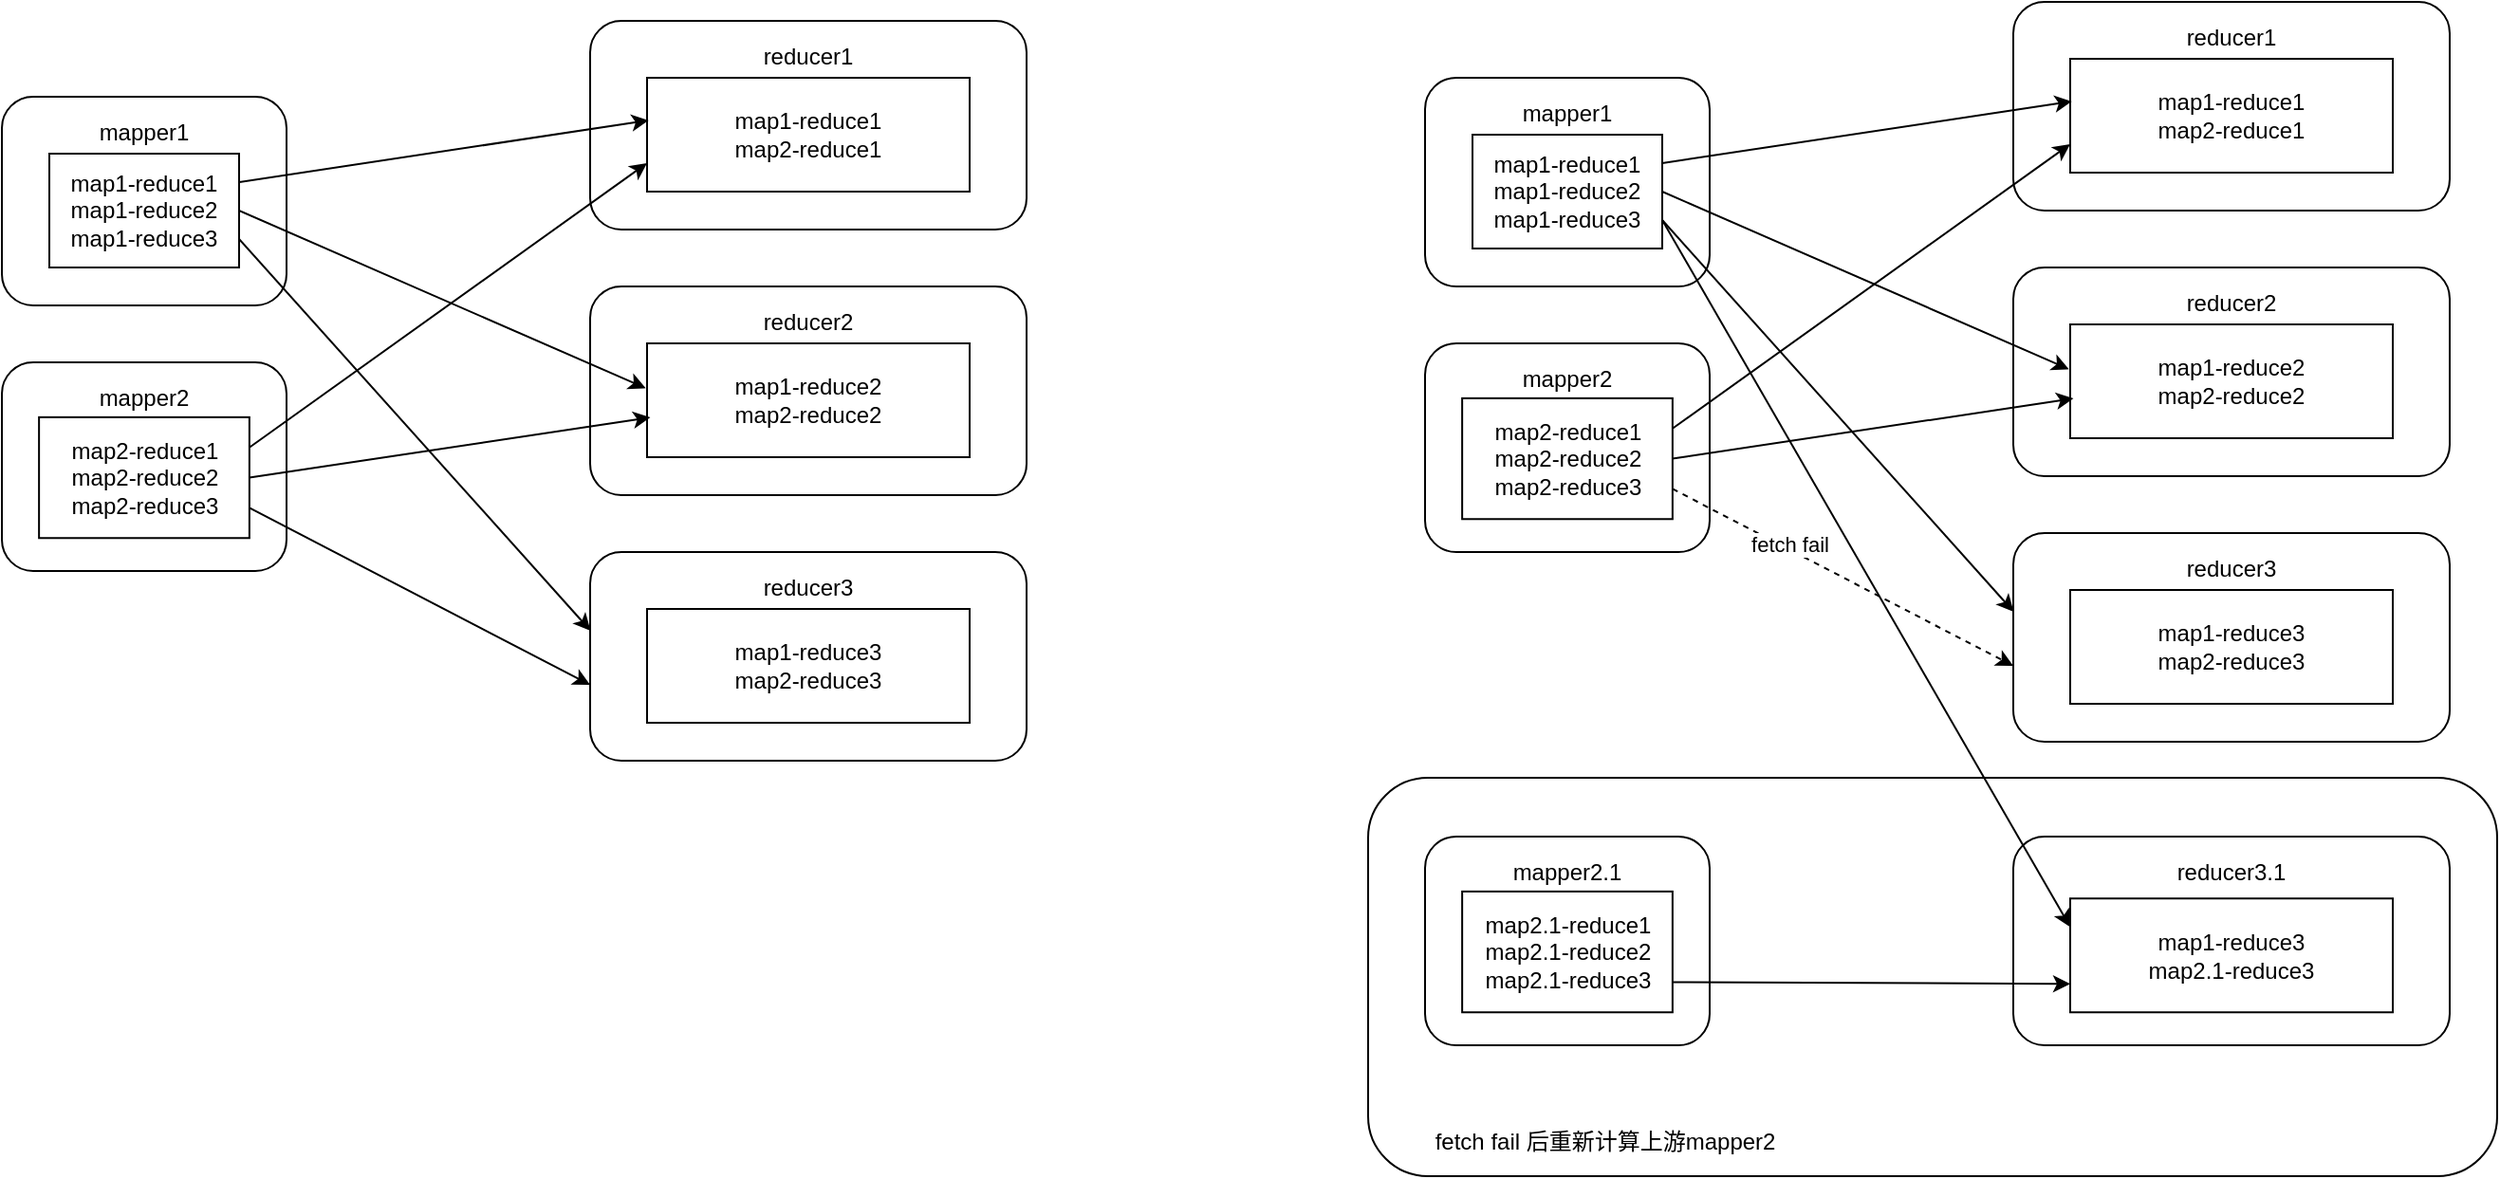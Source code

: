 <mxfile version="24.7.1" type="github" pages="2">
  <diagram id="0" name="第 1 页">
    <mxGraphModel dx="1307" dy="675" grid="1" gridSize="10" guides="1" tooltips="1" connect="1" arrows="1" fold="1" page="1" pageScale="1" pageWidth="827" pageHeight="1169" math="0" shadow="0">
      <root>
        <mxCell id="0" />
        <mxCell id="1" parent="0" />
        <mxCell id="GjLp-0E02lRrv3fBgVnX-66" value="&lt;div&gt;&lt;br&gt;&lt;/div&gt;&lt;div&gt;&lt;br&gt;&lt;/div&gt;&lt;div&gt;&lt;br&gt;&lt;/div&gt;&lt;div&gt;&lt;br&gt;&lt;/div&gt;&lt;div&gt;&lt;br&gt;&lt;/div&gt;&lt;div&gt;&lt;br&gt;&lt;/div&gt;&lt;div&gt;&lt;br&gt;&lt;/div&gt;&lt;div&gt;&lt;br&gt;&lt;/div&gt;&lt;div&gt;&lt;br&gt;&lt;/div&gt;&lt;div&gt;&lt;br&gt;&lt;/div&gt;&lt;div&gt;&lt;br&gt;&lt;/div&gt;&lt;div&gt;&lt;br&gt;&lt;/div&gt;&lt;div&gt;&amp;nbsp; &amp;nbsp; &amp;nbsp; &amp;nbsp; &amp;nbsp; fetch fail 后重新计算上游mapper2&lt;/div&gt;" style="rounded=1;whiteSpace=wrap;html=1;align=left;" parent="1" vertex="1">
          <mxGeometry x="880" y="489" width="595" height="210" as="geometry" />
        </mxCell>
        <mxCell id="GjLp-0E02lRrv3fBgVnX-1" value="mapper1&lt;div&gt;&lt;br&gt;&lt;/div&gt;&lt;div&gt;&lt;br&gt;&lt;/div&gt;&lt;div&gt;&lt;br&gt;&lt;/div&gt;&lt;div&gt;&lt;br&gt;&lt;/div&gt;&lt;div&gt;&lt;br&gt;&lt;/div&gt;" style="rounded=1;whiteSpace=wrap;html=1;" parent="1" vertex="1">
          <mxGeometry x="160" y="130" width="150" height="110" as="geometry" />
        </mxCell>
        <mxCell id="GjLp-0E02lRrv3fBgVnX-30" style="rounded=0;orthogonalLoop=1;jettySize=auto;html=1;entryX=0.001;entryY=0.377;entryDx=0;entryDy=0;entryPerimeter=0;exitX=1;exitY=0.75;exitDx=0;exitDy=0;" parent="1" source="GjLp-0E02lRrv3fBgVnX-2" target="GjLp-0E02lRrv3fBgVnX-11" edge="1">
          <mxGeometry relative="1" as="geometry">
            <mxPoint x="460.0" y="420" as="targetPoint" />
          </mxGeometry>
        </mxCell>
        <mxCell id="GjLp-0E02lRrv3fBgVnX-2" value="map1-reduce1&lt;div&gt;map1-reduce2&lt;br&gt;&lt;/div&gt;&lt;div&gt;map1-reduce3&lt;/div&gt;" style="rounded=0;whiteSpace=wrap;html=1;" parent="1" vertex="1">
          <mxGeometry x="185" y="160" width="100" height="60" as="geometry" />
        </mxCell>
        <mxCell id="GjLp-0E02lRrv3fBgVnX-5" value="&lt;div&gt;reducer1&lt;/div&gt;&lt;div&gt;&lt;br&gt;&lt;/div&gt;&lt;div&gt;&lt;br&gt;&lt;/div&gt;&lt;div&gt;&lt;br&gt;&lt;/div&gt;&lt;div&gt;&lt;br&gt;&lt;/div&gt;&lt;div&gt;&lt;br&gt;&lt;/div&gt;" style="rounded=1;whiteSpace=wrap;html=1;" parent="1" vertex="1">
          <mxGeometry x="470" y="90" width="230" height="110" as="geometry" />
        </mxCell>
        <mxCell id="GjLp-0E02lRrv3fBgVnX-6" value="map1-reduce1&lt;div&gt;map2-reduce1&lt;/div&gt;" style="rounded=0;whiteSpace=wrap;html=1;" parent="1" vertex="1">
          <mxGeometry x="500" y="120" width="170" height="60" as="geometry" />
        </mxCell>
        <mxCell id="GjLp-0E02lRrv3fBgVnX-7" value="" style="group" parent="1" vertex="1" connectable="0">
          <mxGeometry x="160" y="270" width="150" height="110" as="geometry" />
        </mxCell>
        <mxCell id="GjLp-0E02lRrv3fBgVnX-3" value="mapper2&lt;div&gt;&lt;br&gt;&lt;/div&gt;&lt;div&gt;&lt;br&gt;&lt;/div&gt;&lt;div&gt;&lt;br&gt;&lt;/div&gt;&lt;div&gt;&lt;br&gt;&lt;/div&gt;&lt;div&gt;&lt;br&gt;&lt;/div&gt;" style="rounded=1;whiteSpace=wrap;html=1;" parent="GjLp-0E02lRrv3fBgVnX-7" vertex="1">
          <mxGeometry width="150" height="110" as="geometry" />
        </mxCell>
        <mxCell id="GjLp-0E02lRrv3fBgVnX-4" value="map2-reduce1&lt;div&gt;map2-reduce2&lt;br&gt;&lt;/div&gt;&lt;div&gt;map2-reduce3&lt;/div&gt;" style="rounded=0;whiteSpace=wrap;html=1;" parent="GjLp-0E02lRrv3fBgVnX-7" vertex="1">
          <mxGeometry x="19.565" y="28.947" width="110.87" height="63.684" as="geometry" />
        </mxCell>
        <mxCell id="GjLp-0E02lRrv3fBgVnX-9" value="&lt;div&gt;reducer2&lt;/div&gt;&lt;div&gt;&lt;br&gt;&lt;/div&gt;&lt;div&gt;&lt;br&gt;&lt;/div&gt;&lt;div&gt;&lt;br&gt;&lt;/div&gt;&lt;div&gt;&lt;br&gt;&lt;/div&gt;&lt;div&gt;&lt;br&gt;&lt;/div&gt;" style="rounded=1;whiteSpace=wrap;html=1;" parent="1" vertex="1">
          <mxGeometry x="470" y="230" width="230" height="110" as="geometry" />
        </mxCell>
        <mxCell id="GjLp-0E02lRrv3fBgVnX-10" value="map1-reduce2&lt;div&gt;map2-reduce2&lt;/div&gt;" style="rounded=0;whiteSpace=wrap;html=1;" parent="1" vertex="1">
          <mxGeometry x="500" y="260" width="170" height="60" as="geometry" />
        </mxCell>
        <mxCell id="GjLp-0E02lRrv3fBgVnX-11" value="&lt;div&gt;reducer3&lt;/div&gt;&lt;div&gt;&lt;br&gt;&lt;/div&gt;&lt;div&gt;&lt;br&gt;&lt;/div&gt;&lt;div&gt;&lt;br&gt;&lt;/div&gt;&lt;div&gt;&lt;br&gt;&lt;/div&gt;&lt;div&gt;&lt;br&gt;&lt;/div&gt;" style="rounded=1;whiteSpace=wrap;html=1;" parent="1" vertex="1">
          <mxGeometry x="470" y="370" width="230" height="110" as="geometry" />
        </mxCell>
        <mxCell id="GjLp-0E02lRrv3fBgVnX-12" value="map1-reduce3&lt;div&gt;map2-reduce3&lt;/div&gt;" style="rounded=0;whiteSpace=wrap;html=1;" parent="1" vertex="1">
          <mxGeometry x="500" y="400" width="170" height="60" as="geometry" />
        </mxCell>
        <mxCell id="GjLp-0E02lRrv3fBgVnX-26" value="" style="endArrow=classic;html=1;rounded=0;entryX=0.005;entryY=0.374;entryDx=0;entryDy=0;entryPerimeter=0;exitX=1;exitY=0.25;exitDx=0;exitDy=0;" parent="1" source="GjLp-0E02lRrv3fBgVnX-2" target="GjLp-0E02lRrv3fBgVnX-6" edge="1">
          <mxGeometry width="50" height="50" relative="1" as="geometry">
            <mxPoint x="280" y="170" as="sourcePoint" />
            <mxPoint x="330" y="120" as="targetPoint" />
          </mxGeometry>
        </mxCell>
        <mxCell id="GjLp-0E02lRrv3fBgVnX-28" style="rounded=0;orthogonalLoop=1;jettySize=auto;html=1;entryX=-0.004;entryY=0.394;entryDx=0;entryDy=0;entryPerimeter=0;exitX=1;exitY=0.5;exitDx=0;exitDy=0;" parent="1" source="GjLp-0E02lRrv3fBgVnX-2" target="GjLp-0E02lRrv3fBgVnX-10" edge="1">
          <mxGeometry relative="1" as="geometry" />
        </mxCell>
        <mxCell id="GjLp-0E02lRrv3fBgVnX-31" style="rounded=0;orthogonalLoop=1;jettySize=auto;html=1;exitX=1;exitY=0.25;exitDx=0;exitDy=0;entryX=0;entryY=0.75;entryDx=0;entryDy=0;" parent="1" source="GjLp-0E02lRrv3fBgVnX-4" target="GjLp-0E02lRrv3fBgVnX-6" edge="1">
          <mxGeometry relative="1" as="geometry" />
        </mxCell>
        <mxCell id="GjLp-0E02lRrv3fBgVnX-32" style="rounded=0;orthogonalLoop=1;jettySize=auto;html=1;exitX=1;exitY=0.5;exitDx=0;exitDy=0;entryX=0.01;entryY=0.651;entryDx=0;entryDy=0;entryPerimeter=0;" parent="1" source="GjLp-0E02lRrv3fBgVnX-4" target="GjLp-0E02lRrv3fBgVnX-10" edge="1">
          <mxGeometry relative="1" as="geometry">
            <mxPoint x="380" y="320" as="targetPoint" />
          </mxGeometry>
        </mxCell>
        <mxCell id="GjLp-0E02lRrv3fBgVnX-37" style="rounded=0;orthogonalLoop=1;jettySize=auto;html=1;exitX=1;exitY=0.75;exitDx=0;exitDy=0;" parent="1" source="GjLp-0E02lRrv3fBgVnX-4" edge="1">
          <mxGeometry relative="1" as="geometry">
            <mxPoint x="470" y="440" as="targetPoint" />
          </mxGeometry>
        </mxCell>
        <mxCell id="GjLp-0E02lRrv3fBgVnX-38" value="mapper1&lt;div&gt;&lt;br&gt;&lt;/div&gt;&lt;div&gt;&lt;br&gt;&lt;/div&gt;&lt;div&gt;&lt;br&gt;&lt;/div&gt;&lt;div&gt;&lt;br&gt;&lt;/div&gt;&lt;div&gt;&lt;br&gt;&lt;/div&gt;" style="rounded=1;whiteSpace=wrap;html=1;" parent="1" vertex="1">
          <mxGeometry x="910" y="120" width="150" height="110" as="geometry" />
        </mxCell>
        <mxCell id="GjLp-0E02lRrv3fBgVnX-39" style="rounded=0;orthogonalLoop=1;jettySize=auto;html=1;entryX=0.001;entryY=0.377;entryDx=0;entryDy=0;entryPerimeter=0;exitX=1;exitY=0.75;exitDx=0;exitDy=0;" parent="1" source="GjLp-0E02lRrv3fBgVnX-40" target="GjLp-0E02lRrv3fBgVnX-48" edge="1">
          <mxGeometry relative="1" as="geometry">
            <mxPoint x="1210" y="410" as="targetPoint" />
          </mxGeometry>
        </mxCell>
        <mxCell id="GjLp-0E02lRrv3fBgVnX-40" value="map1-reduce1&lt;div&gt;map1-reduce2&lt;br&gt;&lt;/div&gt;&lt;div&gt;map1-reduce3&lt;/div&gt;" style="rounded=0;whiteSpace=wrap;html=1;" parent="1" vertex="1">
          <mxGeometry x="935" y="150" width="100" height="60" as="geometry" />
        </mxCell>
        <mxCell id="GjLp-0E02lRrv3fBgVnX-41" value="&lt;div&gt;reducer1&lt;/div&gt;&lt;div&gt;&lt;br&gt;&lt;/div&gt;&lt;div&gt;&lt;br&gt;&lt;/div&gt;&lt;div&gt;&lt;br&gt;&lt;/div&gt;&lt;div&gt;&lt;br&gt;&lt;/div&gt;&lt;div&gt;&lt;br&gt;&lt;/div&gt;" style="rounded=1;whiteSpace=wrap;html=1;" parent="1" vertex="1">
          <mxGeometry x="1220" y="80" width="230" height="110" as="geometry" />
        </mxCell>
        <mxCell id="GjLp-0E02lRrv3fBgVnX-42" value="map1-reduce1&lt;div&gt;map2-reduce1&lt;/div&gt;" style="rounded=0;whiteSpace=wrap;html=1;" parent="1" vertex="1">
          <mxGeometry x="1250" y="110" width="170" height="60" as="geometry" />
        </mxCell>
        <mxCell id="GjLp-0E02lRrv3fBgVnX-43" value="" style="group" parent="1" vertex="1" connectable="0">
          <mxGeometry x="910" y="260" width="150" height="110" as="geometry" />
        </mxCell>
        <mxCell id="GjLp-0E02lRrv3fBgVnX-44" value="mapper2&lt;div&gt;&lt;br&gt;&lt;/div&gt;&lt;div&gt;&lt;br&gt;&lt;/div&gt;&lt;div&gt;&lt;br&gt;&lt;/div&gt;&lt;div&gt;&lt;br&gt;&lt;/div&gt;&lt;div&gt;&lt;br&gt;&lt;/div&gt;" style="rounded=1;whiteSpace=wrap;html=1;" parent="GjLp-0E02lRrv3fBgVnX-43" vertex="1">
          <mxGeometry width="150" height="110" as="geometry" />
        </mxCell>
        <mxCell id="GjLp-0E02lRrv3fBgVnX-45" value="map2-reduce1&lt;div&gt;map2-reduce2&lt;br&gt;&lt;/div&gt;&lt;div&gt;map2-reduce3&lt;/div&gt;" style="rounded=0;whiteSpace=wrap;html=1;" parent="GjLp-0E02lRrv3fBgVnX-43" vertex="1">
          <mxGeometry x="19.565" y="28.947" width="110.87" height="63.684" as="geometry" />
        </mxCell>
        <mxCell id="GjLp-0E02lRrv3fBgVnX-46" value="&lt;div&gt;reducer2&lt;/div&gt;&lt;div&gt;&lt;br&gt;&lt;/div&gt;&lt;div&gt;&lt;br&gt;&lt;/div&gt;&lt;div&gt;&lt;br&gt;&lt;/div&gt;&lt;div&gt;&lt;br&gt;&lt;/div&gt;&lt;div&gt;&lt;br&gt;&lt;/div&gt;" style="rounded=1;whiteSpace=wrap;html=1;" parent="1" vertex="1">
          <mxGeometry x="1220" y="220" width="230" height="110" as="geometry" />
        </mxCell>
        <mxCell id="GjLp-0E02lRrv3fBgVnX-47" value="map1-reduce2&lt;div&gt;map2-reduce2&lt;/div&gt;" style="rounded=0;whiteSpace=wrap;html=1;" parent="1" vertex="1">
          <mxGeometry x="1250" y="250" width="170" height="60" as="geometry" />
        </mxCell>
        <mxCell id="GjLp-0E02lRrv3fBgVnX-48" value="&lt;div&gt;reducer3&lt;/div&gt;&lt;div&gt;&lt;br&gt;&lt;/div&gt;&lt;div&gt;&lt;br&gt;&lt;/div&gt;&lt;div&gt;&lt;br&gt;&lt;/div&gt;&lt;div&gt;&lt;br&gt;&lt;/div&gt;&lt;div&gt;&lt;br&gt;&lt;/div&gt;" style="rounded=1;whiteSpace=wrap;html=1;" parent="1" vertex="1">
          <mxGeometry x="1220" y="360" width="230" height="110" as="geometry" />
        </mxCell>
        <mxCell id="GjLp-0E02lRrv3fBgVnX-49" value="map1-reduce3&lt;div&gt;map2-reduce3&lt;/div&gt;" style="rounded=0;whiteSpace=wrap;html=1;" parent="1" vertex="1">
          <mxGeometry x="1250" y="390" width="170" height="60" as="geometry" />
        </mxCell>
        <mxCell id="GjLp-0E02lRrv3fBgVnX-50" value="" style="endArrow=classic;html=1;rounded=0;entryX=0.005;entryY=0.374;entryDx=0;entryDy=0;entryPerimeter=0;exitX=1;exitY=0.25;exitDx=0;exitDy=0;" parent="1" source="GjLp-0E02lRrv3fBgVnX-40" target="GjLp-0E02lRrv3fBgVnX-42" edge="1">
          <mxGeometry width="50" height="50" relative="1" as="geometry">
            <mxPoint x="1030" y="160" as="sourcePoint" />
            <mxPoint x="1080" y="110" as="targetPoint" />
          </mxGeometry>
        </mxCell>
        <mxCell id="GjLp-0E02lRrv3fBgVnX-51" style="rounded=0;orthogonalLoop=1;jettySize=auto;html=1;entryX=-0.004;entryY=0.394;entryDx=0;entryDy=0;entryPerimeter=0;exitX=1;exitY=0.5;exitDx=0;exitDy=0;" parent="1" source="GjLp-0E02lRrv3fBgVnX-40" target="GjLp-0E02lRrv3fBgVnX-47" edge="1">
          <mxGeometry relative="1" as="geometry" />
        </mxCell>
        <mxCell id="GjLp-0E02lRrv3fBgVnX-52" style="rounded=0;orthogonalLoop=1;jettySize=auto;html=1;exitX=1;exitY=0.25;exitDx=0;exitDy=0;entryX=0;entryY=0.75;entryDx=0;entryDy=0;" parent="1" source="GjLp-0E02lRrv3fBgVnX-45" target="GjLp-0E02lRrv3fBgVnX-42" edge="1">
          <mxGeometry relative="1" as="geometry" />
        </mxCell>
        <mxCell id="GjLp-0E02lRrv3fBgVnX-53" style="rounded=0;orthogonalLoop=1;jettySize=auto;html=1;exitX=1;exitY=0.5;exitDx=0;exitDy=0;entryX=0.01;entryY=0.651;entryDx=0;entryDy=0;entryPerimeter=0;" parent="1" source="GjLp-0E02lRrv3fBgVnX-45" target="GjLp-0E02lRrv3fBgVnX-47" edge="1">
          <mxGeometry relative="1" as="geometry">
            <mxPoint x="1130" y="310" as="targetPoint" />
          </mxGeometry>
        </mxCell>
        <mxCell id="GjLp-0E02lRrv3fBgVnX-54" style="rounded=0;orthogonalLoop=1;jettySize=auto;html=1;exitX=1;exitY=0.75;exitDx=0;exitDy=0;dashed=1;" parent="1" source="GjLp-0E02lRrv3fBgVnX-45" edge="1">
          <mxGeometry relative="1" as="geometry">
            <mxPoint x="1220" y="430" as="targetPoint" />
          </mxGeometry>
        </mxCell>
        <mxCell id="GjLp-0E02lRrv3fBgVnX-55" value="fetch fail" style="edgeLabel;html=1;align=center;verticalAlign=middle;resizable=0;points=[];" parent="GjLp-0E02lRrv3fBgVnX-54" vertex="1" connectable="0">
          <mxGeometry x="-0.33" y="3" relative="1" as="geometry">
            <mxPoint as="offset" />
          </mxGeometry>
        </mxCell>
        <mxCell id="GjLp-0E02lRrv3fBgVnX-56" value="" style="group" parent="1" vertex="1" connectable="0">
          <mxGeometry x="910" y="520" width="150" height="110" as="geometry" />
        </mxCell>
        <mxCell id="GjLp-0E02lRrv3fBgVnX-57" value="mapper2.1&lt;div&gt;&lt;br&gt;&lt;/div&gt;&lt;div&gt;&lt;br&gt;&lt;/div&gt;&lt;div&gt;&lt;br&gt;&lt;/div&gt;&lt;div&gt;&lt;br&gt;&lt;/div&gt;&lt;div&gt;&lt;br&gt;&lt;/div&gt;" style="rounded=1;whiteSpace=wrap;html=1;" parent="GjLp-0E02lRrv3fBgVnX-56" vertex="1">
          <mxGeometry width="150" height="110" as="geometry" />
        </mxCell>
        <mxCell id="GjLp-0E02lRrv3fBgVnX-58" value="map2.1-reduce1&lt;div&gt;map2.1-reduce2&lt;br&gt;&lt;/div&gt;&lt;div&gt;map2.1-reduce3&lt;/div&gt;" style="rounded=0;whiteSpace=wrap;html=1;" parent="GjLp-0E02lRrv3fBgVnX-56" vertex="1">
          <mxGeometry x="19.565" y="28.947" width="110.87" height="63.684" as="geometry" />
        </mxCell>
        <mxCell id="GjLp-0E02lRrv3fBgVnX-59" value="&lt;div&gt;reducer3.1&lt;/div&gt;&lt;div&gt;&lt;br&gt;&lt;/div&gt;&lt;div&gt;&lt;br&gt;&lt;/div&gt;&lt;div&gt;&lt;br&gt;&lt;/div&gt;&lt;div&gt;&lt;br&gt;&lt;/div&gt;&lt;div&gt;&lt;br&gt;&lt;/div&gt;" style="rounded=1;whiteSpace=wrap;html=1;" parent="1" vertex="1">
          <mxGeometry x="1220" y="520" width="230" height="110" as="geometry" />
        </mxCell>
        <mxCell id="GjLp-0E02lRrv3fBgVnX-60" value="map1-reduce3&lt;div&gt;map2.1-reduce3&lt;/div&gt;" style="rounded=0;whiteSpace=wrap;html=1;" parent="1" vertex="1">
          <mxGeometry x="1250" y="552.63" width="170" height="60" as="geometry" />
        </mxCell>
        <mxCell id="GjLp-0E02lRrv3fBgVnX-61" style="rounded=0;orthogonalLoop=1;jettySize=auto;html=1;exitX=1;exitY=0.75;exitDx=0;exitDy=0;entryX=0;entryY=0.75;entryDx=0;entryDy=0;" parent="1" source="GjLp-0E02lRrv3fBgVnX-58" target="GjLp-0E02lRrv3fBgVnX-60" edge="1">
          <mxGeometry relative="1" as="geometry" />
        </mxCell>
        <mxCell id="GjLp-0E02lRrv3fBgVnX-62" style="rounded=0;orthogonalLoop=1;jettySize=auto;html=1;exitX=1;exitY=0.75;exitDx=0;exitDy=0;entryX=0;entryY=0.25;entryDx=0;entryDy=0;" parent="1" source="GjLp-0E02lRrv3fBgVnX-40" target="GjLp-0E02lRrv3fBgVnX-60" edge="1">
          <mxGeometry relative="1" as="geometry" />
        </mxCell>
      </root>
    </mxGraphModel>
  </diagram>
  <diagram id="TjtDDQsylNEVjHLwCiSy" name="第 2 页">
    <mxGraphModel dx="3203" dy="2396" grid="1" gridSize="10" guides="1" tooltips="1" connect="1" arrows="1" fold="1" page="1" pageScale="1" pageWidth="827" pageHeight="1169" math="0" shadow="0">
      <root>
        <mxCell id="0" />
        <mxCell id="1" parent="0" />
        <mxCell id="ZkQwXo9ewmm-IHvtcmYB-1" value="" style="rounded=0;whiteSpace=wrap;html=1;fillColor=#fff2cc;strokeColor=#d6b656;gradientColor=#ffd966;" vertex="1" parent="1">
          <mxGeometry x="2340" y="-468" width="322" height="2858" as="geometry" />
        </mxCell>
        <mxCell id="ZkQwXo9ewmm-IHvtcmYB-2" value="" style="rounded=0;whiteSpace=wrap;html=1;" vertex="1" parent="1">
          <mxGeometry x="-60" y="-470" width="1370" height="1400" as="geometry" />
        </mxCell>
        <mxCell id="ZkQwXo9ewmm-IHvtcmYB-3" value="" style="rounded=0;whiteSpace=wrap;html=1;dashed=1;dashPattern=1 2;fillColor=#dae8fc;strokeColor=#6c8ebf;" vertex="1" parent="1">
          <mxGeometry x="-60" y="750" width="1370" height="550" as="geometry" />
        </mxCell>
        <mxCell id="ZkQwXo9ewmm-IHvtcmYB-4" value="" style="rounded=0;whiteSpace=wrap;html=1;fillColor=#f5f5f5;strokeColor=#666666;fontColor=#333333;" vertex="1" parent="1">
          <mxGeometry x="2000" y="2630" width="662" height="468.62" as="geometry" />
        </mxCell>
        <mxCell id="ZkQwXo9ewmm-IHvtcmYB-5" value="" style="rounded=0;whiteSpace=wrap;html=1;fillColor=#d5e8d4;strokeColor=#82b366;" vertex="1" parent="1">
          <mxGeometry x="1693" y="-468" width="292" height="490" as="geometry" />
        </mxCell>
        <mxCell id="ZkQwXo9ewmm-IHvtcmYB-6" value="" style="rounded=0;whiteSpace=wrap;html=1;dashed=1;dashPattern=1 2;fillColor=#dae8fc;strokeColor=#6c8ebf;" vertex="1" parent="1">
          <mxGeometry x="-60" y="82" width="1370" height="148" as="geometry" />
        </mxCell>
        <mxCell id="ZkQwXo9ewmm-IHvtcmYB-7" value="" style="rounded=0;whiteSpace=wrap;html=1;fillColor=#fff2cc;strokeColor=#d6b656;gradientColor=#ffd966;" vertex="1" parent="1">
          <mxGeometry x="1998" y="-468" width="322" height="2858" as="geometry" />
        </mxCell>
        <mxCell id="ZkQwXo9ewmm-IHvtcmYB-8" value="" style="rounded=1;whiteSpace=wrap;html=1;" vertex="1" parent="1">
          <mxGeometry x="2410" y="900.76" width="210" height="729.24" as="geometry" />
        </mxCell>
        <mxCell id="ZkQwXo9ewmm-IHvtcmYB-9" value="" style="rounded=1;whiteSpace=wrap;html=1;" vertex="1" parent="1">
          <mxGeometry x="2080" y="882" width="190" height="260" as="geometry" />
        </mxCell>
        <mxCell id="ZkQwXo9ewmm-IHvtcmYB-10" value="" style="rounded=0;whiteSpace=wrap;html=1;dashed=1;dashPattern=1 2;fillColor=#dae8fc;strokeColor=#6c8ebf;" vertex="1" parent="1">
          <mxGeometry x="-60" y="-270" width="1370" height="330" as="geometry" />
        </mxCell>
        <mxCell id="ZkQwXo9ewmm-IHvtcmYB-11" value="" style="rounded=0;whiteSpace=wrap;html=1;dashed=1;dashPattern=1 2;fillColor=#dae8fc;strokeColor=#6c8ebf;" vertex="1" parent="1">
          <mxGeometry x="-61.5" y="255.25" width="1370" height="199.5" as="geometry" />
        </mxCell>
        <mxCell id="ZkQwXo9ewmm-IHvtcmYB-12" value="" style="rounded=0;whiteSpace=wrap;html=1;fillColor=#b1ddf0;strokeColor=#10739e;" vertex="1" parent="1">
          <mxGeometry x="1320" y="-468" width="335" height="1768" as="geometry" />
        </mxCell>
        <mxCell id="ZkQwXo9ewmm-IHvtcmYB-13" style="edgeStyle=orthogonalEdgeStyle;rounded=0;orthogonalLoop=1;jettySize=auto;html=1;" edge="1" parent="1" source="ZkQwXo9ewmm-IHvtcmYB-14" target="ZkQwXo9ewmm-IHvtcmYB-110">
          <mxGeometry relative="1" as="geometry">
            <Array as="points">
              <mxPoint x="1643" y="-183" />
              <mxPoint x="1643" y="-258" />
            </Array>
          </mxGeometry>
        </mxCell>
        <mxCell id="ZkQwXo9ewmm-IHvtcmYB-14" value="" style="shape=cylinder2;whiteSpace=wrap;html=1;boundedLbl=1;backgroundOutline=1;size=9;fillColor=#f5f5f5;strokeColor=#666666;gradientColor=#b3b3b3;" vertex="1" parent="1">
          <mxGeometry x="1393" y="-318" width="205" height="548" as="geometry" />
        </mxCell>
        <mxCell id="ZkQwXo9ewmm-IHvtcmYB-15" value="" style="rounded=0;whiteSpace=wrap;html=1;dashed=1;dashPattern=1 2;fillColor=#f8cecc;strokeColor=#b85450;" vertex="1" parent="1">
          <mxGeometry x="-293" y="-463" width="193" height="1763" as="geometry" />
        </mxCell>
        <mxCell id="ZkQwXo9ewmm-IHvtcmYB-16" value="" style="rounded=0;whiteSpace=wrap;html=1;dashed=1;dashPattern=1 2;fillColor=#dae8fc;strokeColor=#6c8ebf;" vertex="1" parent="1">
          <mxGeometry x="-60" y="-450" width="1370" height="150" as="geometry" />
        </mxCell>
        <mxCell id="ZkQwXo9ewmm-IHvtcmYB-17" style="edgeStyle=orthogonalEdgeStyle;rounded=0;orthogonalLoop=1;jettySize=auto;html=1;entryX=0;entryY=0.5;entryDx=0;entryDy=0;" edge="1" parent="1" source="ZkQwXo9ewmm-IHvtcmYB-199" target="ZkQwXo9ewmm-IHvtcmYB-91">
          <mxGeometry relative="1" as="geometry" />
        </mxCell>
        <mxCell id="ZkQwXo9ewmm-IHvtcmYB-18" value="骑手工作状态ODS" style="rounded=0;whiteSpace=wrap;html=1;" vertex="1" parent="1">
          <mxGeometry x="-261.5" y="334.75" width="130" height="40" as="geometry" />
        </mxCell>
        <mxCell id="ZkQwXo9ewmm-IHvtcmYB-19" value="&lt;span style=&quot;font-size: 18px&quot;&gt;取消主题&lt;/span&gt;" style="text;html=1;strokeColor=none;fillColor=none;align=center;verticalAlign=middle;whiteSpace=wrap;rounded=0;dashed=1;dashPattern=1 2;" vertex="1" parent="1">
          <mxGeometry x="-88" y="-423" width="145" height="30" as="geometry" />
        </mxCell>
        <mxCell id="ZkQwXo9ewmm-IHvtcmYB-20" value="ADS" style="rounded=0;whiteSpace=wrap;html=1;fillColor=#dae8fc;strokeColor=#6c8ebf;" vertex="1" parent="1">
          <mxGeometry x="850" y="-610" width="457" height="60" as="geometry" />
        </mxCell>
        <mxCell id="ZkQwXo9ewmm-IHvtcmYB-21" value="ODS" style="rounded=0;whiteSpace=wrap;html=1;fillColor=#f8cecc;strokeColor=#b85450;" vertex="1" parent="1">
          <mxGeometry x="-291.5" y="-610" width="190" height="60" as="geometry" />
        </mxCell>
        <mxCell id="ZkQwXo9ewmm-IHvtcmYB-22" value="DWD&amp;amp;DWS" style="rounded=0;whiteSpace=wrap;html=1;fillColor=#dae8fc;strokeColor=#6c8ebf;" vertex="1" parent="1">
          <mxGeometry x="-60" y="-610" width="893" height="60" as="geometry" />
        </mxCell>
        <mxCell id="ZkQwXo9ewmm-IHvtcmYB-23" value="存储" style="rounded=0;whiteSpace=wrap;html=1;fillColor=#b1ddf0;strokeColor=#10739e;" vertex="1" parent="1">
          <mxGeometry x="1319.75" y="-610" width="335" height="60" as="geometry" />
        </mxCell>
        <mxCell id="ZkQwXo9ewmm-IHvtcmYB-24" style="edgeStyle=orthogonalEdgeStyle;rounded=0;orthogonalLoop=1;jettySize=auto;html=1;exitX=1.002;exitY=0.359;exitDx=0;exitDy=0;exitPerimeter=0;" edge="1" parent="1" source="ZkQwXo9ewmm-IHvtcmYB-25" target="ZkQwXo9ewmm-IHvtcmYB-110">
          <mxGeometry relative="1" as="geometry">
            <Array as="points">
              <mxPoint x="1643" y="465" />
              <mxPoint x="1643" y="-258" />
              <mxPoint x="2175" y="-258" />
            </Array>
          </mxGeometry>
        </mxCell>
        <mxCell id="ZkQwXo9ewmm-IHvtcmYB-25" value="" style="shape=cylinder2;whiteSpace=wrap;html=1;boundedLbl=1;backgroundOutline=1;size=9;fillColor=#f5f5f5;strokeColor=#666666;gradientColor=#b3b3b3;" vertex="1" parent="1">
          <mxGeometry x="1407.5" y="401.88" width="195.5" height="175" as="geometry" />
        </mxCell>
        <mxCell id="ZkQwXo9ewmm-IHvtcmYB-26" value="" style="endArrow=classic;html=1;exitX=1;exitY=0.5;exitDx=0;exitDy=0;entryX=0;entryY=0.5;entryDx=0;entryDy=0;" edge="1" parent="1" source="ZkQwXo9ewmm-IHvtcmYB-52" target="ZkQwXo9ewmm-IHvtcmYB-31">
          <mxGeometry width="50" height="50" relative="1" as="geometry">
            <mxPoint x="1073" y="67" as="sourcePoint" />
            <mxPoint x="1343" y="262" as="targetPoint" />
            <Array as="points">
              <mxPoint x="1330" y="-358" />
              <mxPoint x="1330" y="-223" />
            </Array>
          </mxGeometry>
        </mxCell>
        <mxCell id="ZkQwXo9ewmm-IHvtcmYB-27" value="" style="endArrow=classic;html=1;exitX=1;exitY=0.5;exitDx=0;exitDy=0;entryX=0;entryY=0.5;entryDx=0;entryDy=0;" edge="1" parent="1" source="ZkQwXo9ewmm-IHvtcmYB-86" target="ZkQwXo9ewmm-IHvtcmYB-30">
          <mxGeometry width="50" height="50" relative="1" as="geometry">
            <mxPoint x="1073" y="7" as="sourcePoint" />
            <mxPoint x="1390" y="-263" as="targetPoint" />
            <Array as="points">
              <mxPoint x="1350" y="-31" />
              <mxPoint x="1350" y="-263" />
            </Array>
          </mxGeometry>
        </mxCell>
        <mxCell id="ZkQwXo9ewmm-IHvtcmYB-28" value="" style="endArrow=classic;html=1;exitX=1;exitY=0.5;exitDx=0;exitDy=0;entryX=0;entryY=0.5;entryDx=0;entryDy=0;" edge="1" parent="1" source="ZkQwXo9ewmm-IHvtcmYB-81" target="ZkQwXo9ewmm-IHvtcmYB-32">
          <mxGeometry width="50" height="50" relative="1" as="geometry">
            <mxPoint x="1073" y="29.5" as="sourcePoint" />
            <mxPoint x="1381" y="22" as="targetPoint" />
            <Array as="points">
              <mxPoint x="1320" y="-240" />
              <mxPoint x="1320" y="-188" />
            </Array>
          </mxGeometry>
        </mxCell>
        <mxCell id="ZkQwXo9ewmm-IHvtcmYB-29" value="" style="endArrow=classic;html=1;exitX=1;exitY=0.5;exitDx=0;exitDy=0;entryX=0;entryY=0.5;entryDx=0;entryDy=0;" edge="1" parent="1" source="ZkQwXo9ewmm-IHvtcmYB-101" target="ZkQwXo9ewmm-IHvtcmYB-33">
          <mxGeometry width="50" height="50" relative="1" as="geometry">
            <mxPoint x="1073" y="147" as="sourcePoint" />
            <mxPoint x="1411" y="421" as="targetPoint" />
            <Array as="points">
              <mxPoint x="1400" y="355" />
              <mxPoint x="1400" y="430" />
              <mxPoint x="1400" y="497" />
            </Array>
          </mxGeometry>
        </mxCell>
        <mxCell id="ZkQwXo9ewmm-IHvtcmYB-30" value="骑手站点粒度(增量)" style="rounded=0;whiteSpace=wrap;html=1;fillColor=#f8cecc;strokeColor=#b85450;" vertex="1" parent="1">
          <mxGeometry x="1405.5" y="-278" width="180" height="30" as="geometry" />
        </mxCell>
        <mxCell id="ZkQwXo9ewmm-IHvtcmYB-31" value="运单取消站点粒度15分钟(增量)" style="rounded=0;whiteSpace=wrap;html=1;align=center;fillColor=#f8cecc;strokeColor=#b85450;" vertex="1" parent="1">
          <mxGeometry x="1408" y="-238" width="180" height="30" as="geometry" />
        </mxCell>
        <mxCell id="ZkQwXo9ewmm-IHvtcmYB-32" value="运单站点粒度15分钟(增量)" style="rounded=0;whiteSpace=wrap;html=1;fillColor=#f8cecc;strokeColor=#b85450;" vertex="1" parent="1">
          <mxGeometry x="1408" y="-202.75" width="180" height="30" as="geometry" />
        </mxCell>
        <mxCell id="ZkQwXo9ewmm-IHvtcmYB-33" value="骑手工作状态站点粒度(增量)" style="rounded=0;whiteSpace=wrap;html=1;fillColor=#f8cecc;strokeColor=#b85450;" vertex="1" parent="1">
          <mxGeometry x="1413" y="481.88" width="180" height="30" as="geometry" />
        </mxCell>
        <mxCell id="ZkQwXo9ewmm-IHvtcmYB-34" value="ES主集群" style="text;html=1;strokeColor=none;fillColor=none;align=center;verticalAlign=middle;whiteSpace=wrap;rounded=0;" vertex="1" parent="1">
          <mxGeometry x="1474" y="-318" width="56" height="20" as="geometry" />
        </mxCell>
        <mxCell id="ZkQwXo9ewmm-IHvtcmYB-35" value="应用" style="rounded=0;whiteSpace=wrap;html=1;fillColor=#fff2cc;strokeColor=#d6b656;gradientColor=#ffd966;" vertex="1" parent="1">
          <mxGeometry x="1998" y="-610" width="662" height="60" as="geometry" />
        </mxCell>
        <mxCell id="ZkQwXo9ewmm-IHvtcmYB-36" value="&lt;font style=&quot;font-size: 18px&quot;&gt;OneData 平台&lt;/font&gt;" style="text;html=1;strokeColor=none;fillColor=none;align=center;verticalAlign=middle;whiteSpace=wrap;rounded=0;dashed=1;dashPattern=1 2;" vertex="1" parent="1">
          <mxGeometry x="578" y="-498" width="145" height="30" as="geometry" />
        </mxCell>
        <mxCell id="ZkQwXo9ewmm-IHvtcmYB-37" style="edgeStyle=orthogonalEdgeStyle;rounded=0;orthogonalLoop=1;jettySize=auto;html=1;" edge="1" parent="1" source="ZkQwXo9ewmm-IHvtcmYB-244" target="ZkQwXo9ewmm-IHvtcmYB-40">
          <mxGeometry relative="1" as="geometry" />
        </mxCell>
        <mxCell id="ZkQwXo9ewmm-IHvtcmYB-38" value="运单取消原因ODS" style="rounded=0;whiteSpace=wrap;html=1;" vertex="1" parent="1">
          <mxGeometry x="-261.5" y="-380.75" width="130" height="40" as="geometry" />
        </mxCell>
        <mxCell id="ZkQwXo9ewmm-IHvtcmYB-39" style="edgeStyle=orthogonalEdgeStyle;rounded=0;orthogonalLoop=1;jettySize=auto;html=1;" edge="1" parent="1" source="ZkQwXo9ewmm-IHvtcmYB-40" target="ZkQwXo9ewmm-IHvtcmYB-45">
          <mxGeometry relative="1" as="geometry" />
        </mxCell>
        <mxCell id="ZkQwXo9ewmm-IHvtcmYB-40" value="运单变更原因扩展表" style="rounded=0;whiteSpace=wrap;html=1;" vertex="1" parent="1">
          <mxGeometry x="100" y="-390.5" width="120" height="60" as="geometry" />
        </mxCell>
        <mxCell id="ZkQwXo9ewmm-IHvtcmYB-41" value="&lt;span style=&quot;font-size: 18px&quot;&gt;MQ&lt;/span&gt;" style="text;html=1;strokeColor=none;fillColor=none;align=center;verticalAlign=middle;whiteSpace=wrap;rounded=0;dashed=1;dashPattern=1 2;" vertex="1" parent="1">
          <mxGeometry x="-240" y="-448" width="100" height="30" as="geometry" />
        </mxCell>
        <mxCell id="ZkQwXo9ewmm-IHvtcmYB-42" style="edgeStyle=orthogonalEdgeStyle;rounded=0;orthogonalLoop=1;jettySize=auto;html=1;" edge="1" parent="1" source="ZkQwXo9ewmm-IHvtcmYB-43" target="ZkQwXo9ewmm-IHvtcmYB-51">
          <mxGeometry relative="1" as="geometry" />
        </mxCell>
        <mxCell id="ZkQwXo9ewmm-IHvtcmYB-43" value="取消单原因&amp;nbsp;15分钟&lt;br&gt;DWS" style="rounded=0;whiteSpace=wrap;html=1;fillColor=#fff2cc;strokeColor=#d6b656;" vertex="1" parent="1">
          <mxGeometry x="713" y="-390.25" width="120" height="60" as="geometry" />
        </mxCell>
        <mxCell id="ZkQwXo9ewmm-IHvtcmYB-44" style="edgeStyle=orthogonalEdgeStyle;rounded=0;orthogonalLoop=1;jettySize=auto;html=1;entryX=0;entryY=0.5;entryDx=0;entryDy=0;" edge="1" parent="1" source="ZkQwXo9ewmm-IHvtcmYB-45" target="ZkQwXo9ewmm-IHvtcmYB-47">
          <mxGeometry relative="1" as="geometry" />
        </mxCell>
        <mxCell id="ZkQwXo9ewmm-IHvtcmYB-45" value="JOIN" style="rounded=1;whiteSpace=wrap;html=1;fillColor=#d5e8d4;strokeColor=#82b366;" vertex="1" parent="1">
          <mxGeometry x="283" y="-383" width="60" height="45" as="geometry" />
        </mxCell>
        <mxCell id="ZkQwXo9ewmm-IHvtcmYB-46" style="edgeStyle=orthogonalEdgeStyle;rounded=0;orthogonalLoop=1;jettySize=auto;html=1;" edge="1" parent="1" source="ZkQwXo9ewmm-IHvtcmYB-248" target="ZkQwXo9ewmm-IHvtcmYB-43">
          <mxGeometry relative="1" as="geometry" />
        </mxCell>
        <mxCell id="ZkQwXo9ewmm-IHvtcmYB-47" value="取消单主题基础表DWD" style="rounded=0;whiteSpace=wrap;html=1;fillColor=#fff2cc;strokeColor=#d6b656;" vertex="1" parent="1">
          <mxGeometry x="430" y="-390.25" width="120" height="60" as="geometry" />
        </mxCell>
        <mxCell id="ZkQwXo9ewmm-IHvtcmYB-48" style="edgeStyle=orthogonalEdgeStyle;rounded=0;orthogonalLoop=1;jettySize=auto;html=1;entryX=0;entryY=0.5;entryDx=0;entryDy=0;" edge="1" parent="1" source="ZkQwXo9ewmm-IHvtcmYB-49" target="ZkQwXo9ewmm-IHvtcmYB-52">
          <mxGeometry relative="1" as="geometry" />
        </mxCell>
        <mxCell id="ZkQwXo9ewmm-IHvtcmYB-49" value="取消扩展ADS&lt;br&gt;站点粒度-15分钟offset" style="rounded=0;whiteSpace=wrap;html=1;" vertex="1" parent="1">
          <mxGeometry x="993" y="-386.75" width="140" height="52.5" as="geometry" />
        </mxCell>
        <mxCell id="ZkQwXo9ewmm-IHvtcmYB-50" style="edgeStyle=orthogonalEdgeStyle;rounded=0;orthogonalLoop=1;jettySize=auto;html=1;entryX=0;entryY=0.5;entryDx=0;entryDy=0;" edge="1" parent="1" source="ZkQwXo9ewmm-IHvtcmYB-51" target="ZkQwXo9ewmm-IHvtcmYB-49">
          <mxGeometry relative="1" as="geometry" />
        </mxCell>
        <mxCell id="ZkQwXo9ewmm-IHvtcmYB-51" value="JOIN" style="rounded=1;whiteSpace=wrap;html=1;fillColor=#d5e8d4;strokeColor=#82b366;" vertex="1" parent="1">
          <mxGeometry x="895.5" y="-383" width="60" height="45" as="geometry" />
        </mxCell>
        <mxCell id="ZkQwXo9ewmm-IHvtcmYB-52" value="同步作业" style="rounded=1;whiteSpace=wrap;html=1;fillColor=#f9f7ed;strokeColor=#36393d;" vertex="1" parent="1">
          <mxGeometry x="1173" y="-383" width="60" height="45" as="geometry" />
        </mxCell>
        <mxCell id="ZkQwXo9ewmm-IHvtcmYB-53" style="edgeStyle=orthogonalEdgeStyle;rounded=0;orthogonalLoop=1;jettySize=auto;html=1;" edge="1" parent="1" source="ZkQwXo9ewmm-IHvtcmYB-54">
          <mxGeometry relative="1" as="geometry">
            <mxPoint x="-40" y="-198" as="targetPoint" />
          </mxGeometry>
        </mxCell>
        <mxCell id="ZkQwXo9ewmm-IHvtcmYB-54" value="运单源数据ODS" style="rounded=0;whiteSpace=wrap;html=1;" vertex="1" parent="1">
          <mxGeometry x="-260" y="-218" width="130" height="40" as="geometry" />
        </mxCell>
        <mxCell id="ZkQwXo9ewmm-IHvtcmYB-55" style="edgeStyle=orthogonalEdgeStyle;rounded=0;orthogonalLoop=1;jettySize=auto;html=1;" edge="1" parent="1" source="ZkQwXo9ewmm-IHvtcmYB-266" target="ZkQwXo9ewmm-IHvtcmYB-198">
          <mxGeometry relative="1" as="geometry" />
        </mxCell>
        <mxCell id="ZkQwXo9ewmm-IHvtcmYB-56" value="包裹源数据ODS" style="rounded=0;whiteSpace=wrap;html=1;" vertex="1" parent="1">
          <mxGeometry x="-260" y="-128" width="130" height="40" as="geometry" />
        </mxCell>
        <mxCell id="ZkQwXo9ewmm-IHvtcmYB-57" value="&lt;span style=&quot;font-size: 18px&quot;&gt;履约主题&lt;/span&gt;" style="text;html=1;strokeColor=none;fillColor=none;align=center;verticalAlign=middle;whiteSpace=wrap;rounded=0;dashed=1;dashPattern=1 2;" vertex="1" parent="1">
          <mxGeometry x="-60" y="-273" width="100" height="30" as="geometry" />
        </mxCell>
        <mxCell id="ZkQwXo9ewmm-IHvtcmYB-58" style="edgeStyle=orthogonalEdgeStyle;rounded=0;orthogonalLoop=1;jettySize=auto;html=1;entryX=0.5;entryY=0;entryDx=0;entryDy=0;" edge="1" parent="1" source="ZkQwXo9ewmm-IHvtcmYB-197" target="ZkQwXo9ewmm-IHvtcmYB-61">
          <mxGeometry relative="1" as="geometry" />
        </mxCell>
        <mxCell id="ZkQwXo9ewmm-IHvtcmYB-59" style="edgeStyle=orthogonalEdgeStyle;rounded=0;orthogonalLoop=1;jettySize=auto;html=1;entryX=0.5;entryY=1;entryDx=0;entryDy=0;" edge="1" parent="1" source="ZkQwXo9ewmm-IHvtcmYB-198" target="ZkQwXo9ewmm-IHvtcmYB-61">
          <mxGeometry relative="1" as="geometry" />
        </mxCell>
        <mxCell id="ZkQwXo9ewmm-IHvtcmYB-60" style="edgeStyle=orthogonalEdgeStyle;rounded=0;orthogonalLoop=1;jettySize=auto;html=1;" edge="1" parent="1" source="ZkQwXo9ewmm-IHvtcmYB-61" target="ZkQwXo9ewmm-IHvtcmYB-64">
          <mxGeometry relative="1" as="geometry" />
        </mxCell>
        <mxCell id="ZkQwXo9ewmm-IHvtcmYB-61" value="JOIN" style="rounded=1;whiteSpace=wrap;html=1;fillColor=#d5e8d4;strokeColor=#82b366;" vertex="1" parent="1">
          <mxGeometry x="205" y="-172.75" width="50" height="45" as="geometry" />
        </mxCell>
        <mxCell id="ZkQwXo9ewmm-IHvtcmYB-62" style="edgeStyle=orthogonalEdgeStyle;rounded=0;orthogonalLoop=1;jettySize=auto;html=1;exitX=0.5;exitY=0;exitDx=0;exitDy=0;entryX=0.5;entryY=1;entryDx=0;entryDy=0;" edge="1" parent="1" source="ZkQwXo9ewmm-IHvtcmYB-64" target="ZkQwXo9ewmm-IHvtcmYB-45">
          <mxGeometry relative="1" as="geometry" />
        </mxCell>
        <mxCell id="ZkQwXo9ewmm-IHvtcmYB-63" style="edgeStyle=orthogonalEdgeStyle;rounded=0;orthogonalLoop=1;jettySize=auto;html=1;entryX=0;entryY=0.5;entryDx=0;entryDy=0;" edge="1" parent="1" source="ZkQwXo9ewmm-IHvtcmYB-64" target="ZkQwXo9ewmm-IHvtcmYB-66">
          <mxGeometry relative="1" as="geometry" />
        </mxCell>
        <mxCell id="ZkQwXo9ewmm-IHvtcmYB-64" value="运单公共基础表DWD" style="rounded=0;whiteSpace=wrap;html=1;fillColor=#fff2cc;strokeColor=#d6b656;" vertex="1" parent="1">
          <mxGeometry x="277.5" y="-177.75" width="71" height="55" as="geometry" />
        </mxCell>
        <mxCell id="ZkQwXo9ewmm-IHvtcmYB-65" style="edgeStyle=orthogonalEdgeStyle;rounded=0;orthogonalLoop=1;jettySize=auto;html=1;entryX=0;entryY=0.5;entryDx=0;entryDy=0;" edge="1" parent="1" source="ZkQwXo9ewmm-IHvtcmYB-66" target="ZkQwXo9ewmm-IHvtcmYB-70">
          <mxGeometry relative="1" as="geometry" />
        </mxCell>
        <mxCell id="ZkQwXo9ewmm-IHvtcmYB-66" value="JOIN" style="rounded=1;whiteSpace=wrap;html=1;fillColor=#d5e8d4;strokeColor=#82b366;" vertex="1" parent="1">
          <mxGeometry x="370" y="-172.75" width="60" height="45" as="geometry" />
        </mxCell>
        <mxCell id="ZkQwXo9ewmm-IHvtcmYB-67" style="edgeStyle=orthogonalEdgeStyle;rounded=0;orthogonalLoop=1;jettySize=auto;html=1;entryX=0;entryY=0.5;entryDx=0;entryDy=0;" edge="1" parent="1" source="ZkQwXo9ewmm-IHvtcmYB-250" target="ZkQwXo9ewmm-IHvtcmYB-72">
          <mxGeometry relative="1" as="geometry">
            <Array as="points">
              <mxPoint x="690" y="-206" />
              <mxPoint x="690" y="-230" />
            </Array>
          </mxGeometry>
        </mxCell>
        <mxCell id="ZkQwXo9ewmm-IHvtcmYB-68" style="edgeStyle=orthogonalEdgeStyle;rounded=0;orthogonalLoop=1;jettySize=auto;html=1;entryX=0.5;entryY=0;entryDx=0;entryDy=0;" edge="1" parent="1" source="ZkQwXo9ewmm-IHvtcmYB-70" target="ZkQwXo9ewmm-IHvtcmYB-127">
          <mxGeometry relative="1" as="geometry">
            <Array as="points">
              <mxPoint x="495" y="102" />
              <mxPoint x="313" y="102" />
            </Array>
          </mxGeometry>
        </mxCell>
        <mxCell id="ZkQwXo9ewmm-IHvtcmYB-69" value="" style="edgeStyle=orthogonalEdgeStyle;rounded=0;orthogonalLoop=1;jettySize=auto;html=1;entryX=0;entryY=0.5;entryDx=0;entryDy=0;exitX=1;exitY=0.5;exitDx=0;exitDy=0;" edge="1" parent="1" source="ZkQwXo9ewmm-IHvtcmYB-252" target="ZkQwXo9ewmm-IHvtcmYB-220">
          <mxGeometry relative="1" as="geometry">
            <Array as="points">
              <mxPoint x="680" y="-150" />
              <mxPoint x="680" y="-150" />
            </Array>
          </mxGeometry>
        </mxCell>
        <mxCell id="ZkQwXo9ewmm-IHvtcmYB-70" value="合流下游基础标签处理表DWD" style="rounded=0;whiteSpace=wrap;html=1;fillColor=#fff2cc;strokeColor=#d6b656;" vertex="1" parent="1">
          <mxGeometry x="452" y="-180.87" width="86" height="61.25" as="geometry" />
        </mxCell>
        <mxCell id="ZkQwXo9ewmm-IHvtcmYB-71" value="" style="edgeStyle=orthogonalEdgeStyle;rounded=0;orthogonalLoop=1;jettySize=auto;html=1;" edge="1" parent="1" source="ZkQwXo9ewmm-IHvtcmYB-72" target="ZkQwXo9ewmm-IHvtcmYB-193">
          <mxGeometry relative="1" as="geometry">
            <Array as="points">
              <mxPoint x="835" y="-220" />
              <mxPoint x="835" y="-193" />
            </Array>
          </mxGeometry>
        </mxCell>
        <mxCell id="ZkQwXo9ewmm-IHvtcmYB-72" value="&lt;div style=&quot;text-align: left&quot;&gt;运单DWS&lt;/div&gt;&lt;div style=&quot;text-align: left&quot;&gt;&lt;span&gt;站点粒度-15分钟&lt;/span&gt;&lt;/div&gt;" style="rounded=0;whiteSpace=wrap;html=1;fillColor=#fff2cc;strokeColor=#d6b656;" vertex="1" parent="1">
          <mxGeometry x="715" y="-252.25" width="100" height="44.25" as="geometry" />
        </mxCell>
        <mxCell id="ZkQwXo9ewmm-IHvtcmYB-73" value="" style="edgeStyle=orthogonalEdgeStyle;rounded=0;orthogonalLoop=1;jettySize=auto;html=1;" edge="1" parent="1" source="ZkQwXo9ewmm-IHvtcmYB-74" target="ZkQwXo9ewmm-IHvtcmYB-226">
          <mxGeometry relative="1" as="geometry" />
        </mxCell>
        <mxCell id="ZkQwXo9ewmm-IHvtcmYB-74" value="&lt;div&gt;骑手DWS&lt;/div&gt;&lt;div&gt;站点粒度-全天&lt;/div&gt;" style="rounded=0;whiteSpace=wrap;html=1;fillColor=#fff2cc;strokeColor=#d6b656;" vertex="1" parent="1">
          <mxGeometry x="708" y="-49.99" width="102" height="42" as="geometry" />
        </mxCell>
        <mxCell id="ZkQwXo9ewmm-IHvtcmYB-75" style="edgeStyle=orthogonalEdgeStyle;rounded=0;orthogonalLoop=1;jettySize=auto;html=1;entryX=0.5;entryY=0;entryDx=0;entryDy=0;" edge="1" parent="1" source="ZkQwXo9ewmm-IHvtcmYB-76" target="ZkQwXo9ewmm-IHvtcmYB-51">
          <mxGeometry relative="1" as="geometry" />
        </mxCell>
        <mxCell id="ZkQwXo9ewmm-IHvtcmYB-76" value="组织层级维表" style="rounded=0;whiteSpace=wrap;html=1;fillColor=#b1ddf0;strokeColor=#10739e;" vertex="1" parent="1">
          <mxGeometry x="865.5" y="-448" width="120" height="30" as="geometry" />
        </mxCell>
        <mxCell id="ZkQwXo9ewmm-IHvtcmYB-77" style="edgeStyle=orthogonalEdgeStyle;rounded=0;orthogonalLoop=1;jettySize=auto;html=1;entryX=0;entryY=0.5;entryDx=0;entryDy=0;" edge="1" parent="1" source="ZkQwXo9ewmm-IHvtcmYB-78" target="ZkQwXo9ewmm-IHvtcmYB-81">
          <mxGeometry relative="1" as="geometry" />
        </mxCell>
        <mxCell id="ZkQwXo9ewmm-IHvtcmYB-78" value="运单扩展ADS&lt;br&gt;站点粒度-15分钟" style="rounded=0;whiteSpace=wrap;html=1;" vertex="1" parent="1">
          <mxGeometry x="993" y="-258" width="140" height="38" as="geometry" />
        </mxCell>
        <mxCell id="ZkQwXo9ewmm-IHvtcmYB-79" value="" style="edgeStyle=orthogonalEdgeStyle;rounded=0;orthogonalLoop=1;jettySize=auto;html=1;" edge="1" parent="1" source="ZkQwXo9ewmm-IHvtcmYB-80">
          <mxGeometry relative="1" as="geometry">
            <mxPoint x="990" y="-242" as="targetPoint" />
          </mxGeometry>
        </mxCell>
        <mxCell id="ZkQwXo9ewmm-IHvtcmYB-80" value="JOIN" style="rounded=1;whiteSpace=wrap;html=1;fillColor=#d5e8d4;strokeColor=#82b366;" vertex="1" parent="1">
          <mxGeometry x="850" y="-258" width="60" height="32" as="geometry" />
        </mxCell>
        <mxCell id="ZkQwXo9ewmm-IHvtcmYB-81" value="同步作业" style="rounded=1;whiteSpace=wrap;html=1;fillColor=#f9f7ed;strokeColor=#36393d;" vertex="1" parent="1">
          <mxGeometry x="1173" y="-256.12" width="60" height="34.25" as="geometry" />
        </mxCell>
        <mxCell id="ZkQwXo9ewmm-IHvtcmYB-82" style="edgeStyle=orthogonalEdgeStyle;rounded=0;orthogonalLoop=1;jettySize=auto;html=1;" edge="1" parent="1" source="ZkQwXo9ewmm-IHvtcmYB-83" target="ZkQwXo9ewmm-IHvtcmYB-86">
          <mxGeometry relative="1" as="geometry" />
        </mxCell>
        <mxCell id="ZkQwXo9ewmm-IHvtcmYB-83" value="骑手扩展ADS&lt;br&gt;站点粒度-全天" style="rounded=0;whiteSpace=wrap;html=1;" vertex="1" parent="1">
          <mxGeometry x="991.5" y="-49.99" width="140" height="38.25" as="geometry" />
        </mxCell>
        <mxCell id="ZkQwXo9ewmm-IHvtcmYB-84" value="" style="edgeStyle=orthogonalEdgeStyle;rounded=0;orthogonalLoop=1;jettySize=auto;html=1;" edge="1" parent="1" source="ZkQwXo9ewmm-IHvtcmYB-85" target="ZkQwXo9ewmm-IHvtcmYB-236">
          <mxGeometry relative="1" as="geometry" />
        </mxCell>
        <mxCell id="ZkQwXo9ewmm-IHvtcmYB-85" value="JOIN" style="rounded=1;whiteSpace=wrap;html=1;fillColor=#d5e8d4;strokeColor=#82b366;" vertex="1" parent="1">
          <mxGeometry x="850" y="-104.5" width="60" height="30.25" as="geometry" />
        </mxCell>
        <mxCell id="ZkQwXo9ewmm-IHvtcmYB-86" value="同步作业" style="rounded=1;whiteSpace=wrap;html=1;fillColor=#f9f7ed;strokeColor=#36393d;" vertex="1" parent="1">
          <mxGeometry x="1170" y="-46.06" width="60" height="30.38" as="geometry" />
        </mxCell>
        <mxCell id="ZkQwXo9ewmm-IHvtcmYB-87" style="edgeStyle=orthogonalEdgeStyle;rounded=0;orthogonalLoop=1;jettySize=auto;html=1;" edge="1" parent="1" source="ZkQwXo9ewmm-IHvtcmYB-88" target="ZkQwXo9ewmm-IHvtcmYB-66">
          <mxGeometry relative="1" as="geometry" />
        </mxCell>
        <mxCell id="ZkQwXo9ewmm-IHvtcmYB-88" value="6个标签维表" style="rounded=0;whiteSpace=wrap;html=1;fillColor=#b1ddf0;strokeColor=#10739e;" vertex="1" parent="1">
          <mxGeometry x="340" y="-88" width="120" height="30" as="geometry" />
        </mxCell>
        <mxCell id="ZkQwXo9ewmm-IHvtcmYB-89" style="edgeStyle=orthogonalEdgeStyle;rounded=0;orthogonalLoop=1;jettySize=auto;html=1;entryX=0.5;entryY=1;entryDx=0;entryDy=0;" edge="1" parent="1" source="ZkQwXo9ewmm-IHvtcmYB-118" target="ZkQwXo9ewmm-IHvtcmYB-91">
          <mxGeometry relative="1" as="geometry" />
        </mxCell>
        <mxCell id="ZkQwXo9ewmm-IHvtcmYB-90" style="edgeStyle=orthogonalEdgeStyle;rounded=0;orthogonalLoop=1;jettySize=auto;html=1;" edge="1" parent="1" source="ZkQwXo9ewmm-IHvtcmYB-91" target="ZkQwXo9ewmm-IHvtcmYB-94">
          <mxGeometry relative="1" as="geometry" />
        </mxCell>
        <mxCell id="ZkQwXo9ewmm-IHvtcmYB-91" value="JOIN" style="rounded=1;whiteSpace=wrap;html=1;fillColor=#d5e8d4;strokeColor=#82b366;" vertex="1" parent="1">
          <mxGeometry x="238.5" y="331.75" width="50" height="45" as="geometry" />
        </mxCell>
        <mxCell id="ZkQwXo9ewmm-IHvtcmYB-92" style="edgeStyle=orthogonalEdgeStyle;rounded=0;orthogonalLoop=1;jettySize=auto;html=1;entryX=0;entryY=0.5;entryDx=0;entryDy=0;" edge="1" parent="1" source="ZkQwXo9ewmm-IHvtcmYB-264" target="ZkQwXo9ewmm-IHvtcmYB-96">
          <mxGeometry relative="1" as="geometry">
            <mxPoint x="527.5" y="354.75" as="targetPoint" />
          </mxGeometry>
        </mxCell>
        <mxCell id="ZkQwXo9ewmm-IHvtcmYB-93" style="edgeStyle=orthogonalEdgeStyle;rounded=0;orthogonalLoop=1;jettySize=auto;html=1;entryX=0;entryY=0.5;entryDx=0;entryDy=0;" edge="1" parent="1" source="ZkQwXo9ewmm-IHvtcmYB-94" target="ZkQwXo9ewmm-IHvtcmYB-172">
          <mxGeometry relative="1" as="geometry">
            <mxPoint x="528.5" y="423.5" as="targetPoint" />
            <Array as="points">
              <mxPoint x="387.5" y="423.25" />
            </Array>
          </mxGeometry>
        </mxCell>
        <mxCell id="ZkQwXo9ewmm-IHvtcmYB-94" value="&lt;span style=&quot;color: rgba(0 , 0 , 0 , 0.85) ; font-family: , &amp;#34;pingfangsc&amp;#34; , &amp;#34;helvetica neue&amp;#34; , &amp;#34;hiragino sans gb&amp;#34; , &amp;#34;arial&amp;#34; , &amp;#34;microsoft yahei&amp;#34; , sans-serif ; font-size: 14px ; text-align: left ; background-color: rgb(250 , 250 , 250)&quot;&gt;骑手工作状态表&lt;/span&gt;" style="rounded=0;whiteSpace=wrap;html=1;" vertex="1" parent="1">
          <mxGeometry x="333.5" y="327.25" width="107" height="55" as="geometry" />
        </mxCell>
        <mxCell id="ZkQwXo9ewmm-IHvtcmYB-95" value="" style="edgeStyle=orthogonalEdgeStyle;rounded=0;orthogonalLoop=1;jettySize=auto;html=1;" edge="1" parent="1" source="ZkQwXo9ewmm-IHvtcmYB-96" target="ZkQwXo9ewmm-IHvtcmYB-100">
          <mxGeometry relative="1" as="geometry" />
        </mxCell>
        <mxCell id="ZkQwXo9ewmm-IHvtcmYB-96" value="&lt;div style=&quot;text-align: left&quot;&gt;&lt;span style=&quot;font-size: 14px ; background-color: rgb(250 , 250 , 250)&quot;&gt;骑手工作状态DWS&lt;/span&gt;&lt;/div&gt;&lt;div style=&quot;text-align: left&quot;&gt;&lt;span style=&quot;font-size: 14px ; background-color: rgb(250 , 250 , 250)&quot;&gt;&amp;nbsp; 站点粒度&lt;/span&gt;&lt;/div&gt;" style="rounded=0;whiteSpace=wrap;html=1;" vertex="1" parent="1">
          <mxGeometry x="645.5" y="324.75" width="180" height="60" as="geometry" />
        </mxCell>
        <mxCell id="ZkQwXo9ewmm-IHvtcmYB-97" style="edgeStyle=orthogonalEdgeStyle;rounded=0;orthogonalLoop=1;jettySize=auto;html=1;" edge="1" parent="1" source="ZkQwXo9ewmm-IHvtcmYB-98" target="ZkQwXo9ewmm-IHvtcmYB-101">
          <mxGeometry relative="1" as="geometry" />
        </mxCell>
        <mxCell id="ZkQwXo9ewmm-IHvtcmYB-98" value="骑手工作状态扩展ADS&lt;br&gt;站点粒度" style="rounded=0;whiteSpace=wrap;html=1;" vertex="1" parent="1">
          <mxGeometry x="991.5" y="328.5" width="140" height="52.5" as="geometry" />
        </mxCell>
        <mxCell id="ZkQwXo9ewmm-IHvtcmYB-99" style="edgeStyle=orthogonalEdgeStyle;rounded=0;orthogonalLoop=1;jettySize=auto;html=1;" edge="1" parent="1" source="ZkQwXo9ewmm-IHvtcmYB-100" target="ZkQwXo9ewmm-IHvtcmYB-98">
          <mxGeometry relative="1" as="geometry" />
        </mxCell>
        <mxCell id="ZkQwXo9ewmm-IHvtcmYB-100" value="JOIN" style="rounded=1;whiteSpace=wrap;html=1;fillColor=#d5e8d4;strokeColor=#82b366;" vertex="1" parent="1">
          <mxGeometry x="891.5" y="332.25" width="60" height="45" as="geometry" />
        </mxCell>
        <mxCell id="ZkQwXo9ewmm-IHvtcmYB-101" value="同步作业" style="rounded=1;whiteSpace=wrap;html=1;fillColor=#f9f7ed;strokeColor=#36393d;" vertex="1" parent="1">
          <mxGeometry x="1171.5" y="332.25" width="60" height="45" as="geometry" />
        </mxCell>
        <mxCell id="ZkQwXo9ewmm-IHvtcmYB-102" style="edgeStyle=orthogonalEdgeStyle;rounded=0;orthogonalLoop=1;jettySize=auto;html=1;entryX=0.5;entryY=0;entryDx=0;entryDy=0;" edge="1" parent="1" source="ZkQwXo9ewmm-IHvtcmYB-103" target="ZkQwXo9ewmm-IHvtcmYB-100">
          <mxGeometry relative="1" as="geometry" />
        </mxCell>
        <mxCell id="ZkQwXo9ewmm-IHvtcmYB-103" value="组织层级维表" style="rounded=0;whiteSpace=wrap;html=1;fillColor=#b1ddf0;strokeColor=#10739e;" vertex="1" parent="1">
          <mxGeometry x="861.5" y="267.25" width="120" height="30" as="geometry" />
        </mxCell>
        <mxCell id="ZkQwXo9ewmm-IHvtcmYB-104" value="骑手状态站点数据&lt;br&gt;单表 4w条/日" style="text;html=1;strokeColor=none;fillColor=none;align=center;verticalAlign=middle;whiteSpace=wrap;rounded=0;" vertex="1" parent="1">
          <mxGeometry x="1429.5" y="591.88" width="155.5" height="20" as="geometry" />
        </mxCell>
        <mxCell id="ZkQwXo9ewmm-IHvtcmYB-105" value="&lt;span style=&quot;font-size: 18px&quot;&gt;运力管控主题&lt;/span&gt;" style="text;html=1;strokeColor=none;fillColor=none;align=center;verticalAlign=middle;whiteSpace=wrap;rounded=0;dashed=1;dashPattern=1 2;" vertex="1" parent="1">
          <mxGeometry x="-54" y="261" width="115" height="30" as="geometry" />
        </mxCell>
        <mxCell id="ZkQwXo9ewmm-IHvtcmYB-106" style="edgeStyle=orthogonalEdgeStyle;rounded=0;orthogonalLoop=1;jettySize=auto;html=1;" edge="1" parent="1" source="ZkQwXo9ewmm-IHvtcmYB-107" target="ZkQwXo9ewmm-IHvtcmYB-110">
          <mxGeometry relative="1" as="geometry">
            <Array as="points">
              <mxPoint x="2175" y="-378" />
            </Array>
          </mxGeometry>
        </mxCell>
        <mxCell id="ZkQwXo9ewmm-IHvtcmYB-107" value="" style="shape=cylinder2;whiteSpace=wrap;html=1;boundedLbl=1;backgroundOutline=1;size=9;fillColor=#f5f5f5;strokeColor=#666666;gradientColor=#b3b3b3;" vertex="1" parent="1">
          <mxGeometry x="1722.25" y="-418" width="203.5" height="90" as="geometry" />
        </mxCell>
        <mxCell id="ZkQwXo9ewmm-IHvtcmYB-108" value="Redis" style="text;html=1;strokeColor=none;fillColor=none;align=center;verticalAlign=middle;whiteSpace=wrap;rounded=0;" vertex="1" parent="1">
          <mxGeometry x="1804" y="-418" width="40" height="20" as="geometry" />
        </mxCell>
        <mxCell id="ZkQwXo9ewmm-IHvtcmYB-109" style="edgeStyle=orthogonalEdgeStyle;rounded=0;orthogonalLoop=1;jettySize=auto;html=1;" edge="1" parent="1" source="ZkQwXo9ewmm-IHvtcmYB-110">
          <mxGeometry relative="1" as="geometry">
            <Array as="points">
              <mxPoint x="2163" y="-390" />
            </Array>
            <mxPoint x="1925" y="-390" as="targetPoint" />
          </mxGeometry>
        </mxCell>
        <mxCell id="ZkQwXo9ewmm-IHvtcmYB-110" value="Monitor.Server" style="rounded=1;whiteSpace=wrap;html=1;fillColor=#dae8fc;strokeColor=#6c8ebf;gradientColor=#7ea6e0;" vertex="1" parent="1">
          <mxGeometry x="2111.3" y="660" width="127.39" height="157" as="geometry" />
        </mxCell>
        <mxCell id="ZkQwXo9ewmm-IHvtcmYB-111" value="Monitor.Web" style="rounded=1;whiteSpace=wrap;html=1;fillColor=#dae8fc;strokeColor=#6c8ebf;" vertex="1" parent="1">
          <mxGeometry x="2455" y="663.5" width="120" height="150" as="geometry" />
        </mxCell>
        <mxCell id="ZkQwXo9ewmm-IHvtcmYB-112" value="请求限流" style="rounded=0;whiteSpace=wrap;html=1;" vertex="1" parent="1">
          <mxGeometry x="2107.69" y="890" width="130" height="40" as="geometry" />
        </mxCell>
        <mxCell id="ZkQwXo9ewmm-IHvtcmYB-113" value="Jarvis卡点/挂banner预案" style="rounded=0;whiteSpace=wrap;html=1;fillColor=#f8cecc;strokeColor=#b85450;" vertex="1" parent="1">
          <mxGeometry x="2430" y="910.76" width="170" height="40" as="geometry" />
        </mxCell>
        <mxCell id="ZkQwXo9ewmm-IHvtcmYB-114" style="edgeStyle=orthogonalEdgeStyle;rounded=0;orthogonalLoop=1;jettySize=auto;html=1;exitX=0.5;exitY=1;exitDx=0;exitDy=0;" edge="1" parent="1" source="ZkQwXo9ewmm-IHvtcmYB-111" target="ZkQwXo9ewmm-IHvtcmYB-111">
          <mxGeometry relative="1" as="geometry" />
        </mxCell>
        <mxCell id="ZkQwXo9ewmm-IHvtcmYB-115" value="1、优先查询缓存" style="text;html=1;strokeColor=none;fillColor=none;align=center;verticalAlign=middle;whiteSpace=wrap;rounded=0;" vertex="1" parent="1">
          <mxGeometry x="1933" y="-378" width="100" height="20" as="geometry" />
        </mxCell>
        <mxCell id="ZkQwXo9ewmm-IHvtcmYB-116" value="2、Redis无数据从ES/MySQL查询" style="text;html=1;strokeColor=none;fillColor=none;align=center;verticalAlign=middle;whiteSpace=wrap;rounded=0;" vertex="1" parent="1">
          <mxGeometry x="1613" y="-310.5" width="100" height="32.5" as="geometry" />
        </mxCell>
        <mxCell id="ZkQwXo9ewmm-IHvtcmYB-117" value="4、查询结果写入缓存，设置过期时间" style="text;html=1;strokeColor=none;fillColor=none;align=center;verticalAlign=middle;whiteSpace=wrap;rounded=0;" vertex="1" parent="1">
          <mxGeometry x="1998" y="-418" width="115" height="20" as="geometry" />
        </mxCell>
        <mxCell id="ZkQwXo9ewmm-IHvtcmYB-118" value="3个标签维表" style="rounded=0;whiteSpace=wrap;html=1;fillColor=#b1ddf0;strokeColor=#10739e;" vertex="1" parent="1">
          <mxGeometry x="216" y="414.75" width="95" height="27.5" as="geometry" />
        </mxCell>
        <mxCell id="ZkQwXo9ewmm-IHvtcmYB-119" style="edgeStyle=orthogonalEdgeStyle;rounded=0;orthogonalLoop=1;jettySize=auto;html=1;entryX=0;entryY=0.5;entryDx=0;entryDy=0;" edge="1" parent="1" source="ZkQwXo9ewmm-IHvtcmYB-270" target="ZkQwXo9ewmm-IHvtcmYB-199">
          <mxGeometry relative="1" as="geometry">
            <mxPoint x="23.5" y="209.75" as="sourcePoint" />
            <mxPoint x="173.5" y="209.75" as="targetPoint" />
          </mxGeometry>
        </mxCell>
        <mxCell id="ZkQwXo9ewmm-IHvtcmYB-120" value="主备存储路由" style="rounded=0;whiteSpace=wrap;html=1;" vertex="1" parent="1">
          <mxGeometry x="2110.3" y="1070" width="130" height="40" as="geometry" />
        </mxCell>
        <mxCell id="ZkQwXo9ewmm-IHvtcmYB-121" value="3、支持切换备用存储" style="text;html=1;strokeColor=none;fillColor=none;align=center;verticalAlign=middle;whiteSpace=wrap;rounded=0;" vertex="1" parent="1">
          <mxGeometry x="1655" y="-254.25" width="130" height="32.5" as="geometry" />
        </mxCell>
        <mxCell id="ZkQwXo9ewmm-IHvtcmYB-122" style="edgeStyle=orthogonalEdgeStyle;rounded=0;orthogonalLoop=1;jettySize=auto;html=1;" edge="1" parent="1" source="ZkQwXo9ewmm-IHvtcmYB-268" target="ZkQwXo9ewmm-IHvtcmYB-125">
          <mxGeometry relative="1" as="geometry" />
        </mxCell>
        <mxCell id="ZkQwXo9ewmm-IHvtcmYB-123" value="定价表ODS" style="rounded=0;whiteSpace=wrap;html=1;" vertex="1" parent="1">
          <mxGeometry x="-260" y="156" width="130" height="40" as="geometry" />
        </mxCell>
        <mxCell id="ZkQwXo9ewmm-IHvtcmYB-124" style="edgeStyle=orthogonalEdgeStyle;rounded=0;orthogonalLoop=1;jettySize=auto;html=1;" edge="1" parent="1" source="ZkQwXo9ewmm-IHvtcmYB-125" target="ZkQwXo9ewmm-IHvtcmYB-127">
          <mxGeometry relative="1" as="geometry" />
        </mxCell>
        <mxCell id="ZkQwXo9ewmm-IHvtcmYB-125" value="定价表明细" style="rounded=0;whiteSpace=wrap;html=1;" vertex="1" parent="1">
          <mxGeometry x="100" y="156" width="95" height="40" as="geometry" />
        </mxCell>
        <mxCell id="ZkQwXo9ewmm-IHvtcmYB-126" style="edgeStyle=orthogonalEdgeStyle;rounded=0;orthogonalLoop=1;jettySize=auto;html=1;" edge="1" parent="1" source="ZkQwXo9ewmm-IHvtcmYB-127" target="ZkQwXo9ewmm-IHvtcmYB-131">
          <mxGeometry relative="1" as="geometry" />
        </mxCell>
        <mxCell id="ZkQwXo9ewmm-IHvtcmYB-127" value="JOIN" style="rounded=1;whiteSpace=wrap;html=1;fillColor=#d5e8d4;strokeColor=#82b366;" vertex="1" parent="1">
          <mxGeometry x="288" y="153.5" width="50" height="45" as="geometry" />
        </mxCell>
        <mxCell id="ZkQwXo9ewmm-IHvtcmYB-128" style="edgeStyle=orthogonalEdgeStyle;rounded=0;orthogonalLoop=1;jettySize=auto;html=1;entryX=0;entryY=0.5;entryDx=0;entryDy=0;" edge="1" parent="1" source="ZkQwXo9ewmm-IHvtcmYB-129" target="ZkQwXo9ewmm-IHvtcmYB-135">
          <mxGeometry relative="1" as="geometry" />
        </mxCell>
        <mxCell id="ZkQwXo9ewmm-IHvtcmYB-129" value="运单定价15分钟&lt;br&gt;DWS" style="rounded=0;whiteSpace=wrap;html=1;" vertex="1" parent="1">
          <mxGeometry x="698" y="146" width="120" height="60" as="geometry" />
        </mxCell>
        <mxCell id="ZkQwXo9ewmm-IHvtcmYB-130" style="edgeStyle=orthogonalEdgeStyle;rounded=0;orthogonalLoop=1;jettySize=auto;html=1;" edge="1" parent="1" source="ZkQwXo9ewmm-IHvtcmYB-262" target="ZkQwXo9ewmm-IHvtcmYB-129">
          <mxGeometry relative="1" as="geometry" />
        </mxCell>
        <mxCell id="ZkQwXo9ewmm-IHvtcmYB-131" value="运单定价明细基础表DWD" style="rounded=0;whiteSpace=wrap;html=1;" vertex="1" parent="1">
          <mxGeometry x="425" y="146" width="120" height="60" as="geometry" />
        </mxCell>
        <mxCell id="ZkQwXo9ewmm-IHvtcmYB-132" style="edgeStyle=orthogonalEdgeStyle;rounded=0;orthogonalLoop=1;jettySize=auto;html=1;" edge="1" parent="1" source="ZkQwXo9ewmm-IHvtcmYB-133" target="ZkQwXo9ewmm-IHvtcmYB-136">
          <mxGeometry relative="1" as="geometry" />
        </mxCell>
        <mxCell id="ZkQwXo9ewmm-IHvtcmYB-133" value="运单定价扩展ADS&lt;br&gt;站点粒度-15分钟offset" style="rounded=0;whiteSpace=wrap;html=1;" vertex="1" parent="1">
          <mxGeometry x="993" y="149.75" width="140" height="52.5" as="geometry" />
        </mxCell>
        <mxCell id="ZkQwXo9ewmm-IHvtcmYB-134" style="edgeStyle=orthogonalEdgeStyle;rounded=0;orthogonalLoop=1;jettySize=auto;html=1;" edge="1" parent="1" source="ZkQwXo9ewmm-IHvtcmYB-135" target="ZkQwXo9ewmm-IHvtcmYB-133">
          <mxGeometry relative="1" as="geometry" />
        </mxCell>
        <mxCell id="ZkQwXo9ewmm-IHvtcmYB-135" value="JOIN" style="rounded=1;whiteSpace=wrap;html=1;fillColor=#d5e8d4;strokeColor=#82b366;" vertex="1" parent="1">
          <mxGeometry x="893" y="153.5" width="60" height="45" as="geometry" />
        </mxCell>
        <mxCell id="ZkQwXo9ewmm-IHvtcmYB-136" value="同步作业" style="rounded=1;whiteSpace=wrap;html=1;fillColor=#f9f7ed;strokeColor=#36393d;" vertex="1" parent="1">
          <mxGeometry x="1173" y="153.5" width="60" height="45" as="geometry" />
        </mxCell>
        <mxCell id="ZkQwXo9ewmm-IHvtcmYB-137" style="edgeStyle=orthogonalEdgeStyle;rounded=0;orthogonalLoop=1;jettySize=auto;html=1;entryX=0.5;entryY=0;entryDx=0;entryDy=0;" edge="1" parent="1" source="ZkQwXo9ewmm-IHvtcmYB-138" target="ZkQwXo9ewmm-IHvtcmYB-135">
          <mxGeometry relative="1" as="geometry" />
        </mxCell>
        <mxCell id="ZkQwXo9ewmm-IHvtcmYB-138" value="组织层级维表" style="rounded=0;whiteSpace=wrap;html=1;fillColor=#b1ddf0;strokeColor=#10739e;" vertex="1" parent="1">
          <mxGeometry x="863" y="86" width="120" height="30" as="geometry" />
        </mxCell>
        <mxCell id="ZkQwXo9ewmm-IHvtcmYB-139" value="" style="endArrow=classic;html=1;exitX=1;exitY=0.5;exitDx=0;exitDy=0;entryX=0;entryY=0.5;entryDx=0;entryDy=0;" edge="1" parent="1" source="ZkQwXo9ewmm-IHvtcmYB-136" target="ZkQwXo9ewmm-IHvtcmYB-140">
          <mxGeometry width="50" height="50" relative="1" as="geometry">
            <mxPoint x="1243" y="-90.5" as="sourcePoint" />
            <mxPoint x="1393" y="-178" as="targetPoint" />
            <Array as="points">
              <mxPoint x="1370" y="176" />
              <mxPoint x="1370" y="60" />
              <mxPoint x="1370" y="-153" />
            </Array>
          </mxGeometry>
        </mxCell>
        <mxCell id="ZkQwXo9ewmm-IHvtcmYB-140" value="运单定价站点粒度15分钟(增量)" style="rounded=0;whiteSpace=wrap;html=1;fillColor=#f8cecc;strokeColor=#b85450;" vertex="1" parent="1">
          <mxGeometry x="1408" y="-168" width="180" height="30" as="geometry" />
        </mxCell>
        <mxCell id="ZkQwXo9ewmm-IHvtcmYB-141" value="&lt;span style=&quot;font-size: 18px&quot;&gt;定价主题&lt;/span&gt;" style="text;html=1;strokeColor=none;fillColor=none;align=center;verticalAlign=middle;whiteSpace=wrap;rounded=0;dashed=1;dashPattern=1 2;" vertex="1" parent="1">
          <mxGeometry x="-60" y="80" width="100" height="30" as="geometry" />
        </mxCell>
        <mxCell id="ZkQwXo9ewmm-IHvtcmYB-142" value="" style="edgeStyle=orthogonalEdgeStyle;rounded=0;orthogonalLoop=1;jettySize=auto;html=1;entryX=0;entryY=0.5;entryDx=0;entryDy=0;" edge="1" parent="1" source="ZkQwXo9ewmm-IHvtcmYB-143" target="ZkQwXo9ewmm-IHvtcmYB-147">
          <mxGeometry relative="1" as="geometry">
            <Array as="points">
              <mxPoint x="830" y="34" />
              <mxPoint x="830" y="33" />
            </Array>
          </mxGeometry>
        </mxCell>
        <mxCell id="ZkQwXo9ewmm-IHvtcmYB-143" value="超时单站点分状态数据-全天" style="rounded=0;whiteSpace=wrap;html=1;fillColor=#fff2cc;strokeColor=#d6b656;" vertex="1" parent="1">
          <mxGeometry x="710" y="8.25" width="100" height="50" as="geometry" />
        </mxCell>
        <mxCell id="ZkQwXo9ewmm-IHvtcmYB-144" value="" style="edgeStyle=orthogonalEdgeStyle;rounded=0;orthogonalLoop=1;jettySize=auto;html=1;" edge="1" parent="1" source="ZkQwXo9ewmm-IHvtcmYB-145" target="ZkQwXo9ewmm-IHvtcmYB-148">
          <mxGeometry relative="1" as="geometry" />
        </mxCell>
        <mxCell id="ZkQwXo9ewmm-IHvtcmYB-145" value="超时单站点分状态数据-全天" style="rounded=0;whiteSpace=wrap;html=1;" vertex="1" parent="1">
          <mxGeometry x="994.5" y="13.57" width="137" height="41.75" as="geometry" />
        </mxCell>
        <mxCell id="ZkQwXo9ewmm-IHvtcmYB-146" value="" style="edgeStyle=orthogonalEdgeStyle;rounded=0;orthogonalLoop=1;jettySize=auto;html=1;entryX=0;entryY=0.5;entryDx=0;entryDy=0;" edge="1" parent="1" source="ZkQwXo9ewmm-IHvtcmYB-147" target="ZkQwXo9ewmm-IHvtcmYB-145">
          <mxGeometry relative="1" as="geometry" />
        </mxCell>
        <mxCell id="ZkQwXo9ewmm-IHvtcmYB-147" value="JOIN" style="rounded=1;whiteSpace=wrap;html=1;fillColor=#d5e8d4;strokeColor=#82b366;" vertex="1" parent="1">
          <mxGeometry x="850" y="19.13" width="60" height="28.25" as="geometry" />
        </mxCell>
        <mxCell id="ZkQwXo9ewmm-IHvtcmYB-148" value="同步作业" style="rounded=1;whiteSpace=wrap;html=1;fillColor=#f9f7ed;strokeColor=#36393d;" vertex="1" parent="1">
          <mxGeometry x="1170" y="16.57" width="60" height="33.37" as="geometry" />
        </mxCell>
        <mxCell id="ZkQwXo9ewmm-IHvtcmYB-149" style="edgeStyle=orthogonalEdgeStyle;rounded=0;orthogonalLoop=1;jettySize=auto;html=1;entryX=0.5;entryY=1;entryDx=0;entryDy=0;dashed=1;exitX=0;exitY=0.25;exitDx=0;exitDy=0;" edge="1" parent="1" source="ZkQwXo9ewmm-IHvtcmYB-150" target="ZkQwXo9ewmm-IHvtcmYB-147">
          <mxGeometry relative="1" as="geometry">
            <Array as="points">
              <mxPoint x="920" y="60" />
              <mxPoint x="880" y="60" />
            </Array>
          </mxGeometry>
        </mxCell>
        <mxCell id="ZkQwXo9ewmm-IHvtcmYB-150" value="组织层级维表" style="rounded=0;whiteSpace=wrap;html=1;fillColor=#b1ddf0;strokeColor=#10739e;" vertex="1" parent="1">
          <mxGeometry x="920" y="59.75" width="120" height="17.25" as="geometry" />
        </mxCell>
        <mxCell id="ZkQwXo9ewmm-IHvtcmYB-151" value="超时单站点分状态数据(增量)" style="rounded=0;whiteSpace=wrap;html=1;fillColor=#e1d5e7;strokeColor=#9673a6;" vertex="1" parent="1">
          <mxGeometry x="1408" y="-118" width="180" height="30" as="geometry" />
        </mxCell>
        <mxCell id="ZkQwXo9ewmm-IHvtcmYB-152" value="" style="endArrow=classic;html=1;exitX=1;exitY=0.5;exitDx=0;exitDy=0;entryX=0;entryY=0.5;entryDx=0;entryDy=0;" edge="1" parent="1" source="ZkQwXo9ewmm-IHvtcmYB-148" target="ZkQwXo9ewmm-IHvtcmYB-151">
          <mxGeometry width="50" height="50" relative="1" as="geometry">
            <mxPoint x="1233" y="7.25" as="sourcePoint" />
            <mxPoint x="1405.5" y="-155.25" as="targetPoint" />
            <Array as="points">
              <mxPoint x="1360" y="29" />
              <mxPoint x="1360" y="-103" />
            </Array>
          </mxGeometry>
        </mxCell>
        <mxCell id="ZkQwXo9ewmm-IHvtcmYB-153" value="" style="rounded=0;whiteSpace=wrap;html=1;dashed=1;dashPattern=1 2;fillColor=#dae8fc;strokeColor=#6c8ebf;" vertex="1" parent="1">
          <mxGeometry x="-60.5" y="618.88" width="1370" height="128" as="geometry" />
        </mxCell>
        <mxCell id="ZkQwXo9ewmm-IHvtcmYB-154" value="&lt;span style=&quot;font-size: 18px&quot;&gt;骑手小组绑定关系主题&lt;/span&gt;" style="text;html=1;strokeColor=none;fillColor=none;align=center;verticalAlign=middle;whiteSpace=wrap;rounded=0;dashed=1;dashPattern=1 2;" vertex="1" parent="1">
          <mxGeometry x="-80.5" y="626.88" width="235" height="30" as="geometry" />
        </mxCell>
        <mxCell id="ZkQwXo9ewmm-IHvtcmYB-155" style="edgeStyle=orthogonalEdgeStyle;rounded=0;orthogonalLoop=1;jettySize=auto;html=1;" edge="1" parent="1" source="ZkQwXo9ewmm-IHvtcmYB-274" target="ZkQwXo9ewmm-IHvtcmYB-208">
          <mxGeometry relative="1" as="geometry" />
        </mxCell>
        <mxCell id="ZkQwXo9ewmm-IHvtcmYB-156" value="骑手小组绑定关系数据ODS" style="rounded=0;whiteSpace=wrap;html=1;" vertex="1" parent="1">
          <mxGeometry x="-260.5" y="683.88" width="125" height="50" as="geometry" />
        </mxCell>
        <mxCell id="ZkQwXo9ewmm-IHvtcmYB-157" style="edgeStyle=orthogonalEdgeStyle;rounded=0;orthogonalLoop=1;jettySize=auto;html=1;entryX=0;entryY=0.5;entryDx=0;entryDy=0;exitX=1;exitY=0.5;exitDx=0;exitDy=0;" edge="1" parent="1" source="ZkQwXo9ewmm-IHvtcmYB-208" target="ZkQwXo9ewmm-IHvtcmYB-158">
          <mxGeometry relative="1" as="geometry">
            <mxPoint x="1162.5" y="708.88" as="targetPoint" />
            <mxPoint x="372.5" y="709.38" as="sourcePoint" />
            <Array as="points">
              <mxPoint x="271.5" y="709.88" />
              <mxPoint x="767.5" y="709.88" />
              <mxPoint x="767.5" y="708.88" />
            </Array>
          </mxGeometry>
        </mxCell>
        <mxCell id="ZkQwXo9ewmm-IHvtcmYB-158" value="同步作业" style="rounded=1;whiteSpace=wrap;html=1;fillColor=#f9f7ed;strokeColor=#36393d;" vertex="1" parent="1">
          <mxGeometry x="1172.5" y="686.38" width="60" height="45" as="geometry" />
        </mxCell>
        <mxCell id="ZkQwXo9ewmm-IHvtcmYB-159" value="缓存" style="rounded=0;whiteSpace=wrap;html=1;fillColor=#d5e8d4;strokeColor=#82b366;" vertex="1" parent="1">
          <mxGeometry x="1690" y="-610" width="295" height="60" as="geometry" />
        </mxCell>
        <mxCell id="ZkQwXo9ewmm-IHvtcmYB-160" style="edgeStyle=orthogonalEdgeStyle;rounded=0;orthogonalLoop=1;jettySize=auto;html=1;entryX=0;entryY=0.5;entryDx=0;entryDy=0;" edge="1" parent="1" source="ZkQwXo9ewmm-IHvtcmYB-161" target="ZkQwXo9ewmm-IHvtcmYB-110">
          <mxGeometry relative="1" as="geometry">
            <Array as="points" />
            <mxPoint x="2103" y="-240" as="targetPoint" />
          </mxGeometry>
        </mxCell>
        <mxCell id="ZkQwXo9ewmm-IHvtcmYB-161" value="" style="shape=cylinder2;whiteSpace=wrap;html=1;boundedLbl=1;backgroundOutline=1;size=9;fillColor=#f5f5f5;strokeColor=#666666;gradientColor=#b3b3b3;" vertex="1" parent="1">
          <mxGeometry x="1722.25" y="-108" width="203.5" height="70" as="geometry" />
        </mxCell>
        <mxCell id="ZkQwXo9ewmm-IHvtcmYB-162" value="Tair" style="text;html=1;strokeColor=none;fillColor=none;align=center;verticalAlign=middle;whiteSpace=wrap;rounded=0;" vertex="1" parent="1">
          <mxGeometry x="1804" y="-110.25" width="40" height="20" as="geometry" />
        </mxCell>
        <mxCell id="ZkQwXo9ewmm-IHvtcmYB-163" value="" style="rounded=0;whiteSpace=wrap;html=1;fillColor=#d5e8d4;strokeColor=#82b366;" vertex="1" parent="1">
          <mxGeometry x="1693" y="117" width="292" height="1183" as="geometry" />
        </mxCell>
        <mxCell id="ZkQwXo9ewmm-IHvtcmYB-164" style="edgeStyle=orthogonalEdgeStyle;rounded=0;orthogonalLoop=1;jettySize=auto;html=1;entryX=0.554;entryY=1;entryDx=0;entryDy=0;entryPerimeter=0;" edge="1" parent="1" source="ZkQwXo9ewmm-IHvtcmYB-165" target="ZkQwXo9ewmm-IHvtcmYB-161">
          <mxGeometry relative="1" as="geometry">
            <Array as="points">
              <mxPoint x="1835" y="112" />
              <mxPoint x="1835" y="112" />
            </Array>
          </mxGeometry>
        </mxCell>
        <mxCell id="ZkQwXo9ewmm-IHvtcmYB-165" value="" style="rounded=1;whiteSpace=wrap;html=1;fillColor=#d0cee2;strokeColor=#56517e;" vertex="1" parent="1">
          <mxGeometry x="1733" y="142" width="210" height="240" as="geometry" />
        </mxCell>
        <mxCell id="ZkQwXo9ewmm-IHvtcmYB-166" value="Crane Job" style="text;html=1;strokeColor=none;fillColor=none;align=center;verticalAlign=middle;whiteSpace=wrap;rounded=0;" vertex="1" parent="1">
          <mxGeometry x="1713" y="122" width="155.5" height="20" as="geometry" />
        </mxCell>
        <mxCell id="ZkQwXo9ewmm-IHvtcmYB-167" value="预计算定时任务&lt;br&gt;（站点，区域，城市，全国维度）" style="rounded=0;whiteSpace=wrap;html=1;fillColor=#f5f5f5;strokeColor=#666666;fontColor=#333333;" vertex="1" parent="1">
          <mxGeometry x="1690" y="47" width="295" height="60" as="geometry" />
        </mxCell>
        <mxCell id="ZkQwXo9ewmm-IHvtcmYB-168" value="&lt;font color=&quot;#ff0000&quot;&gt;预存8天维度数据&lt;/font&gt;" style="text;html=1;strokeColor=none;fillColor=none;align=center;verticalAlign=middle;whiteSpace=wrap;rounded=0;" vertex="1" parent="1">
          <mxGeometry x="1756.75" y="-74.25" width="134.5" height="22.49" as="geometry" />
        </mxCell>
        <mxCell id="ZkQwXo9ewmm-IHvtcmYB-169" value="&lt;font color=&quot;#ff0000&quot;&gt;查询结果缓存&lt;/font&gt;" style="text;html=1;strokeColor=none;fillColor=none;align=center;verticalAlign=middle;whiteSpace=wrap;rounded=0;" vertex="1" parent="1">
          <mxGeometry x="1767.13" y="-378" width="134.5" height="22.49" as="geometry" />
        </mxCell>
        <mxCell id="ZkQwXo9ewmm-IHvtcmYB-170" style="edgeStyle=orthogonalEdgeStyle;rounded=0;orthogonalLoop=1;jettySize=auto;html=1;" edge="1" parent="1" source="ZkQwXo9ewmm-IHvtcmYB-32" target="ZkQwXo9ewmm-IHvtcmYB-165">
          <mxGeometry relative="1" as="geometry">
            <Array as="points">
              <mxPoint x="1643" y="-188" />
              <mxPoint x="1643" y="244" />
            </Array>
          </mxGeometry>
        </mxCell>
        <mxCell id="ZkQwXo9ewmm-IHvtcmYB-171" style="edgeStyle=orthogonalEdgeStyle;rounded=0;orthogonalLoop=1;jettySize=auto;html=1;" edge="1" parent="1" source="ZkQwXo9ewmm-IHvtcmYB-172" target="ZkQwXo9ewmm-IHvtcmYB-173">
          <mxGeometry relative="1" as="geometry" />
        </mxCell>
        <mxCell id="ZkQwXo9ewmm-IHvtcmYB-172" value="&lt;div style=&quot;text-align: left&quot;&gt;&lt;span style=&quot;font-size: 14px ; background-color: rgb(250 , 250 , 250)&quot;&gt;骑手工作状态信息明细表&lt;br&gt;&lt;/span&gt;&lt;/div&gt;" style="rounded=0;whiteSpace=wrap;html=1;" vertex="1" parent="1">
          <mxGeometry x="646.5" y="399.75" width="180" height="47.5" as="geometry" />
        </mxCell>
        <mxCell id="ZkQwXo9ewmm-IHvtcmYB-173" value="同步作业" style="rounded=1;whiteSpace=wrap;html=1;fillColor=#f9f7ed;strokeColor=#36393d;" vertex="1" parent="1">
          <mxGeometry x="1171.5" y="401" width="60" height="45" as="geometry" />
        </mxCell>
        <mxCell id="ZkQwXo9ewmm-IHvtcmYB-174" value="" style="endArrow=classic;html=1;exitX=1;exitY=0.5;exitDx=0;exitDy=0;entryX=0;entryY=0.5;entryDx=0;entryDy=0;" edge="1" parent="1" source="ZkQwXo9ewmm-IHvtcmYB-173" target="ZkQwXo9ewmm-IHvtcmYB-175">
          <mxGeometry width="50" height="50" relative="1" as="geometry">
            <mxPoint x="1243" y="425.75" as="sourcePoint" />
            <mxPoint x="1393" y="-168" as="targetPoint" />
            <Array as="points">
              <mxPoint x="1380" y="424" />
              <mxPoint x="1380" y="210" />
              <mxPoint x="1380" y="70" />
              <mxPoint x="1380" y="-59" />
            </Array>
          </mxGeometry>
        </mxCell>
        <mxCell id="ZkQwXo9ewmm-IHvtcmYB-175" value="骑手状态明细数据(增量)" style="rounded=0;whiteSpace=wrap;html=1;fillColor=#e1d5e7;strokeColor=#9673a6;" vertex="1" parent="1">
          <mxGeometry x="1405.5" y="-74.25" width="180" height="30" as="geometry" />
        </mxCell>
        <mxCell id="ZkQwXo9ewmm-IHvtcmYB-176" value="" style="rounded=0;whiteSpace=wrap;html=1;dashed=1;dashPattern=1 2;fillColor=#dae8fc;strokeColor=#6c8ebf;" vertex="1" parent="1">
          <mxGeometry x="-60" y="473" width="1370" height="128" as="geometry" />
        </mxCell>
        <mxCell id="ZkQwXo9ewmm-IHvtcmYB-177" value="&lt;span style=&quot;font-size: 18px&quot;&gt;人员位置信息&lt;/span&gt;" style="text;html=1;strokeColor=none;fillColor=none;align=center;verticalAlign=middle;whiteSpace=wrap;rounded=0;dashed=1;dashPattern=1 2;" vertex="1" parent="1">
          <mxGeometry x="-52.5" y="471" width="115" height="30" as="geometry" />
        </mxCell>
        <mxCell id="ZkQwXo9ewmm-IHvtcmYB-178" style="edgeStyle=orthogonalEdgeStyle;rounded=0;orthogonalLoop=1;jettySize=auto;html=1;" edge="1" parent="1" source="ZkQwXo9ewmm-IHvtcmYB-272" target="ZkQwXo9ewmm-IHvtcmYB-200">
          <mxGeometry relative="1" as="geometry" />
        </mxCell>
        <mxCell id="ZkQwXo9ewmm-IHvtcmYB-179" value="&lt;div style=&quot;text-align: left&quot;&gt;骑手上报位置信息ODS&lt;br&gt;&lt;/div&gt;" style="rounded=0;whiteSpace=wrap;html=1;" vertex="1" parent="1">
          <mxGeometry x="-260" y="538" width="125" height="50" as="geometry" />
        </mxCell>
        <mxCell id="ZkQwXo9ewmm-IHvtcmYB-180" style="edgeStyle=orthogonalEdgeStyle;rounded=0;orthogonalLoop=1;jettySize=auto;html=1;entryX=0;entryY=0.5;entryDx=0;entryDy=0;" edge="1" parent="1" source="ZkQwXo9ewmm-IHvtcmYB-200" target="ZkQwXo9ewmm-IHvtcmYB-184">
          <mxGeometry relative="1" as="geometry" />
        </mxCell>
        <mxCell id="ZkQwXo9ewmm-IHvtcmYB-181" style="edgeStyle=orthogonalEdgeStyle;rounded=0;orthogonalLoop=1;jettySize=auto;html=1;entryX=0.5;entryY=0;entryDx=0;entryDy=0;" edge="1" parent="1" source="ZkQwXo9ewmm-IHvtcmYB-182" target="ZkQwXo9ewmm-IHvtcmYB-184">
          <mxGeometry relative="1" as="geometry" />
        </mxCell>
        <mxCell id="ZkQwXo9ewmm-IHvtcmYB-182" value="组织层级维表" style="rounded=0;whiteSpace=wrap;html=1;fillColor=#b1ddf0;strokeColor=#10739e;" vertex="1" parent="1">
          <mxGeometry x="873" y="486.25" width="95" height="27.5" as="geometry" />
        </mxCell>
        <mxCell id="ZkQwXo9ewmm-IHvtcmYB-183" style="edgeStyle=orthogonalEdgeStyle;rounded=0;orthogonalLoop=1;jettySize=auto;html=1;" edge="1" parent="1" source="ZkQwXo9ewmm-IHvtcmYB-184" target="ZkQwXo9ewmm-IHvtcmYB-185">
          <mxGeometry relative="1" as="geometry" />
        </mxCell>
        <mxCell id="ZkQwXo9ewmm-IHvtcmYB-184" value="JOIN" style="rounded=1;whiteSpace=wrap;html=1;fillColor=#d5e8d4;strokeColor=#82b366;" vertex="1" parent="1">
          <mxGeometry x="895.5" y="540.5" width="50" height="45" as="geometry" />
        </mxCell>
        <mxCell id="ZkQwXo9ewmm-IHvtcmYB-185" value="同步作业" style="rounded=1;whiteSpace=wrap;html=1;fillColor=#f9f7ed;strokeColor=#36393d;" vertex="1" parent="1">
          <mxGeometry x="1173" y="540.5" width="60" height="45" as="geometry" />
        </mxCell>
        <mxCell id="ZkQwXo9ewmm-IHvtcmYB-186" value="骑手位置信息表(增量)" style="rounded=0;whiteSpace=wrap;html=1;fillColor=#e1d5e7;strokeColor=#9673a6;" vertex="1" parent="1">
          <mxGeometry x="1406" y="-37.99" width="180" height="30" as="geometry" />
        </mxCell>
        <mxCell id="ZkQwXo9ewmm-IHvtcmYB-187" value="" style="endArrow=classic;html=1;exitX=1;exitY=0.5;exitDx=0;exitDy=0;entryX=0;entryY=0.5;entryDx=0;entryDy=0;" edge="1" parent="1" source="ZkQwXo9ewmm-IHvtcmYB-185" target="ZkQwXo9ewmm-IHvtcmYB-186">
          <mxGeometry width="50" height="50" relative="1" as="geometry">
            <mxPoint x="1243" y="498.25" as="sourcePoint" />
            <mxPoint x="1415.5" y="-49.25" as="targetPoint" />
            <Array as="points">
              <mxPoint x="1360" y="563" />
              <mxPoint x="1360" y="460" />
              <mxPoint x="1360" y="380" />
              <mxPoint x="1360" y="40" />
              <mxPoint x="1390" y="40" />
              <mxPoint x="1390" y="-23" />
            </Array>
          </mxGeometry>
        </mxCell>
        <mxCell id="ZkQwXo9ewmm-IHvtcmYB-188" value="骑手分组信息表(离线快照+增量)" style="rounded=0;whiteSpace=wrap;html=1;fillColor=#e1d5e7;strokeColor=#9673a6;" vertex="1" parent="1">
          <mxGeometry x="1408" y="2" width="180" height="30" as="geometry" />
        </mxCell>
        <mxCell id="ZkQwXo9ewmm-IHvtcmYB-189" value="" style="endArrow=classic;html=1;exitX=1;exitY=0.5;exitDx=0;exitDy=0;entryX=0;entryY=0.5;entryDx=0;entryDy=0;" edge="1" parent="1" source="ZkQwXo9ewmm-IHvtcmYB-158" target="ZkQwXo9ewmm-IHvtcmYB-188">
          <mxGeometry width="50" height="50" relative="1" as="geometry">
            <mxPoint x="1238" y="705.75" as="sourcePoint" />
            <mxPoint x="1398" y="707.06" as="targetPoint" />
            <Array as="points">
              <mxPoint x="1350" y="709" />
              <mxPoint x="1350" y="220" />
              <mxPoint x="1350" y="17" />
            </Array>
          </mxGeometry>
        </mxCell>
        <mxCell id="ZkQwXo9ewmm-IHvtcmYB-190" style="edgeStyle=orthogonalEdgeStyle;rounded=0;orthogonalLoop=1;jettySize=auto;html=1;entryX=0;entryY=0.5;entryDx=0;entryDy=0;" edge="1" parent="1" source="ZkQwXo9ewmm-IHvtcmYB-191" target="ZkQwXo9ewmm-IHvtcmYB-194">
          <mxGeometry relative="1" as="geometry" />
        </mxCell>
        <mxCell id="ZkQwXo9ewmm-IHvtcmYB-191" value="运单扩展ADS&lt;br&gt;站点粒度-15分钟offset" style="rounded=0;whiteSpace=wrap;html=1;" vertex="1" parent="1">
          <mxGeometry x="993" y="-202.75" width="140" height="39.75" as="geometry" />
        </mxCell>
        <mxCell id="ZkQwXo9ewmm-IHvtcmYB-192" value="" style="edgeStyle=orthogonalEdgeStyle;rounded=0;orthogonalLoop=1;jettySize=auto;html=1;" edge="1" parent="1" source="ZkQwXo9ewmm-IHvtcmYB-193" target="ZkQwXo9ewmm-IHvtcmYB-191">
          <mxGeometry relative="1" as="geometry" />
        </mxCell>
        <mxCell id="ZkQwXo9ewmm-IHvtcmYB-193" value="JOIN" style="rounded=1;whiteSpace=wrap;html=1;fillColor=#d5e8d4;strokeColor=#82b366;" vertex="1" parent="1">
          <mxGeometry x="850" y="-208" width="60" height="30" as="geometry" />
        </mxCell>
        <mxCell id="ZkQwXo9ewmm-IHvtcmYB-194" value="同步作业" style="rounded=1;whiteSpace=wrap;html=1;fillColor=#f9f7ed;strokeColor=#36393d;" vertex="1" parent="1">
          <mxGeometry x="1175" y="-199.25" width="60" height="32.75" as="geometry" />
        </mxCell>
        <mxCell id="ZkQwXo9ewmm-IHvtcmYB-195" value="运单站点最近6个offset(增量)" style="rounded=0;whiteSpace=wrap;html=1;fillColor=#e1d5e7;strokeColor=#9673a6;" vertex="1" parent="1">
          <mxGeometry x="1408" y="42" width="180" height="30" as="geometry" />
        </mxCell>
        <mxCell id="ZkQwXo9ewmm-IHvtcmYB-196" value="" style="endArrow=classic;html=1;exitX=1;exitY=0.5;exitDx=0;exitDy=0;entryX=0;entryY=0.5;entryDx=0;entryDy=0;" edge="1" parent="1" source="ZkQwXo9ewmm-IHvtcmYB-194" target="ZkQwXo9ewmm-IHvtcmYB-195">
          <mxGeometry width="50" height="50" relative="1" as="geometry">
            <mxPoint x="1233" y="-147.03" as="sourcePoint" />
            <mxPoint x="1393" y="-42.08" as="targetPoint" />
            <Array as="points">
              <mxPoint x="1340" y="-183" />
              <mxPoint x="1340" y="57" />
            </Array>
          </mxGeometry>
        </mxCell>
        <mxCell id="ZkQwXo9ewmm-IHvtcmYB-197" value="运单明细表" style="rounded=0;whiteSpace=wrap;html=1;" vertex="1" parent="1">
          <mxGeometry x="100" y="-228" width="90" height="60" as="geometry" />
        </mxCell>
        <mxCell id="ZkQwXo9ewmm-IHvtcmYB-198" value="包裹明细表" style="rounded=0;whiteSpace=wrap;html=1;" vertex="1" parent="1">
          <mxGeometry x="100" y="-138" width="90" height="60" as="geometry" />
        </mxCell>
        <mxCell id="ZkQwXo9ewmm-IHvtcmYB-199" value="骑手工作状态表" style="rounded=0;whiteSpace=wrap;html=1;" vertex="1" parent="1">
          <mxGeometry x="98.5" y="334.25" width="107" height="40" as="geometry" />
        </mxCell>
        <mxCell id="ZkQwXo9ewmm-IHvtcmYB-200" value="&lt;div&gt;骑手位置信息数据&lt;/div&gt;" style="rounded=0;whiteSpace=wrap;html=1;" vertex="1" parent="1">
          <mxGeometry x="102" y="535.5" width="130" height="55" as="geometry" />
        </mxCell>
        <mxCell id="ZkQwXo9ewmm-IHvtcmYB-201" value="配置中心" style="rounded=0;whiteSpace=wrap;html=1;strokeColor=#666666;fontColor=#333333;fillColor=#6B6B6B;gradientColor=#ffffff;" vertex="1" parent="1">
          <mxGeometry x="2000" y="2530" width="662" height="100" as="geometry" />
        </mxCell>
        <mxCell id="ZkQwXo9ewmm-IHvtcmYB-202" value="" style="rounded=1;whiteSpace=wrap;html=1;" vertex="1" parent="1">
          <mxGeometry x="2050" y="2695.37" width="578" height="324.5" as="geometry" />
        </mxCell>
        <mxCell id="ZkQwXo9ewmm-IHvtcmYB-203" value="&lt;font color=&quot;#ff0000&quot;&gt;缓存管理&lt;/font&gt;" style="rounded=0;whiteSpace=wrap;html=1;" vertex="1" parent="1">
          <mxGeometry x="2223" y="2743.12" width="109.22" height="45" as="geometry" />
        </mxCell>
        <mxCell id="ZkQwXo9ewmm-IHvtcmYB-204" value="&lt;font color=&quot;#ff0000&quot;&gt;监控配置管理&lt;/font&gt;" style="rounded=0;whiteSpace=wrap;html=1;" vertex="1" parent="1">
          <mxGeometry x="2487.22" y="2945.62" width="110" height="46.75" as="geometry" />
        </mxCell>
        <mxCell id="ZkQwXo9ewmm-IHvtcmYB-205" value="&lt;font color=&quot;#ff0000&quot;&gt;灰度管理&lt;/font&gt;" style="rounded=0;whiteSpace=wrap;html=1;" vertex="1" parent="1">
          <mxGeometry x="2222" y="2947.37" width="110" height="45" as="geometry" />
        </mxCell>
        <mxCell id="ZkQwXo9ewmm-IHvtcmYB-206" value="&lt;font color=&quot;#ff0000&quot;&gt;主备链路管理&lt;/font&gt;" style="rounded=0;whiteSpace=wrap;html=1;" vertex="1" parent="1">
          <mxGeometry x="2222" y="2847.12" width="109.22" height="45" as="geometry" />
        </mxCell>
        <mxCell id="ZkQwXo9ewmm-IHvtcmYB-207" value="骑手信息(离线快照+增量)" style="rounded=0;whiteSpace=wrap;html=1;fillColor=#e1d5e7;strokeColor=#9673a6;" vertex="1" parent="1">
          <mxGeometry x="1408" y="82" width="180" height="30" as="geometry" />
        </mxCell>
        <mxCell id="ZkQwXo9ewmm-IHvtcmYB-208" value="骑手小组绑定关系数据&lt;div style=&quot;text-align: left&quot;&gt;&lt;/div&gt;" style="rounded=0;whiteSpace=wrap;html=1;" vertex="1" parent="1">
          <mxGeometry x="101.5" y="681.38" width="170" height="55" as="geometry" />
        </mxCell>
        <mxCell id="ZkQwXo9ewmm-IHvtcmYB-209" value="同步作业" style="rounded=1;whiteSpace=wrap;html=1;fillColor=#f9f7ed;strokeColor=#36393d;" vertex="1" parent="1">
          <mxGeometry x="510" y="1207" width="60" height="45" as="geometry" />
        </mxCell>
        <mxCell id="ZkQwXo9ewmm-IHvtcmYB-210" value="" style="edgeStyle=orthogonalEdgeStyle;rounded=0;orthogonalLoop=1;jettySize=auto;html=1;" edge="1" parent="1" source="ZkQwXo9ewmm-IHvtcmYB-211" target="ZkQwXo9ewmm-IHvtcmYB-214">
          <mxGeometry relative="1" as="geometry" />
        </mxCell>
        <mxCell id="ZkQwXo9ewmm-IHvtcmYB-211" value="用户信息表&lt;div style=&quot;text-align: left&quot;&gt;&lt;/div&gt;" style="rounded=0;whiteSpace=wrap;html=1;" vertex="1" parent="1">
          <mxGeometry x="102" y="1157.5" width="170" height="55" as="geometry" />
        </mxCell>
        <mxCell id="ZkQwXo9ewmm-IHvtcmYB-212" value="" style="edgeStyle=orthogonalEdgeStyle;rounded=0;orthogonalLoop=1;jettySize=auto;html=1;" edge="1" parent="1" source="ZkQwXo9ewmm-IHvtcmYB-276" target="ZkQwXo9ewmm-IHvtcmYB-211">
          <mxGeometry relative="1" as="geometry" />
        </mxCell>
        <mxCell id="ZkQwXo9ewmm-IHvtcmYB-213" value="用户信息ODS" style="rounded=0;whiteSpace=wrap;html=1;" vertex="1" parent="1">
          <mxGeometry x="-275" y="1160" width="125" height="50" as="geometry" />
        </mxCell>
        <mxCell id="ZkQwXo9ewmm-IHvtcmYB-214" value="JOIN" style="rounded=1;whiteSpace=wrap;html=1;fillColor=#d5e8d4;strokeColor=#82b366;" vertex="1" parent="1">
          <mxGeometry x="314" y="1162.75" width="50" height="45" as="geometry" />
        </mxCell>
        <mxCell id="ZkQwXo9ewmm-IHvtcmYB-215" value="" style="edgeStyle=orthogonalEdgeStyle;rounded=0;orthogonalLoop=1;jettySize=auto;html=1;" edge="1" parent="1" source="ZkQwXo9ewmm-IHvtcmYB-216" target="ZkQwXo9ewmm-IHvtcmYB-214">
          <mxGeometry relative="1" as="geometry" />
        </mxCell>
        <mxCell id="ZkQwXo9ewmm-IHvtcmYB-216" value="4个标签维表" style="rounded=0;whiteSpace=wrap;html=1;fillColor=#b1ddf0;strokeColor=#10739e;" vertex="1" parent="1">
          <mxGeometry x="291.5" y="1258.25" width="95" height="27.5" as="geometry" />
        </mxCell>
        <mxCell id="ZkQwXo9ewmm-IHvtcmYB-217" value="&amp;nbsp;banma_rt_monitor_instant" style="text;html=1;strokeColor=none;fillColor=none;align=center;verticalAlign=middle;whiteSpace=wrap;rounded=0;" vertex="1" parent="1">
          <mxGeometry x="1483" y="430.88" width="40" height="20" as="geometry" />
        </mxCell>
        <mxCell id="ZkQwXo9ewmm-IHvtcmYB-218" value="&lt;span style=&quot;font-size: 18px&quot;&gt;用户信息主题&lt;/span&gt;" style="text;html=1;strokeColor=none;fillColor=none;align=center;verticalAlign=middle;whiteSpace=wrap;rounded=0;dashed=1;dashPattern=1 2;" vertex="1" parent="1">
          <mxGeometry x="-112.5" y="769.01" width="235" height="30" as="geometry" />
        </mxCell>
        <mxCell id="ZkQwXo9ewmm-IHvtcmYB-219" value="" style="edgeStyle=orthogonalEdgeStyle;rounded=0;orthogonalLoop=1;jettySize=auto;html=1;" edge="1" parent="1" source="ZkQwXo9ewmm-IHvtcmYB-220" target="ZkQwXo9ewmm-IHvtcmYB-222">
          <mxGeometry relative="1" as="geometry" />
        </mxCell>
        <mxCell id="ZkQwXo9ewmm-IHvtcmYB-220" value="&lt;div style=&quot;text-align: left&quot;&gt;订单DWS&lt;/div&gt;&lt;div style=&quot;text-align: left&quot;&gt;&lt;span&gt;站点粒度-15分钟&lt;/span&gt;&lt;/div&gt;" style="rounded=0;whiteSpace=wrap;html=1;fillColor=#fff2cc;strokeColor=#d6b656;" vertex="1" parent="1">
          <mxGeometry x="710" y="-172" width="100" height="44.25" as="geometry" />
        </mxCell>
        <mxCell id="ZkQwXo9ewmm-IHvtcmYB-221" value="" style="edgeStyle=orthogonalEdgeStyle;rounded=0;orthogonalLoop=1;jettySize=auto;html=1;entryX=0;entryY=0.5;entryDx=0;entryDy=0;" edge="1" parent="1" source="ZkQwXo9ewmm-IHvtcmYB-222" target="ZkQwXo9ewmm-IHvtcmYB-234">
          <mxGeometry relative="1" as="geometry" />
        </mxCell>
        <mxCell id="ZkQwXo9ewmm-IHvtcmYB-222" value="JOIN" style="rounded=1;whiteSpace=wrap;html=1;fillColor=#d5e8d4;strokeColor=#82b366;" vertex="1" parent="1">
          <mxGeometry x="850" y="-165.25" width="60" height="30" as="geometry" />
        </mxCell>
        <mxCell id="ZkQwXo9ewmm-IHvtcmYB-223" value="" style="edgeStyle=orthogonalEdgeStyle;rounded=0;orthogonalLoop=1;jettySize=auto;html=1;" edge="1" parent="1" source="ZkQwXo9ewmm-IHvtcmYB-224" target="ZkQwXo9ewmm-IHvtcmYB-85">
          <mxGeometry relative="1" as="geometry" />
        </mxCell>
        <mxCell id="ZkQwXo9ewmm-IHvtcmYB-224" value="&lt;div style=&quot;text-align: left&quot;&gt;调度单DWS&lt;/div&gt;&lt;div style=&quot;text-align: left&quot;&gt;&lt;span&gt;站点粒度-15分钟&lt;/span&gt;&lt;/div&gt;" style="rounded=0;whiteSpace=wrap;html=1;fillColor=#fff2cc;strokeColor=#d6b656;" vertex="1" parent="1">
          <mxGeometry x="710" y="-111.12" width="100" height="44.25" as="geometry" />
        </mxCell>
        <mxCell id="ZkQwXo9ewmm-IHvtcmYB-225" value="" style="edgeStyle=orthogonalEdgeStyle;rounded=0;orthogonalLoop=1;jettySize=auto;html=1;" edge="1" parent="1" source="ZkQwXo9ewmm-IHvtcmYB-226">
          <mxGeometry relative="1" as="geometry">
            <mxPoint x="990" y="-29" as="targetPoint" />
          </mxGeometry>
        </mxCell>
        <mxCell id="ZkQwXo9ewmm-IHvtcmYB-226" value="JOIN" style="rounded=1;whiteSpace=wrap;html=1;fillColor=#d5e8d4;strokeColor=#82b366;" vertex="1" parent="1">
          <mxGeometry x="850" y="-44.12" width="60" height="30.25" as="geometry" />
        </mxCell>
        <mxCell id="ZkQwXo9ewmm-IHvtcmYB-227" style="edgeStyle=orthogonalEdgeStyle;rounded=0;orthogonalLoop=1;jettySize=auto;html=1;entryX=0.5;entryY=1;entryDx=0;entryDy=0;dashed=1;" edge="1" parent="1" target="ZkQwXo9ewmm-IHvtcmYB-226">
          <mxGeometry relative="1" as="geometry">
            <mxPoint x="930" y="51" as="sourcePoint" />
            <mxPoint x="890" y="57.38" as="targetPoint" />
            <Array as="points">
              <mxPoint x="930" y="10" />
              <mxPoint x="880" y="10" />
            </Array>
          </mxGeometry>
        </mxCell>
        <mxCell id="ZkQwXo9ewmm-IHvtcmYB-228" style="edgeStyle=orthogonalEdgeStyle;rounded=0;orthogonalLoop=1;jettySize=auto;html=1;entryX=0.5;entryY=1;entryDx=0;entryDy=0;dashed=1;exitX=0.079;exitY=-0.238;exitDx=0;exitDy=0;exitPerimeter=0;" edge="1" parent="1" source="ZkQwXo9ewmm-IHvtcmYB-150" target="ZkQwXo9ewmm-IHvtcmYB-85">
          <mxGeometry relative="1" as="geometry">
            <mxPoint x="940" y="61" as="sourcePoint" />
            <mxPoint x="890" y="-3.87" as="targetPoint" />
            <Array as="points">
              <mxPoint x="930" y="-60" />
              <mxPoint x="880" y="-60" />
            </Array>
          </mxGeometry>
        </mxCell>
        <mxCell id="ZkQwXo9ewmm-IHvtcmYB-229" style="edgeStyle=orthogonalEdgeStyle;rounded=0;orthogonalLoop=1;jettySize=auto;html=1;entryX=0.5;entryY=1;entryDx=0;entryDy=0;dashed=1;" edge="1" parent="1" target="ZkQwXo9ewmm-IHvtcmYB-222">
          <mxGeometry relative="1" as="geometry">
            <mxPoint x="930" y="50" as="sourcePoint" />
            <mxPoint x="890" y="-75.5" as="targetPoint" />
            <Array as="points">
              <mxPoint x="930" y="-130" />
              <mxPoint x="880" y="-130" />
            </Array>
          </mxGeometry>
        </mxCell>
        <mxCell id="ZkQwXo9ewmm-IHvtcmYB-230" style="edgeStyle=orthogonalEdgeStyle;rounded=0;orthogonalLoop=1;jettySize=auto;html=1;entryX=0.5;entryY=1;entryDx=0;entryDy=0;dashed=1;" edge="1" parent="1" target="ZkQwXo9ewmm-IHvtcmYB-193">
          <mxGeometry relative="1" as="geometry">
            <mxPoint x="930" y="50" as="sourcePoint" />
            <mxPoint x="890" y="-125.25" as="targetPoint" />
            <Array as="points">
              <mxPoint x="930" y="-170" />
              <mxPoint x="880" y="-170" />
            </Array>
          </mxGeometry>
        </mxCell>
        <mxCell id="ZkQwXo9ewmm-IHvtcmYB-231" style="edgeStyle=orthogonalEdgeStyle;rounded=0;orthogonalLoop=1;jettySize=auto;html=1;entryX=0.5;entryY=1;entryDx=0;entryDy=0;dashed=1;exitX=0.073;exitY=-0.107;exitDx=0;exitDy=0;exitPerimeter=0;" edge="1" parent="1" source="ZkQwXo9ewmm-IHvtcmYB-150" target="ZkQwXo9ewmm-IHvtcmYB-80">
          <mxGeometry relative="1" as="geometry">
            <mxPoint x="930" y="50" as="sourcePoint" />
            <mxPoint x="890" y="-168" as="targetPoint" />
            <Array as="points">
              <mxPoint x="930" y="58" />
              <mxPoint x="930" y="-220" />
              <mxPoint x="880" y="-220" />
            </Array>
          </mxGeometry>
        </mxCell>
        <mxCell id="ZkQwXo9ewmm-IHvtcmYB-232" value="" style="edgeStyle=orthogonalEdgeStyle;rounded=0;orthogonalLoop=1;jettySize=auto;html=1;exitX=1;exitY=0.25;exitDx=0;exitDy=0;" edge="1" parent="1" source="ZkQwXo9ewmm-IHvtcmYB-72">
          <mxGeometry relative="1" as="geometry">
            <mxPoint x="820" y="-230" as="sourcePoint" />
            <mxPoint x="850" y="-240" as="targetPoint" />
            <Array as="points">
              <mxPoint x="815" y="-240" />
            </Array>
          </mxGeometry>
        </mxCell>
        <mxCell id="ZkQwXo9ewmm-IHvtcmYB-233" value="" style="edgeStyle=orthogonalEdgeStyle;rounded=0;orthogonalLoop=1;jettySize=auto;html=1;entryX=0;entryY=0.5;entryDx=0;entryDy=0;" edge="1" parent="1" source="ZkQwXo9ewmm-IHvtcmYB-234" target="ZkQwXo9ewmm-IHvtcmYB-239">
          <mxGeometry relative="1" as="geometry" />
        </mxCell>
        <mxCell id="ZkQwXo9ewmm-IHvtcmYB-234" value="订单扩展ADS&lt;br&gt;站点粒度" style="rounded=0;whiteSpace=wrap;html=1;" vertex="1" parent="1">
          <mxGeometry x="991.5" y="-150.87" width="140" height="39.75" as="geometry" />
        </mxCell>
        <mxCell id="ZkQwXo9ewmm-IHvtcmYB-235" value="" style="edgeStyle=orthogonalEdgeStyle;rounded=0;orthogonalLoop=1;jettySize=auto;html=1;" edge="1" parent="1" source="ZkQwXo9ewmm-IHvtcmYB-236" target="ZkQwXo9ewmm-IHvtcmYB-240">
          <mxGeometry relative="1" as="geometry" />
        </mxCell>
        <mxCell id="ZkQwXo9ewmm-IHvtcmYB-236" value="调度单扩展ADS&lt;br&gt;站点粒度" style="rounded=0;whiteSpace=wrap;html=1;" vertex="1" parent="1">
          <mxGeometry x="990" y="-100.5" width="140" height="39.75" as="geometry" />
        </mxCell>
        <mxCell id="ZkQwXo9ewmm-IHvtcmYB-237" value="" style="edgeStyle=orthogonalEdgeStyle;rounded=0;orthogonalLoop=1;jettySize=auto;html=1;entryX=0;entryY=0.5;entryDx=0;entryDy=0;exitX=1;exitY=0.5;exitDx=0;exitDy=0;" edge="1" parent="1" source="ZkQwXo9ewmm-IHvtcmYB-254" target="ZkQwXo9ewmm-IHvtcmYB-224">
          <mxGeometry relative="1" as="geometry">
            <mxPoint x="656" y="-140" as="sourcePoint" />
            <mxPoint x="720" y="-139.875" as="targetPoint" />
            <Array as="points">
              <mxPoint x="656" y="-92" />
              <mxPoint x="656" y="-89" />
            </Array>
          </mxGeometry>
        </mxCell>
        <mxCell id="ZkQwXo9ewmm-IHvtcmYB-238" value="订单站点粒度15分钟(增量)" style="rounded=0;whiteSpace=wrap;html=1;fillColor=#fad9d5;strokeColor=#ae4132;" vertex="1" parent="1">
          <mxGeometry x="1408.5" y="156" width="180" height="30" as="geometry" />
        </mxCell>
        <mxCell id="ZkQwXo9ewmm-IHvtcmYB-239" value="同步作业" style="rounded=1;whiteSpace=wrap;html=1;fillColor=#f9f7ed;strokeColor=#36393d;" vertex="1" parent="1">
          <mxGeometry x="1173" y="-147.37" width="60" height="32.75" as="geometry" />
        </mxCell>
        <mxCell id="ZkQwXo9ewmm-IHvtcmYB-240" value="同步作业" style="rounded=1;whiteSpace=wrap;html=1;fillColor=#f9f7ed;strokeColor=#36393d;" vertex="1" parent="1">
          <mxGeometry x="1172" y="-97" width="60" height="32.75" as="geometry" />
        </mxCell>
        <mxCell id="ZkQwXo9ewmm-IHvtcmYB-241" value="调度单站点粒度15分钟(增量)" style="rounded=0;whiteSpace=wrap;html=1;fillColor=#fad9d5;strokeColor=#ae4132;" vertex="1" parent="1">
          <mxGeometry x="1409.24" y="190" width="180" height="30" as="geometry" />
        </mxCell>
        <mxCell id="ZkQwXo9ewmm-IHvtcmYB-242" value="" style="endArrow=classic;html=1;exitX=1;exitY=0.5;exitDx=0;exitDy=0;entryX=0;entryY=0.5;entryDx=0;entryDy=0;" edge="1" parent="1" source="ZkQwXo9ewmm-IHvtcmYB-239" target="ZkQwXo9ewmm-IHvtcmYB-238">
          <mxGeometry width="50" height="50" relative="1" as="geometry">
            <mxPoint x="1245" y="-172.875" as="sourcePoint" />
            <mxPoint x="1418" y="67" as="targetPoint" />
            <Array as="points">
              <mxPoint x="1330" y="-131" />
              <mxPoint x="1330" y="-80" />
              <mxPoint x="1330" y="171" />
            </Array>
          </mxGeometry>
        </mxCell>
        <mxCell id="ZkQwXo9ewmm-IHvtcmYB-243" value="" style="endArrow=classic;html=1;exitX=1;exitY=0.5;exitDx=0;exitDy=0;entryX=0;entryY=0.5;entryDx=0;entryDy=0;" edge="1" parent="1" source="ZkQwXo9ewmm-IHvtcmYB-240" target="ZkQwXo9ewmm-IHvtcmYB-241">
          <mxGeometry width="50" height="50" relative="1" as="geometry">
            <mxPoint x="1243" y="-120.995" as="sourcePoint" />
            <mxPoint x="1417.5" y="151" as="targetPoint" />
            <Array as="points">
              <mxPoint x="1320" y="-81" />
              <mxPoint x="1320" y="80" />
              <mxPoint x="1320" y="205" />
            </Array>
          </mxGeometry>
        </mxCell>
        <mxCell id="ZkQwXo9ewmm-IHvtcmYB-244" value="主清洗作业" style="shape=process;whiteSpace=wrap;html=1;backgroundOutline=1;fillColor=#d5e8d4;strokeColor=#82b366;" vertex="1" parent="1">
          <mxGeometry x="-33" y="-383" width="90" height="44.5" as="geometry" />
        </mxCell>
        <mxCell id="ZkQwXo9ewmm-IHvtcmYB-245" style="edgeStyle=orthogonalEdgeStyle;rounded=0;orthogonalLoop=1;jettySize=auto;html=1;" edge="1" parent="1" source="ZkQwXo9ewmm-IHvtcmYB-38" target="ZkQwXo9ewmm-IHvtcmYB-244">
          <mxGeometry relative="1" as="geometry">
            <mxPoint x="-105" y="-358" as="sourcePoint" />
            <mxPoint x="100" y="-358" as="targetPoint" />
          </mxGeometry>
        </mxCell>
        <mxCell id="ZkQwXo9ewmm-IHvtcmYB-246" value="" style="edgeStyle=orthogonalEdgeStyle;rounded=0;orthogonalLoop=1;jettySize=auto;html=1;" edge="1" parent="1" source="ZkQwXo9ewmm-IHvtcmYB-247" target="ZkQwXo9ewmm-IHvtcmYB-197">
          <mxGeometry relative="1" as="geometry" />
        </mxCell>
        <mxCell id="ZkQwXo9ewmm-IHvtcmYB-247" value="主清洗作业" style="shape=process;whiteSpace=wrap;html=1;backgroundOutline=1;fillColor=#d5e8d4;strokeColor=#82b366;" vertex="1" parent="1">
          <mxGeometry x="-40" y="-220.25" width="90" height="44.5" as="geometry" />
        </mxCell>
        <mxCell id="ZkQwXo9ewmm-IHvtcmYB-248" value="取消单站点聚合作业" style="shape=process;whiteSpace=wrap;html=1;backgroundOutline=1;fillColor=#d5e8d4;strokeColor=#82b366;" vertex="1" parent="1">
          <mxGeometry x="587.5" y="-382.5" width="90" height="44.5" as="geometry" />
        </mxCell>
        <mxCell id="ZkQwXo9ewmm-IHvtcmYB-249" style="edgeStyle=orthogonalEdgeStyle;rounded=0;orthogonalLoop=1;jettySize=auto;html=1;" edge="1" parent="1" source="ZkQwXo9ewmm-IHvtcmYB-47" target="ZkQwXo9ewmm-IHvtcmYB-248">
          <mxGeometry relative="1" as="geometry">
            <mxPoint x="550" y="-358" as="sourcePoint" />
            <mxPoint x="703" y="-358" as="targetPoint" />
          </mxGeometry>
        </mxCell>
        <mxCell id="ZkQwXo9ewmm-IHvtcmYB-250" value="运单站点聚合作业" style="shape=process;whiteSpace=wrap;html=1;backgroundOutline=1;fillColor=#d5e8d4;strokeColor=#82b366;" vertex="1" parent="1">
          <mxGeometry x="580" y="-228" width="90" height="44.5" as="geometry" />
        </mxCell>
        <mxCell id="ZkQwXo9ewmm-IHvtcmYB-251" style="edgeStyle=orthogonalEdgeStyle;rounded=0;orthogonalLoop=1;jettySize=auto;html=1;entryX=0;entryY=0.5;entryDx=0;entryDy=0;exitX=1.001;exitY=0.145;exitDx=0;exitDy=0;exitPerimeter=0;" edge="1" parent="1" source="ZkQwXo9ewmm-IHvtcmYB-70" target="ZkQwXo9ewmm-IHvtcmYB-250">
          <mxGeometry relative="1" as="geometry">
            <Array as="points" />
            <mxPoint x="538" y="-170" as="sourcePoint" />
            <mxPoint x="715" y="-230.125" as="targetPoint" />
          </mxGeometry>
        </mxCell>
        <mxCell id="ZkQwXo9ewmm-IHvtcmYB-252" value="订单站点聚合作业" style="shape=process;whiteSpace=wrap;html=1;backgroundOutline=1;fillColor=#d5e8d4;strokeColor=#82b366;" vertex="1" parent="1">
          <mxGeometry x="580" y="-175.25" width="90" height="44.5" as="geometry" />
        </mxCell>
        <mxCell id="ZkQwXo9ewmm-IHvtcmYB-253" value="" style="edgeStyle=orthogonalEdgeStyle;rounded=0;orthogonalLoop=1;jettySize=auto;html=1;entryX=0;entryY=0.5;entryDx=0;entryDy=0;" edge="1" parent="1" target="ZkQwXo9ewmm-IHvtcmYB-252">
          <mxGeometry relative="1" as="geometry">
            <Array as="points" />
            <mxPoint x="539" y="-153" as="sourcePoint" />
            <mxPoint x="710" y="-149.875" as="targetPoint" />
          </mxGeometry>
        </mxCell>
        <mxCell id="ZkQwXo9ewmm-IHvtcmYB-254" value="调度单站点聚合作业" style="shape=process;whiteSpace=wrap;html=1;backgroundOutline=1;fillColor=#d5e8d4;strokeColor=#82b366;" vertex="1" parent="1">
          <mxGeometry x="578" y="-114.62" width="90" height="44.5" as="geometry" />
        </mxCell>
        <mxCell id="ZkQwXo9ewmm-IHvtcmYB-255" value="" style="edgeStyle=orthogonalEdgeStyle;rounded=0;orthogonalLoop=1;jettySize=auto;html=1;entryX=0;entryY=0.5;entryDx=0;entryDy=0;exitX=1.002;exitY=0.641;exitDx=0;exitDy=0;exitPerimeter=0;" edge="1" parent="1" source="ZkQwXo9ewmm-IHvtcmYB-70" target="ZkQwXo9ewmm-IHvtcmYB-254">
          <mxGeometry relative="1" as="geometry">
            <mxPoint x="537.828" y="-126.357" as="sourcePoint" />
            <mxPoint x="709" y="33.25" as="targetPoint" />
            <Array as="points" />
          </mxGeometry>
        </mxCell>
        <mxCell id="ZkQwXo9ewmm-IHvtcmYB-256" value="" style="edgeStyle=orthogonalEdgeStyle;rounded=0;orthogonalLoop=1;jettySize=auto;html=1;" edge="1" parent="1">
          <mxGeometry relative="1" as="geometry">
            <Array as="points">
              <mxPoint x="690" y="36" />
              <mxPoint x="690" y="34" />
            </Array>
            <mxPoint x="670" y="36.1" as="sourcePoint" />
            <mxPoint x="710" y="34" as="targetPoint" />
          </mxGeometry>
        </mxCell>
        <mxCell id="ZkQwXo9ewmm-IHvtcmYB-257" value="超时单站点聚合作业" style="shape=process;whiteSpace=wrap;html=1;backgroundOutline=1;fillColor=#d5e8d4;strokeColor=#82b366;" vertex="1" parent="1">
          <mxGeometry x="580" y="12.19" width="90" height="44.5" as="geometry" />
        </mxCell>
        <mxCell id="ZkQwXo9ewmm-IHvtcmYB-258" value="" style="edgeStyle=orthogonalEdgeStyle;rounded=0;orthogonalLoop=1;jettySize=auto;html=1;" edge="1" parent="1" source="ZkQwXo9ewmm-IHvtcmYB-259">
          <mxGeometry relative="1" as="geometry">
            <mxPoint x="710" y="-26" as="targetPoint" />
          </mxGeometry>
        </mxCell>
        <mxCell id="ZkQwXo9ewmm-IHvtcmYB-259" value="运单骑手站点聚合作业" style="shape=process;whiteSpace=wrap;html=1;backgroundOutline=1;fillColor=#d5e8d4;strokeColor=#82b366;" vertex="1" parent="1">
          <mxGeometry x="580" y="-48.0" width="90" height="44.5" as="geometry" />
        </mxCell>
        <mxCell id="ZkQwXo9ewmm-IHvtcmYB-260" value="" style="edgeStyle=orthogonalEdgeStyle;rounded=0;orthogonalLoop=1;jettySize=auto;html=1;entryX=0;entryY=0.5;entryDx=0;entryDy=0;exitX=1;exitY=0.75;exitDx=0;exitDy=0;" edge="1" parent="1" source="ZkQwXo9ewmm-IHvtcmYB-70" target="ZkQwXo9ewmm-IHvtcmYB-259">
          <mxGeometry relative="1" as="geometry">
            <mxPoint x="547.828" y="-116.357" as="sourcePoint" />
            <mxPoint x="588" y="-82.37" as="targetPoint" />
            <Array as="points">
              <mxPoint x="550" y="-135" />
              <mxPoint x="550" y="-26" />
            </Array>
          </mxGeometry>
        </mxCell>
        <mxCell id="ZkQwXo9ewmm-IHvtcmYB-261" value="" style="edgeStyle=orthogonalEdgeStyle;rounded=0;orthogonalLoop=1;jettySize=auto;html=1;entryX=0;entryY=0.5;entryDx=0;entryDy=0;" edge="1" parent="1">
          <mxGeometry relative="1" as="geometry">
            <mxPoint x="538" y="-130" as="sourcePoint" />
            <mxPoint x="578" y="36" as="targetPoint" />
            <Array as="points">
              <mxPoint x="541" y="-130" />
              <mxPoint x="541" y="36" />
            </Array>
          </mxGeometry>
        </mxCell>
        <mxCell id="ZkQwXo9ewmm-IHvtcmYB-262" value="定价站点聚合作业" style="shape=process;whiteSpace=wrap;html=1;backgroundOutline=1;fillColor=#d5e8d4;strokeColor=#82b366;" vertex="1" parent="1">
          <mxGeometry x="580" y="153.5" width="90" height="44.5" as="geometry" />
        </mxCell>
        <mxCell id="ZkQwXo9ewmm-IHvtcmYB-263" style="edgeStyle=orthogonalEdgeStyle;rounded=0;orthogonalLoop=1;jettySize=auto;html=1;" edge="1" parent="1" source="ZkQwXo9ewmm-IHvtcmYB-131" target="ZkQwXo9ewmm-IHvtcmYB-262">
          <mxGeometry relative="1" as="geometry">
            <mxPoint x="545" y="176" as="sourcePoint" />
            <mxPoint x="698" y="176" as="targetPoint" />
          </mxGeometry>
        </mxCell>
        <mxCell id="ZkQwXo9ewmm-IHvtcmYB-264" value="骑手状态站点聚合作业" style="shape=process;whiteSpace=wrap;html=1;backgroundOutline=1;fillColor=#d5e8d4;strokeColor=#82b366;" vertex="1" parent="1">
          <mxGeometry x="498.5" y="332.75" width="96" height="44.5" as="geometry" />
        </mxCell>
        <mxCell id="ZkQwXo9ewmm-IHvtcmYB-265" style="edgeStyle=orthogonalEdgeStyle;rounded=0;orthogonalLoop=1;jettySize=auto;html=1;entryX=0;entryY=0.5;entryDx=0;entryDy=0;" edge="1" parent="1" source="ZkQwXo9ewmm-IHvtcmYB-94" target="ZkQwXo9ewmm-IHvtcmYB-264">
          <mxGeometry relative="1" as="geometry">
            <mxPoint x="645.5" y="354.75" as="targetPoint" />
            <mxPoint x="440.5" y="354.75" as="sourcePoint" />
          </mxGeometry>
        </mxCell>
        <mxCell id="ZkQwXo9ewmm-IHvtcmYB-266" value="主清洗作业" style="shape=process;whiteSpace=wrap;html=1;backgroundOutline=1;fillColor=#d5e8d4;strokeColor=#82b366;" vertex="1" parent="1">
          <mxGeometry x="-40" y="-130.25" width="90" height="44.5" as="geometry" />
        </mxCell>
        <mxCell id="ZkQwXo9ewmm-IHvtcmYB-267" style="edgeStyle=orthogonalEdgeStyle;rounded=0;orthogonalLoop=1;jettySize=auto;html=1;" edge="1" parent="1" source="ZkQwXo9ewmm-IHvtcmYB-56" target="ZkQwXo9ewmm-IHvtcmYB-266">
          <mxGeometry relative="1" as="geometry">
            <mxPoint x="-130" y="-108" as="sourcePoint" />
            <mxPoint x="100" y="-108" as="targetPoint" />
          </mxGeometry>
        </mxCell>
        <mxCell id="ZkQwXo9ewmm-IHvtcmYB-268" value="主清洗作业" style="shape=process;whiteSpace=wrap;html=1;backgroundOutline=1;fillColor=#d5e8d4;strokeColor=#82b366;" vertex="1" parent="1">
          <mxGeometry x="-35.5" y="153.5" width="90" height="44.5" as="geometry" />
        </mxCell>
        <mxCell id="ZkQwXo9ewmm-IHvtcmYB-269" style="edgeStyle=orthogonalEdgeStyle;rounded=0;orthogonalLoop=1;jettySize=auto;html=1;" edge="1" parent="1" source="ZkQwXo9ewmm-IHvtcmYB-123" target="ZkQwXo9ewmm-IHvtcmYB-268">
          <mxGeometry relative="1" as="geometry">
            <mxPoint x="-130" y="176" as="sourcePoint" />
            <mxPoint x="100" y="176" as="targetPoint" />
          </mxGeometry>
        </mxCell>
        <mxCell id="ZkQwXo9ewmm-IHvtcmYB-270" value="主清洗作业" style="shape=process;whiteSpace=wrap;html=1;backgroundOutline=1;fillColor=#d5e8d4;strokeColor=#82b366;" vertex="1" parent="1">
          <mxGeometry x="-34.5" y="332.5" width="90" height="44.5" as="geometry" />
        </mxCell>
        <mxCell id="ZkQwXo9ewmm-IHvtcmYB-271" style="edgeStyle=orthogonalEdgeStyle;rounded=0;orthogonalLoop=1;jettySize=auto;html=1;entryX=0;entryY=0.5;entryDx=0;entryDy=0;" edge="1" parent="1" source="ZkQwXo9ewmm-IHvtcmYB-18" target="ZkQwXo9ewmm-IHvtcmYB-270">
          <mxGeometry relative="1" as="geometry">
            <mxPoint x="-131.5" y="354.75" as="sourcePoint" />
            <mxPoint x="98.5" y="354.25" as="targetPoint" />
          </mxGeometry>
        </mxCell>
        <mxCell id="ZkQwXo9ewmm-IHvtcmYB-272" value="主清洗作业" style="shape=process;whiteSpace=wrap;html=1;backgroundOutline=1;fillColor=#d5e8d4;strokeColor=#82b366;" vertex="1" parent="1">
          <mxGeometry x="-33" y="541" width="90" height="44.5" as="geometry" />
        </mxCell>
        <mxCell id="ZkQwXo9ewmm-IHvtcmYB-273" style="edgeStyle=orthogonalEdgeStyle;rounded=0;orthogonalLoop=1;jettySize=auto;html=1;" edge="1" parent="1" source="ZkQwXo9ewmm-IHvtcmYB-179" target="ZkQwXo9ewmm-IHvtcmYB-272">
          <mxGeometry relative="1" as="geometry">
            <mxPoint x="-135" y="563" as="sourcePoint" />
            <mxPoint x="102" y="563" as="targetPoint" />
          </mxGeometry>
        </mxCell>
        <mxCell id="ZkQwXo9ewmm-IHvtcmYB-274" value="主清洗作业" style="shape=process;whiteSpace=wrap;html=1;backgroundOutline=1;fillColor=#d5e8d4;strokeColor=#82b366;" vertex="1" parent="1">
          <mxGeometry x="-26" y="686.88" width="90" height="44.5" as="geometry" />
        </mxCell>
        <mxCell id="ZkQwXo9ewmm-IHvtcmYB-275" style="edgeStyle=orthogonalEdgeStyle;rounded=0;orthogonalLoop=1;jettySize=auto;html=1;" edge="1" parent="1" source="ZkQwXo9ewmm-IHvtcmYB-156" target="ZkQwXo9ewmm-IHvtcmYB-274">
          <mxGeometry relative="1" as="geometry">
            <mxPoint x="-135.5" y="708.88" as="sourcePoint" />
            <mxPoint x="101.5" y="708.88" as="targetPoint" />
          </mxGeometry>
        </mxCell>
        <mxCell id="ZkQwXo9ewmm-IHvtcmYB-276" value="主清洗作业" style="shape=process;whiteSpace=wrap;html=1;backgroundOutline=1;fillColor=#d5e8d4;strokeColor=#82b366;" vertex="1" parent="1">
          <mxGeometry x="-26" y="1162.75" width="90" height="44.5" as="geometry" />
        </mxCell>
        <mxCell id="ZkQwXo9ewmm-IHvtcmYB-277" value="" style="edgeStyle=orthogonalEdgeStyle;rounded=0;orthogonalLoop=1;jettySize=auto;html=1;" edge="1" parent="1" source="ZkQwXo9ewmm-IHvtcmYB-213" target="ZkQwXo9ewmm-IHvtcmYB-276">
          <mxGeometry relative="1" as="geometry">
            <mxPoint x="-132.5" y="859.51" as="sourcePoint" />
            <mxPoint x="102" y="859.51" as="targetPoint" />
          </mxGeometry>
        </mxCell>
        <mxCell id="ZkQwXo9ewmm-IHvtcmYB-278" value="" style="rounded=0;whiteSpace=wrap;html=1;fillColor=#d5e8d4;strokeColor=#82b366;" vertex="1" parent="1">
          <mxGeometry x="1693" y="1334.25" width="292" height="490" as="geometry" />
        </mxCell>
        <mxCell id="ZkQwXo9ewmm-IHvtcmYB-279" value="" style="shape=cylinder2;whiteSpace=wrap;html=1;boundedLbl=1;backgroundOutline=1;size=9;fillColor=#f5f5f5;strokeColor=#666666;gradientColor=#b3b3b3;" vertex="1" parent="1">
          <mxGeometry x="1722.25" y="1384.25" width="203.5" height="90" as="geometry" />
        </mxCell>
        <mxCell id="ZkQwXo9ewmm-IHvtcmYB-280" value="Redis" style="text;html=1;strokeColor=none;fillColor=none;align=center;verticalAlign=middle;whiteSpace=wrap;rounded=0;" vertex="1" parent="1">
          <mxGeometry x="1804" y="1384.25" width="40" height="20" as="geometry" />
        </mxCell>
        <mxCell id="ZkQwXo9ewmm-IHvtcmYB-281" style="edgeStyle=orthogonalEdgeStyle;rounded=0;orthogonalLoop=1;jettySize=auto;html=1;exitX=0.5;exitY=1;exitDx=0;exitDy=0;" edge="1" parent="1">
          <mxGeometry relative="1" as="geometry">
            <mxPoint x="2274" y="2281" as="sourcePoint" />
            <mxPoint x="2274" y="2281" as="targetPoint" />
          </mxGeometry>
        </mxCell>
        <mxCell id="ZkQwXo9ewmm-IHvtcmYB-282" value="2、Redis无数据从ES/MySQL查询" style="text;html=1;strokeColor=none;fillColor=none;align=center;verticalAlign=middle;whiteSpace=wrap;rounded=0;" vertex="1" parent="1">
          <mxGeometry x="1712" y="1477.75" width="100" height="32.5" as="geometry" />
        </mxCell>
        <mxCell id="ZkQwXo9ewmm-IHvtcmYB-283" value="3、支持切换备用存储" style="text;html=1;strokeColor=none;fillColor=none;align=center;verticalAlign=middle;whiteSpace=wrap;rounded=0;" vertex="1" parent="1">
          <mxGeometry x="1704" y="1510.25" width="130" height="32.5" as="geometry" />
        </mxCell>
        <mxCell id="ZkQwXo9ewmm-IHvtcmYB-284" style="edgeStyle=orthogonalEdgeStyle;rounded=0;orthogonalLoop=1;jettySize=auto;html=1;dashed=1;entryX=-0.005;entryY=0.637;entryDx=0;entryDy=0;entryPerimeter=0;" edge="1" parent="1" source="ZkQwXo9ewmm-IHvtcmYB-285" target="ZkQwXo9ewmm-IHvtcmYB-110">
          <mxGeometry relative="1" as="geometry">
            <Array as="points">
              <mxPoint x="2031" y="1729" />
              <mxPoint x="2031" y="760" />
            </Array>
            <mxPoint x="2031" y="1482" as="targetPoint" />
          </mxGeometry>
        </mxCell>
        <mxCell id="ZkQwXo9ewmm-IHvtcmYB-285" value="" style="shape=cylinder2;whiteSpace=wrap;html=1;boundedLbl=1;backgroundOutline=1;size=9;fillColor=#f5f5f5;strokeColor=#666666;gradientColor=#b3b3b3;" vertex="1" parent="1">
          <mxGeometry x="1722.25" y="1694.25" width="203.5" height="70" as="geometry" />
        </mxCell>
        <mxCell id="ZkQwXo9ewmm-IHvtcmYB-286" value="Tair" style="text;html=1;strokeColor=none;fillColor=none;align=center;verticalAlign=middle;whiteSpace=wrap;rounded=0;" vertex="1" parent="1">
          <mxGeometry x="1804" y="1692" width="40" height="20" as="geometry" />
        </mxCell>
        <mxCell id="ZkQwXo9ewmm-IHvtcmYB-287" value="" style="rounded=0;whiteSpace=wrap;html=1;fillColor=#d5e8d4;strokeColor=#82b366;" vertex="1" parent="1">
          <mxGeometry x="1693" y="1919.25" width="292" height="1180.75" as="geometry" />
        </mxCell>
        <mxCell id="ZkQwXo9ewmm-IHvtcmYB-288" style="edgeStyle=orthogonalEdgeStyle;rounded=0;orthogonalLoop=1;jettySize=auto;html=1;entryX=0.554;entryY=1;entryDx=0;entryDy=0;entryPerimeter=0;" edge="1" parent="1" source="ZkQwXo9ewmm-IHvtcmYB-289" target="ZkQwXo9ewmm-IHvtcmYB-285">
          <mxGeometry relative="1" as="geometry">
            <Array as="points">
              <mxPoint x="1835" y="1914.25" />
              <mxPoint x="1835" y="1914.25" />
            </Array>
          </mxGeometry>
        </mxCell>
        <mxCell id="ZkQwXo9ewmm-IHvtcmYB-289" value="" style="rounded=1;whiteSpace=wrap;html=1;fillColor=#d0cee2;strokeColor=#56517e;" vertex="1" parent="1">
          <mxGeometry x="1733" y="1944.25" width="210" height="240" as="geometry" />
        </mxCell>
        <mxCell id="ZkQwXo9ewmm-IHvtcmYB-290" value="加盟15分钟骑手负载" style="rounded=0;whiteSpace=wrap;html=1;" vertex="1" parent="1">
          <mxGeometry x="1782" y="1986" width="125.25" height="36.25" as="geometry" />
        </mxCell>
        <mxCell id="ZkQwXo9ewmm-IHvtcmYB-291" value="Crane Job" style="text;html=1;strokeColor=none;fillColor=none;align=center;verticalAlign=middle;whiteSpace=wrap;rounded=0;" vertex="1" parent="1">
          <mxGeometry x="1713" y="1924.25" width="155.5" height="20" as="geometry" />
        </mxCell>
        <mxCell id="ZkQwXo9ewmm-IHvtcmYB-292" value="预计算定时任务&lt;br&gt;（站点，区域，城市，全国维度）" style="rounded=0;whiteSpace=wrap;html=1;fillColor=#f5f5f5;strokeColor=#666666;fontColor=#333333;" vertex="1" parent="1">
          <mxGeometry x="1690" y="1849.25" width="295" height="60" as="geometry" />
        </mxCell>
        <mxCell id="ZkQwXo9ewmm-IHvtcmYB-293" value="&lt;font color=&quot;#ff0000&quot;&gt;预存8天维度数据&lt;/font&gt;" style="text;html=1;strokeColor=none;fillColor=none;align=center;verticalAlign=middle;whiteSpace=wrap;rounded=0;" vertex="1" parent="1">
          <mxGeometry x="1756.75" y="1728" width="134.5" height="22.49" as="geometry" />
        </mxCell>
        <mxCell id="ZkQwXo9ewmm-IHvtcmYB-294" value="&lt;font color=&quot;#ff0000&quot;&gt;查询结果缓存&lt;/font&gt;" style="text;html=1;strokeColor=none;fillColor=none;align=center;verticalAlign=middle;whiteSpace=wrap;rounded=0;" vertex="1" parent="1">
          <mxGeometry x="1767.13" y="1424.25" width="134.5" height="22.49" as="geometry" />
        </mxCell>
        <mxCell id="ZkQwXo9ewmm-IHvtcmYB-295" value="" style="shape=process;whiteSpace=wrap;html=1;backgroundOutline=1;" vertex="1" parent="1">
          <mxGeometry x="-290.75" y="2653.25" width="90" height="44.5" as="geometry" />
        </mxCell>
        <mxCell id="ZkQwXo9ewmm-IHvtcmYB-296" value="清洗作业" style="text;html=1;strokeColor=none;fillColor=none;align=center;verticalAlign=middle;whiteSpace=wrap;rounded=0;" vertex="1" parent="1">
          <mxGeometry x="-270.75" y="2665.5" width="50" height="20" as="geometry" />
        </mxCell>
        <mxCell id="ZkQwXo9ewmm-IHvtcmYB-297" value="" style="shape=cylinder2;whiteSpace=wrap;html=1;boundedLbl=1;backgroundOutline=1;size=15;" vertex="1" parent="1">
          <mxGeometry x="-57.75" y="2635.5" width="60" height="80" as="geometry" />
        </mxCell>
        <mxCell id="ZkQwXo9ewmm-IHvtcmYB-298" value="存储" style="text;html=1;strokeColor=none;fillColor=none;align=center;verticalAlign=middle;whiteSpace=wrap;rounded=0;" vertex="1" parent="1">
          <mxGeometry x="-50.25" y="2677.75" width="40" height="20" as="geometry" />
        </mxCell>
        <mxCell id="ZkQwXo9ewmm-IHvtcmYB-299" value="OLAP服务" style="text;html=1;strokeColor=none;fillColor=none;align=center;verticalAlign=middle;whiteSpace=wrap;rounded=0;" vertex="1" parent="1">
          <mxGeometry x="2120.11" y="-450" width="85" height="20" as="geometry" />
        </mxCell>
        <mxCell id="ZkQwXo9ewmm-IHvtcmYB-300" value="Web" style="text;html=1;strokeColor=none;fillColor=none;align=center;verticalAlign=middle;whiteSpace=wrap;rounded=0;" vertex="1" parent="1">
          <mxGeometry x="2480" y="-450" width="85" height="20" as="geometry" />
        </mxCell>
        <mxCell id="ZkQwXo9ewmm-IHvtcmYB-301" value="" style="endArrow=classic;html=1;entryX=0.5;entryY=1;entryDx=0;entryDy=0;exitX=0.5;exitY=0;exitDx=0;exitDy=0;" edge="1" parent="1" source="ZkQwXo9ewmm-IHvtcmYB-9" target="ZkQwXo9ewmm-IHvtcmYB-110">
          <mxGeometry width="50" height="50" relative="1" as="geometry">
            <mxPoint x="2180" y="-110" as="sourcePoint" />
            <mxPoint x="2230" y="-160" as="targetPoint" />
          </mxGeometry>
        </mxCell>
        <mxCell id="ZkQwXo9ewmm-IHvtcmYB-302" value="" style="rounded=1;whiteSpace=wrap;html=1;fillColor=#d0cee2;strokeColor=#56517e;" vertex="1" parent="1">
          <mxGeometry x="1729.38" y="2342.25" width="210" height="240" as="geometry" />
        </mxCell>
        <mxCell id="ZkQwXo9ewmm-IHvtcmYB-303" value="备用业务指标上报Raptor" style="rounded=0;whiteSpace=wrap;html=1;" vertex="1" parent="1">
          <mxGeometry x="1776.38" y="2366" width="125.25" height="36.25" as="geometry" />
        </mxCell>
        <mxCell id="ZkQwXo9ewmm-IHvtcmYB-304" value="监控作业" style="text;html=1;strokeColor=none;fillColor=none;align=center;verticalAlign=middle;whiteSpace=wrap;rounded=0;" vertex="1" parent="1">
          <mxGeometry x="1761" y="2307.25" width="66" height="20" as="geometry" />
        </mxCell>
        <mxCell id="ZkQwXo9ewmm-IHvtcmYB-305" value="" style="rounded=1;whiteSpace=wrap;html=1;fillColor=#d0cee2;strokeColor=#56517e;" vertex="1" parent="1">
          <mxGeometry x="1732.38" y="439" width="210" height="240" as="geometry" />
        </mxCell>
        <mxCell id="ZkQwXo9ewmm-IHvtcmYB-306" value="监控作业" style="text;html=1;strokeColor=none;fillColor=none;align=center;verticalAlign=middle;whiteSpace=wrap;rounded=0;" vertex="1" parent="1">
          <mxGeometry x="1756.75" y="410" width="66" height="20" as="geometry" />
        </mxCell>
        <mxCell id="ZkQwXo9ewmm-IHvtcmYB-307" value="主链路业务指标上报Raptor" style="rounded=0;whiteSpace=wrap;html=1;" vertex="1" parent="1">
          <mxGeometry x="1774.76" y="488.75" width="125.25" height="36.25" as="geometry" />
        </mxCell>
        <mxCell id="ZkQwXo9ewmm-IHvtcmYB-308" value="运单侧数据源上报Raptor" style="rounded=0;whiteSpace=wrap;html=1;" vertex="1" parent="1">
          <mxGeometry x="1774.76" y="558.25" width="125.25" height="36.25" as="geometry" />
        </mxCell>
        <mxCell id="ZkQwXo9ewmm-IHvtcmYB-309" value="数据侧数据源上报Raptor" style="rounded=0;whiteSpace=wrap;html=1;" vertex="1" parent="1">
          <mxGeometry x="1774.76" y="618.88" width="125.25" height="36.25" as="geometry" />
        </mxCell>
        <mxCell id="ZkQwXo9ewmm-IHvtcmYB-310" value="" style="endArrow=classic;html=1;dashed=1;entryX=0.011;entryY=0.624;entryDx=0;entryDy=0;entryPerimeter=0;" edge="1" parent="1" source="ZkQwXo9ewmm-IHvtcmYB-279" target="ZkQwXo9ewmm-IHvtcmYB-110">
          <mxGeometry width="50" height="50" relative="1" as="geometry">
            <mxPoint x="2010" y="1370" as="sourcePoint" />
            <mxPoint x="2060" y="1320" as="targetPoint" />
            <Array as="points">
              <mxPoint x="2060" y="1429" />
              <mxPoint x="2060" y="1190" />
              <mxPoint x="2060" y="758" />
            </Array>
          </mxGeometry>
        </mxCell>
        <mxCell id="ZkQwXo9ewmm-IHvtcmYB-311" value="" style="endArrow=classic;html=1;exitX=1;exitY=0.5;exitDx=0;exitDy=0;entryX=0;entryY=0.5;entryDx=0;entryDy=0;" edge="1" parent="1" source="ZkQwXo9ewmm-IHvtcmYB-110" target="ZkQwXo9ewmm-IHvtcmYB-111">
          <mxGeometry width="50" height="50" relative="1" as="geometry">
            <mxPoint x="2310" y="720" as="sourcePoint" />
            <mxPoint x="2360" y="670" as="targetPoint" />
          </mxGeometry>
        </mxCell>
        <mxCell id="ZkQwXo9ewmm-IHvtcmYB-312" value="" style="endArrow=classic;html=1;entryX=0.5;entryY=1;entryDx=0;entryDy=0;exitX=0.5;exitY=0;exitDx=0;exitDy=0;" edge="1" parent="1" source="ZkQwXo9ewmm-IHvtcmYB-8" target="ZkQwXo9ewmm-IHvtcmYB-111">
          <mxGeometry width="50" height="50" relative="1" as="geometry">
            <mxPoint x="2390" y="900" as="sourcePoint" />
            <mxPoint x="2440" y="850" as="targetPoint" />
          </mxGeometry>
        </mxCell>
        <mxCell id="ZkQwXo9ewmm-IHvtcmYB-313" value="基础指标卡上个offset" style="rounded=0;whiteSpace=wrap;html=1;" vertex="1" parent="1">
          <mxGeometry x="2452" y="978.75" width="135" height="41.25" as="geometry" />
        </mxCell>
        <mxCell id="ZkQwXo9ewmm-IHvtcmYB-314" value="基础指标卡当前offset" style="rounded=0;whiteSpace=wrap;html=1;" vertex="1" parent="1">
          <mxGeometry x="2452" y="1033.75" width="135" height="43.25" as="geometry" />
        </mxCell>
        <mxCell id="ZkQwXo9ewmm-IHvtcmYB-315" value="15分钟曲线卡上个点" style="rounded=0;whiteSpace=wrap;html=1;" vertex="1" parent="1">
          <mxGeometry x="2452" y="1090" width="135" height="40" as="geometry" />
        </mxCell>
        <mxCell id="ZkQwXo9ewmm-IHvtcmYB-316" value="基础指标banner隐藏" style="rounded=0;whiteSpace=wrap;html=1;" vertex="1" parent="1">
          <mxGeometry x="2452" y="1192" width="135" height="38" as="geometry" />
        </mxCell>
        <mxCell id="ZkQwXo9ewmm-IHvtcmYB-317" value="" style="rounded=1;whiteSpace=wrap;html=1;" vertex="1" parent="1">
          <mxGeometry x="2070" y="1236" width="210" height="516" as="geometry" />
        </mxCell>
        <mxCell id="ZkQwXo9ewmm-IHvtcmYB-318" value="Javis链路降级预案" style="rounded=0;whiteSpace=wrap;html=1;fillColor=#f8cecc;strokeColor=#b85450;" vertex="1" parent="1">
          <mxGeometry x="2090" y="1252" width="170" height="40" as="geometry" />
        </mxCell>
        <mxCell id="ZkQwXo9ewmm-IHvtcmYB-319" value="合流节点异常降级" style="rounded=0;whiteSpace=wrap;html=1;" vertex="1" parent="1">
          <mxGeometry x="2099" y="1312.13" width="150" height="27.87" as="geometry" />
        </mxCell>
        <mxCell id="ZkQwXo9ewmm-IHvtcmYB-320" value="15分钟曲线卡当前点" style="rounded=0;whiteSpace=wrap;html=1;" vertex="1" parent="1">
          <mxGeometry x="2452" y="1142" width="135" height="38" as="geometry" />
        </mxCell>
        <mxCell id="ZkQwXo9ewmm-IHvtcmYB-321" value="定价指标banner隐藏" style="rounded=0;whiteSpace=wrap;html=1;" vertex="1" parent="1">
          <mxGeometry x="2452" y="1242" width="135" height="38" as="geometry" />
        </mxCell>
        <mxCell id="ZkQwXo9ewmm-IHvtcmYB-322" value="运单链路降级" style="rounded=0;whiteSpace=wrap;html=1;" vertex="1" parent="1">
          <mxGeometry x="2083" y="1352" width="91" height="27.87" as="geometry" />
        </mxCell>
        <mxCell id="ZkQwXo9ewmm-IHvtcmYB-323" value="订单链路降级" style="rounded=0;whiteSpace=wrap;html=1;" vertex="1" parent="1">
          <mxGeometry x="2183" y="1352" width="91" height="27.87" as="geometry" />
        </mxCell>
        <mxCell id="ZkQwXo9ewmm-IHvtcmYB-324" value="调度单链路降级" style="rounded=0;whiteSpace=wrap;html=1;" vertex="1" parent="1">
          <mxGeometry x="2083" y="1389.25" width="91" height="27.87" as="geometry" />
        </mxCell>
        <mxCell id="ZkQwXo9ewmm-IHvtcmYB-325" value="&lt;font style=&quot;font-size: 12px&quot;&gt;运单骑手链路降级&lt;/font&gt;" style="rounded=0;whiteSpace=wrap;html=1;" vertex="1" parent="1">
          <mxGeometry x="2183" y="1389.25" width="91" height="27.87" as="geometry" />
        </mxCell>
        <mxCell id="ZkQwXo9ewmm-IHvtcmYB-326" value="取消单链路降级" style="rounded=0;whiteSpace=wrap;html=1;" vertex="1" parent="1">
          <mxGeometry x="2083" y="1424.13" width="91" height="27.87" as="geometry" />
        </mxCell>
        <mxCell id="ZkQwXo9ewmm-IHvtcmYB-327" value="&lt;font style=&quot;font-size: 12px&quot;&gt;定价链路降级&lt;/font&gt;" style="rounded=0;whiteSpace=wrap;html=1;" vertex="1" parent="1">
          <mxGeometry x="2183" y="1424.13" width="91" height="27.87" as="geometry" />
        </mxCell>
        <mxCell id="ZkQwXo9ewmm-IHvtcmYB-328" value="超时单链路降级" style="rounded=0;whiteSpace=wrap;html=1;" vertex="1" parent="1">
          <mxGeometry x="2083" y="1460" width="91" height="27.87" as="geometry" />
        </mxCell>
        <mxCell id="ZkQwXo9ewmm-IHvtcmYB-329" value="运单快照链路降级" style="rounded=0;whiteSpace=wrap;html=1;" vertex="1" parent="1">
          <mxGeometry x="2183" y="1460" width="91" height="27.87" as="geometry" />
        </mxCell>
        <mxCell id="ZkQwXo9ewmm-IHvtcmYB-330" value="" style="rounded=0;whiteSpace=wrap;html=1;fillColor=none;dashed=1;" vertex="1" parent="1">
          <mxGeometry x="2070" y="1346.25" width="210" height="190.75" as="geometry" />
        </mxCell>
        <mxCell id="ZkQwXo9ewmm-IHvtcmYB-331" value="骑手工作状态异常降级" style="rounded=0;whiteSpace=wrap;html=1;" vertex="1" parent="1">
          <mxGeometry x="2100" y="1552.25" width="150" height="27.87" as="geometry" />
        </mxCell>
        <mxCell id="ZkQwXo9ewmm-IHvtcmYB-332" value="众包骑手位置异常降级" style="rounded=0;whiteSpace=wrap;html=1;" vertex="1" parent="1">
          <mxGeometry x="2100" y="1591.38" width="150" height="27.87" as="geometry" />
        </mxCell>
        <mxCell id="ZkQwXo9ewmm-IHvtcmYB-333" value="用户信息异常降级" style="rounded=0;whiteSpace=wrap;html=1;" vertex="1" parent="1">
          <mxGeometry x="2100" y="1629.76" width="150" height="27.87" as="geometry" />
        </mxCell>
        <mxCell id="ZkQwXo9ewmm-IHvtcmYB-334" value="骑手小组关系异常降级" style="rounded=0;whiteSpace=wrap;html=1;" vertex="1" parent="1">
          <mxGeometry x="2100" y="1667.75" width="150" height="27.87" as="geometry" />
        </mxCell>
        <mxCell id="ZkQwXo9ewmm-IHvtcmYB-335" value="骑手负载曲线降级" style="rounded=0;whiteSpace=wrap;html=1;" vertex="1" parent="1">
          <mxGeometry x="2120" y="1499.38" width="101.31" height="27.87" as="geometry" />
        </mxCell>
        <mxCell id="ZkQwXo9ewmm-IHvtcmYB-336" value="入离职指标banner隐藏" style="rounded=0;whiteSpace=wrap;html=1;" vertex="1" parent="1">
          <mxGeometry x="2452" y="1292" width="135" height="38" as="geometry" />
        </mxCell>
        <mxCell id="ZkQwXo9ewmm-IHvtcmYB-337" value="未完成单banner隐藏" style="rounded=0;whiteSpace=wrap;html=1;" vertex="1" parent="1">
          <mxGeometry x="2452" y="1341.87" width="135" height="38" as="geometry" />
        </mxCell>
        <mxCell id="ZkQwXo9ewmm-IHvtcmYB-338" value="曲线banner隐藏" style="rounded=0;whiteSpace=wrap;html=1;" vertex="1" parent="1">
          <mxGeometry x="2452" y="1394" width="135" height="38" as="geometry" />
        </mxCell>
        <mxCell id="ZkQwXo9ewmm-IHvtcmYB-339" value="骑手工作状态banner隐藏" style="rounded=0;whiteSpace=wrap;html=1;" vertex="1" parent="1">
          <mxGeometry x="2452" y="1444" width="135" height="38" as="geometry" />
        </mxCell>
        <mxCell id="ZkQwXo9ewmm-IHvtcmYB-340" value="运力气泡图banner隐藏" style="rounded=0;whiteSpace=wrap;html=1;" vertex="1" parent="1">
          <mxGeometry x="2452" y="1494.32" width="135" height="38" as="geometry" />
        </mxCell>
        <mxCell id="ZkQwXo9ewmm-IHvtcmYB-341" value="运力气泡图列表banner隐藏" style="rounded=0;whiteSpace=wrap;html=1;" vertex="1" parent="1">
          <mxGeometry x="2452" y="1549.13" width="135" height="38" as="geometry" />
        </mxCell>
        <mxCell id="ZkQwXo9ewmm-IHvtcmYB-342" value="众包15分钟骑手负载" style="rounded=0;whiteSpace=wrap;html=1;" vertex="1" parent="1">
          <mxGeometry x="1782" y="2046.13" width="125.25" height="36.25" as="geometry" />
        </mxCell>
        <mxCell id="ZkQwXo9ewmm-IHvtcmYB-343" value="城代15分钟骑手负载" style="rounded=0;whiteSpace=wrap;html=1;" vertex="1" parent="1">
          <mxGeometry x="1782" y="2105.5" width="125.25" height="36.25" as="geometry" />
        </mxCell>
        <mxCell id="ZkQwXo9ewmm-IHvtcmYB-344" value="加盟15分钟骑手负载" style="rounded=0;whiteSpace=wrap;html=1;" vertex="1" parent="1">
          <mxGeometry x="1785" y="170" width="125.25" height="36.25" as="geometry" />
        </mxCell>
        <mxCell id="ZkQwXo9ewmm-IHvtcmYB-345" value="众包15分钟骑手负载" style="rounded=0;whiteSpace=wrap;html=1;" vertex="1" parent="1">
          <mxGeometry x="1785" y="230.13" width="125.25" height="36.25" as="geometry" />
        </mxCell>
        <mxCell id="ZkQwXo9ewmm-IHvtcmYB-346" value="城代15分钟骑手负载" style="rounded=0;whiteSpace=wrap;html=1;" vertex="1" parent="1">
          <mxGeometry x="1785" y="289.5" width="125.25" height="36.25" as="geometry" />
        </mxCell>
        <mxCell id="ZkQwXo9ewmm-IHvtcmYB-347" value="今日即时配&lt;br&gt;实时大盘" style="rounded=1;whiteSpace=wrap;html=1;fillColor=#d5e8d4;strokeColor=#82b366;" vertex="1" parent="1">
          <mxGeometry x="2442" y="60" width="145" height="206.38" as="geometry" />
        </mxCell>
        <mxCell id="ZkQwXo9ewmm-IHvtcmYB-348" value="" style="endArrow=classic;html=1;exitX=0.5;exitY=0;exitDx=0;exitDy=0;entryX=0.5;entryY=1;entryDx=0;entryDy=0;" edge="1" parent="1" source="ZkQwXo9ewmm-IHvtcmYB-111" target="ZkQwXo9ewmm-IHvtcmYB-347">
          <mxGeometry width="50" height="50" relative="1" as="geometry">
            <mxPoint x="2460" y="420" as="sourcePoint" />
            <mxPoint x="2510" y="370" as="targetPoint" />
          </mxGeometry>
        </mxCell>
        <mxCell id="ZkQwXo9ewmm-IHvtcmYB-349" value="主链路" style="text;html=1;strokeColor=none;fillColor=none;align=center;verticalAlign=middle;whiteSpace=wrap;rounded=0;fontSize=28;" vertex="1" parent="1">
          <mxGeometry x="-60" y="-500" width="90" height="28" as="geometry" />
        </mxCell>
        <mxCell id="ZkQwXo9ewmm-IHvtcmYB-350" value="MySQL 主集群" style="text;html=1;strokeColor=none;fillColor=none;align=center;verticalAlign=middle;whiteSpace=wrap;rounded=0;" vertex="1" parent="1">
          <mxGeometry x="1463.88" y="401.88" width="82.75" height="20" as="geometry" />
        </mxCell>
        <mxCell id="ZkQwXo9ewmm-IHvtcmYB-351" value="灰度存储路由" style="rounded=0;whiteSpace=wrap;html=1;" vertex="1" parent="1">
          <mxGeometry x="2110" y="980" width="130" height="40" as="geometry" />
        </mxCell>
        <mxCell id="ZkQwXo9ewmm-IHvtcmYB-352" value="" style="endArrow=classic;html=1;entryX=0.5;entryY=1;entryDx=0;entryDy=0;exitX=0.5;exitY=0;exitDx=0;exitDy=0;" edge="1" parent="1" source="ZkQwXo9ewmm-IHvtcmYB-317" target="ZkQwXo9ewmm-IHvtcmYB-120">
          <mxGeometry width="50" height="50" relative="1" as="geometry">
            <mxPoint x="2120" y="1230" as="sourcePoint" />
            <mxPoint x="2170" y="1180" as="targetPoint" />
          </mxGeometry>
        </mxCell>
        <mxCell id="ZkQwXo9ewmm-IHvtcmYB-353" value="&lt;font color=&quot;#ff0000&quot;&gt;产品管理&lt;/font&gt;" style="rounded=0;whiteSpace=wrap;html=1;" vertex="1" parent="1">
          <mxGeometry x="2088" y="2743.12" width="109.22" height="45" as="geometry" />
        </mxCell>
        <mxCell id="ZkQwXo9ewmm-IHvtcmYB-354" value="&lt;font color=&quot;#ff0000&quot;&gt;场景管理&lt;/font&gt;" style="rounded=0;whiteSpace=wrap;html=1;" vertex="1" parent="1">
          <mxGeometry x="2088" y="2845.37" width="109.22" height="45" as="geometry" />
        </mxCell>
        <mxCell id="ZkQwXo9ewmm-IHvtcmYB-355" value="&lt;font color=&quot;#ff0000&quot;&gt;主题管理&lt;/font&gt;" style="rounded=0;whiteSpace=wrap;html=1;" vertex="1" parent="1">
          <mxGeometry x="2088" y="2947.37" width="109.22" height="45" as="geometry" />
        </mxCell>
        <mxCell id="ZkQwXo9ewmm-IHvtcmYB-356" value="&lt;font color=&quot;#ff0000&quot;&gt;维度管理&lt;/font&gt;" style="rounded=0;whiteSpace=wrap;html=1;" vertex="1" parent="1">
          <mxGeometry x="2353" y="2743.12" width="109.22" height="45" as="geometry" />
        </mxCell>
        <mxCell id="ZkQwXo9ewmm-IHvtcmYB-357" value="&lt;font color=&quot;#ff0000&quot;&gt;指标管理&lt;/font&gt;" style="rounded=0;whiteSpace=wrap;html=1;" vertex="1" parent="1">
          <mxGeometry x="2353" y="2847.12" width="109.22" height="45" as="geometry" />
        </mxCell>
        <mxCell id="ZkQwXo9ewmm-IHvtcmYB-358" value="&lt;font color=&quot;#ff0000&quot;&gt;降级管理&lt;/font&gt;" style="rounded=0;whiteSpace=wrap;html=1;" vertex="1" parent="1">
          <mxGeometry x="2488" y="2743.12" width="109.22" height="45" as="geometry" />
        </mxCell>
        <mxCell id="ZkQwXo9ewmm-IHvtcmYB-359" value="&lt;font color=&quot;#ff0000&quot;&gt;ES索引管理&lt;/font&gt;" style="rounded=0;whiteSpace=wrap;html=1;" vertex="1" parent="1">
          <mxGeometry x="2488" y="2847.12" width="109.22" height="45" as="geometry" />
        </mxCell>
        <mxCell id="ZkQwXo9ewmm-IHvtcmYB-360" value="&lt;font color=&quot;#ff0000&quot;&gt;版本管理&lt;/font&gt;" style="rounded=0;whiteSpace=wrap;html=1;" vertex="1" parent="1">
          <mxGeometry x="2353" y="2947.37" width="109.22" height="45" as="geometry" />
        </mxCell>
        <mxCell id="ZkQwXo9ewmm-IHvtcmYB-361" value="" style="endArrow=classic;html=1;entryX=1;entryY=0.5;entryDx=0;entryDy=0;exitX=0;exitY=0.5;exitDx=0;exitDy=0;" edge="1" parent="1" source="ZkQwXo9ewmm-IHvtcmYB-201" target="ZkQwXo9ewmm-IHvtcmYB-289">
          <mxGeometry width="50" height="50" relative="1" as="geometry">
            <mxPoint x="2050" y="1880" as="sourcePoint" />
            <mxPoint x="2100" y="1830" as="targetPoint" />
            <Array as="points">
              <mxPoint x="1980" y="2580" />
              <mxPoint x="1970" y="1950" />
              <mxPoint x="1970" y="1825" />
              <mxPoint x="1970" y="2050" />
              <mxPoint x="1970" y="2064" />
            </Array>
          </mxGeometry>
        </mxCell>
        <mxCell id="ZkQwXo9ewmm-IHvtcmYB-362" value="" style="endArrow=classic;html=1;exitX=0;exitY=0.5;exitDx=0;exitDy=0;entryX=1;entryY=0.75;entryDx=0;entryDy=0;" edge="1" parent="1" source="ZkQwXo9ewmm-IHvtcmYB-201" target="ZkQwXo9ewmm-IHvtcmYB-302">
          <mxGeometry width="50" height="50" relative="1" as="geometry">
            <mxPoint x="1870" y="2020" as="sourcePoint" />
            <mxPoint x="1920" y="1970" as="targetPoint" />
            <Array as="points">
              <mxPoint x="1980" y="2580" />
              <mxPoint x="1970" y="1950" />
              <mxPoint x="1970" y="2283" />
              <mxPoint x="1970" y="2522" />
            </Array>
          </mxGeometry>
        </mxCell>
        <mxCell id="ZkQwXo9ewmm-IHvtcmYB-363" value="" style="endArrow=classic;html=1;entryX=1;entryY=0.5;entryDx=0;entryDy=0;exitX=0;exitY=0.5;exitDx=0;exitDy=0;" edge="1" parent="1" source="ZkQwXo9ewmm-IHvtcmYB-201" target="ZkQwXo9ewmm-IHvtcmYB-305">
          <mxGeometry width="50" height="50" relative="1" as="geometry">
            <mxPoint x="1920" y="1020" as="sourcePoint" />
            <mxPoint x="1970" y="970" as="targetPoint" />
            <Array as="points">
              <mxPoint x="1980" y="2580" />
              <mxPoint x="1970" y="1950" />
              <mxPoint x="1970" y="560" />
            </Array>
          </mxGeometry>
        </mxCell>
        <mxCell id="ZkQwXo9ewmm-IHvtcmYB-364" value="" style="endArrow=classic;html=1;entryX=1;entryY=0.5;entryDx=0;entryDy=0;exitX=0;exitY=0.5;exitDx=0;exitDy=0;" edge="1" parent="1" source="ZkQwXo9ewmm-IHvtcmYB-201" target="ZkQwXo9ewmm-IHvtcmYB-165">
          <mxGeometry width="50" height="50" relative="1" as="geometry">
            <mxPoint x="1930" y="380" as="sourcePoint" />
            <mxPoint x="1980" y="330" as="targetPoint" />
            <Array as="points">
              <mxPoint x="1980" y="2580" />
              <mxPoint x="1970" y="1950" />
              <mxPoint x="1970" y="262" />
            </Array>
          </mxGeometry>
        </mxCell>
        <mxCell id="ZkQwXo9ewmm-IHvtcmYB-365" value="eaglenode_inst1" style="text;html=1;strokeColor=none;fillColor=none;align=center;verticalAlign=middle;whiteSpace=wrap;rounded=0;" vertex="1" parent="1">
          <mxGeometry x="1467" y="-350.25" width="40" height="20" as="geometry" />
        </mxCell>
        <mxCell id="ZkQwXo9ewmm-IHvtcmYB-366" value="" style="edgeStyle=orthogonalEdgeStyle;rounded=0;orthogonalLoop=1;jettySize=auto;html=1;" edge="1" parent="1" source="ZkQwXo9ewmm-IHvtcmYB-367" target="ZkQwXo9ewmm-IHvtcmYB-368">
          <mxGeometry relative="1" as="geometry" />
        </mxCell>
        <mxCell id="ZkQwXo9ewmm-IHvtcmYB-367" value="&lt;span style=&quot;font-size: 15px&quot;&gt;用户信息表(hive表)&lt;/span&gt;" style="rounded=1;whiteSpace=wrap;html=1;shadow=1;align=center;fontSize=18;" vertex="1" parent="1">
          <mxGeometry x="-39" y="825.87" width="149" height="30" as="geometry" />
        </mxCell>
        <mxCell id="ZkQwXo9ewmm-IHvtcmYB-368" value="join" style="shape=process;whiteSpace=wrap;html=1;backgroundOutline=1;fillColor=#fff2cc;strokeColor=#d6b656;" vertex="1" parent="1">
          <mxGeometry x="170" y="820.87" width="70" height="40" as="geometry" />
        </mxCell>
        <mxCell id="ZkQwXo9ewmm-IHvtcmYB-369" value="" style="edgeStyle=orthogonalEdgeStyle;rounded=0;orthogonalLoop=1;jettySize=auto;html=1;" edge="1" parent="1" source="ZkQwXo9ewmm-IHvtcmYB-368" target="ZkQwXo9ewmm-IHvtcmYB-372">
          <mxGeometry relative="1" as="geometry" />
        </mxCell>
        <mxCell id="ZkQwXo9ewmm-IHvtcmYB-370" value="&lt;font style=&quot;font-size: 15px&quot;&gt;用户组织关系表(hive表排序去重)&lt;/font&gt;" style="rounded=1;whiteSpace=wrap;html=1;shadow=1;align=center;fontSize=18;" vertex="1" parent="1">
          <mxGeometry x="345" y="751.12" width="235" height="30" as="geometry" />
        </mxCell>
        <mxCell id="ZkQwXo9ewmm-IHvtcmYB-371" value="&lt;font style=&quot;font-size: 15px&quot;&gt;骑手乐跑表&lt;/font&gt;&lt;span style=&quot;font-size: 15px&quot;&gt;(hive表）&lt;/span&gt;" style="rounded=1;whiteSpace=wrap;html=1;shadow=1;align=center;fontSize=18;" vertex="1" parent="1">
          <mxGeometry x="346" y="798.62" width="234" height="29.87" as="geometry" />
        </mxCell>
        <mxCell id="ZkQwXo9ewmm-IHvtcmYB-372" value="&lt;font style=&quot;font-size: 15px&quot;&gt;组织层级关系表&lt;/font&gt;&lt;span style=&quot;font-size: 15px&quot;&gt;(hive表)&lt;/span&gt;" style="rounded=1;whiteSpace=wrap;html=1;shadow=1;align=center;fontSize=18;" vertex="1" parent="1">
          <mxGeometry x="345" y="848.62" width="235" height="30" as="geometry" />
        </mxCell>
        <mxCell id="ZkQwXo9ewmm-IHvtcmYB-373" value="&lt;font style=&quot;font-size: 15px&quot;&gt;配送区域表&lt;/font&gt;&lt;span style=&quot;font-size: 15px&quot;&gt;(hive表)&lt;/span&gt;" style="rounded=1;whiteSpace=wrap;html=1;shadow=1;align=center;fontSize=18;" vertex="1" parent="1">
          <mxGeometry x="345" y="898.62" width="235" height="30" as="geometry" />
        </mxCell>
        <mxCell id="ZkQwXo9ewmm-IHvtcmYB-374" value="" style="edgeStyle=orthogonalEdgeStyle;rounded=0;orthogonalLoop=1;jettySize=auto;html=1;exitX=1;exitY=0.5;exitDx=0;exitDy=0;entryX=0;entryY=0.5;entryDx=0;entryDy=0;" edge="1" parent="1" source="ZkQwXo9ewmm-IHvtcmYB-368" target="ZkQwXo9ewmm-IHvtcmYB-370">
          <mxGeometry relative="1" as="geometry">
            <mxPoint x="300" y="849.87" as="sourcePoint" />
            <mxPoint x="355" y="873.67" as="targetPoint" />
          </mxGeometry>
        </mxCell>
        <mxCell id="ZkQwXo9ewmm-IHvtcmYB-375" value="" style="edgeStyle=orthogonalEdgeStyle;rounded=0;orthogonalLoop=1;jettySize=auto;html=1;exitX=1;exitY=0.5;exitDx=0;exitDy=0;entryX=0;entryY=0.5;entryDx=0;entryDy=0;" edge="1" parent="1" source="ZkQwXo9ewmm-IHvtcmYB-368" target="ZkQwXo9ewmm-IHvtcmYB-373">
          <mxGeometry relative="1" as="geometry">
            <mxPoint x="320" y="869.87" as="sourcePoint" />
            <mxPoint x="375" y="893.67" as="targetPoint" />
          </mxGeometry>
        </mxCell>
        <mxCell id="ZkQwXo9ewmm-IHvtcmYB-376" value="" style="edgeStyle=orthogonalEdgeStyle;rounded=0;orthogonalLoop=1;jettySize=auto;html=1;exitX=1;exitY=0.5;exitDx=0;exitDy=0;entryX=0;entryY=0.5;entryDx=0;entryDy=0;" edge="1" parent="1" source="ZkQwXo9ewmm-IHvtcmYB-368" target="ZkQwXo9ewmm-IHvtcmYB-371">
          <mxGeometry relative="1" as="geometry">
            <mxPoint x="250" y="850.87" as="sourcePoint" />
            <mxPoint x="355" y="873.67" as="targetPoint" />
          </mxGeometry>
        </mxCell>
        <mxCell id="ZkQwXo9ewmm-IHvtcmYB-377" value="" style="edgeStyle=orthogonalEdgeStyle;rounded=0;orthogonalLoop=1;jettySize=auto;html=1;" edge="1" parent="1" source="ZkQwXo9ewmm-IHvtcmYB-378" target="ZkQwXo9ewmm-IHvtcmYB-379">
          <mxGeometry relative="1" as="geometry" />
        </mxCell>
        <mxCell id="ZkQwXo9ewmm-IHvtcmYB-378" value="" style="shape=curlyBracket;whiteSpace=wrap;html=1;rounded=1;dashed=1;rotation=-180;" vertex="1" parent="1">
          <mxGeometry x="590" y="756.37" width="20" height="169" as="geometry" />
        </mxCell>
        <mxCell id="ZkQwXo9ewmm-IHvtcmYB-379" value="&lt;font style=&quot;font-size: 15px&quot;&gt;用户快照表&lt;/font&gt;&lt;span style=&quot;font-size: 15px&quot;&gt;(hive表）&lt;/span&gt;" style="rounded=1;whiteSpace=wrap;html=1;shadow=1;align=center;fontSize=18;" vertex="1" parent="1">
          <mxGeometry x="640" y="825.87" width="170" height="30" as="geometry" />
        </mxCell>
        <mxCell id="ZkQwXo9ewmm-IHvtcmYB-380" value="" style="rounded=0;whiteSpace=wrap;html=1;dashed=1;fillColor=#d5e8d4;strokeColor=#82b366;" vertex="1" parent="1">
          <mxGeometry x="898" y="869.87" width="230" height="48.5" as="geometry" />
        </mxCell>
        <mxCell id="ZkQwXo9ewmm-IHvtcmYB-381" value="" style="rounded=0;whiteSpace=wrap;html=1;dashed=1;fillColor=#d5e8d4;strokeColor=#82b366;" vertex="1" parent="1">
          <mxGeometry x="900.5" y="771.12" width="230" height="51.25" as="geometry" />
        </mxCell>
        <mxCell id="ZkQwXo9ewmm-IHvtcmYB-382" value="" style="shape=flexArrow;endArrow=classic;html=1;exitX=1;exitY=0.5;exitDx=0;exitDy=0;" edge="1" parent="1">
          <mxGeometry width="50" height="50" relative="1" as="geometry">
            <mxPoint x="815" y="842.12" as="sourcePoint" />
            <mxPoint x="865" y="842.12" as="targetPoint" />
          </mxGeometry>
        </mxCell>
        <mxCell id="ZkQwXo9ewmm-IHvtcmYB-383" value="hive2Es，全量同步，仅初始化一次" style="text;html=1;strokeColor=none;fillColor=none;align=center;verticalAlign=middle;whiteSpace=wrap;rounded=0;dashed=1;" vertex="1" parent="1">
          <mxGeometry x="918" y="751.12" width="190" height="20" as="geometry" />
        </mxCell>
        <mxCell id="ZkQwXo9ewmm-IHvtcmYB-384" value="&lt;span style=&quot;font-size: 15px&quot;&gt;hive2Es全量同步任务&lt;/span&gt;" style="rounded=1;whiteSpace=wrap;html=1;shadow=1;align=center;fontSize=18;fillColor=#e1d5e7;strokeColor=#9673a6;" vertex="1" parent="1">
          <mxGeometry x="918" y="776.37" width="180" height="30" as="geometry" />
        </mxCell>
        <mxCell id="ZkQwXo9ewmm-IHvtcmYB-385" value="&lt;span style=&quot;font-size: 15px&quot;&gt;hive2Es组织层级同步任务&lt;/span&gt;" style="rounded=1;whiteSpace=wrap;html=1;shadow=1;align=center;fontSize=18;fillColor=#e1d5e7;strokeColor=#9673a6;" vertex="1" parent="1">
          <mxGeometry x="918" y="877.62" width="180" height="30" as="geometry" />
        </mxCell>
        <mxCell id="ZkQwXo9ewmm-IHvtcmYB-386" value="hive2Es，依赖上游全量同步，仅更新组织层级" style="text;html=1;strokeColor=none;fillColor=none;align=center;verticalAlign=middle;whiteSpace=wrap;rounded=0;dashed=1;" vertex="1" parent="1">
          <mxGeometry x="890.5" y="849.87" width="250" height="20" as="geometry" />
        </mxCell>
        <mxCell id="ZkQwXo9ewmm-IHvtcmYB-387" value="" style="rounded=0;whiteSpace=wrap;html=1;dashed=1;fillColor=#d5e8d4;strokeColor=#82b366;" vertex="1" parent="1">
          <mxGeometry x="903" y="974.87" width="230" height="48.5" as="geometry" />
        </mxCell>
        <mxCell id="ZkQwXo9ewmm-IHvtcmYB-388" value="&lt;span style=&quot;font-size: 15px&quot;&gt;hive2Es组织层级同步任务&lt;/span&gt;" style="rounded=1;whiteSpace=wrap;html=1;shadow=1;align=center;fontSize=18;fillColor=#dae8fc;strokeColor=#6c8ebf;" vertex="1" parent="1">
          <mxGeometry x="923" y="982.62" width="180" height="30" as="geometry" />
        </mxCell>
        <mxCell id="ZkQwXo9ewmm-IHvtcmYB-389" value="hive2Es，依赖上游增量同步，仅更新组织层级" style="text;html=1;strokeColor=none;fillColor=none;align=center;verticalAlign=middle;whiteSpace=wrap;rounded=0;dashed=1;" vertex="1" parent="1">
          <mxGeometry x="888" y="954.87" width="255" height="20" as="geometry" />
        </mxCell>
        <mxCell id="ZkQwXo9ewmm-IHvtcmYB-390" value="" style="rounded=0;whiteSpace=wrap;html=1;dashed=1;fillColor=#b1ddf0;strokeColor=#10739e;" vertex="1" parent="1">
          <mxGeometry x="903" y="1061.06" width="231.5" height="50.12" as="geometry" />
        </mxCell>
        <mxCell id="ZkQwXo9ewmm-IHvtcmYB-391" value="&lt;span style=&quot;font-size: 15px&quot;&gt;Es2Hive组织层级同步任务&lt;/span&gt;" style="rounded=1;whiteSpace=wrap;html=1;shadow=1;align=center;fontSize=18;fillColor=#dae8fc;strokeColor=#6c8ebf;" vertex="1" parent="1">
          <mxGeometry x="929.5" y="1071.12" width="185" height="30" as="geometry" />
        </mxCell>
        <mxCell id="ZkQwXo9ewmm-IHvtcmYB-392" value="Es2Hive，定时增量同步，仅同步组织层级" style="text;html=1;strokeColor=none;fillColor=none;align=center;verticalAlign=middle;whiteSpace=wrap;rounded=0;dashed=1;" vertex="1" parent="1">
          <mxGeometry x="900" y="1045.38" width="230" height="20" as="geometry" />
        </mxCell>
        <mxCell id="ZkQwXo9ewmm-IHvtcmYB-393" value="" style="endArrow=classic;html=1;exitX=0;exitY=0.5;exitDx=0;exitDy=0;entryX=1;entryY=0.5;entryDx=0;entryDy=0;" edge="1" parent="1" source="ZkQwXo9ewmm-IHvtcmYB-406" target="ZkQwXo9ewmm-IHvtcmYB-390">
          <mxGeometry width="50" height="50" relative="1" as="geometry">
            <mxPoint x="1479.261" y="1038.256" as="sourcePoint" />
            <mxPoint x="1308" y="961.12" as="targetPoint" />
            <Array as="points">
              <mxPoint x="1340" y="135" />
              <mxPoint x="1340" y="1086" />
              <mxPoint x="1268" y="1087.12" />
            </Array>
          </mxGeometry>
        </mxCell>
        <mxCell id="ZkQwXo9ewmm-IHvtcmYB-394" value="" style="endArrow=classic;html=1;exitX=1;exitY=0.5;exitDx=0;exitDy=0;entryX=0;entryY=0.5;entryDx=0;entryDy=0;" edge="1" parent="1" target="ZkQwXo9ewmm-IHvtcmYB-207">
          <mxGeometry width="50" height="50" relative="1" as="geometry">
            <mxPoint x="1128" y="794.245" as="sourcePoint" />
            <mxPoint x="1478.477" y="910.24" as="targetPoint" />
            <Array as="points">
              <mxPoint x="1338" y="794.12" />
              <mxPoint x="1390" y="794" />
              <mxPoint x="1390" y="430" />
              <mxPoint x="1390" y="260" />
              <mxPoint x="1390" y="170" />
              <mxPoint x="1390" y="97" />
            </Array>
          </mxGeometry>
        </mxCell>
        <mxCell id="ZkQwXo9ewmm-IHvtcmYB-395" value="" style="endArrow=classic;html=1;exitX=1;exitY=0.5;exitDx=0;exitDy=0;entryX=0;entryY=0.5;entryDx=0;entryDy=0;" edge="1" parent="1">
          <mxGeometry width="50" height="50" relative="1" as="geometry">
            <mxPoint x="1125" y="894.12" as="sourcePoint" />
            <mxPoint x="1406" y="134.75" as="targetPoint" />
            <Array as="points">
              <mxPoint x="1367" y="894" />
              <mxPoint x="1367" y="820" />
              <mxPoint x="1367" y="640" />
              <mxPoint x="1367" y="460" />
              <mxPoint x="1367" y="270" />
              <mxPoint x="1367" y="190" />
              <mxPoint x="1367" y="135" />
            </Array>
          </mxGeometry>
        </mxCell>
        <mxCell id="ZkQwXo9ewmm-IHvtcmYB-396" value="" style="endArrow=classic;html=1;exitX=0.987;exitY=0.498;exitDx=0;exitDy=0;exitPerimeter=0;" edge="1" parent="1" source="ZkQwXo9ewmm-IHvtcmYB-387">
          <mxGeometry width="50" height="50" relative="1" as="geometry">
            <mxPoint x="1140" y="999" as="sourcePoint" />
            <mxPoint x="1405" y="100" as="targetPoint" />
            <Array as="points">
              <mxPoint x="1315" y="999.12" />
              <mxPoint x="1377" y="999" />
              <mxPoint x="1377" y="480" />
              <mxPoint x="1377" y="100" />
            </Array>
          </mxGeometry>
        </mxCell>
        <mxCell id="ZkQwXo9ewmm-IHvtcmYB-397" value="" style="shape=curlyBracket;whiteSpace=wrap;html=1;rounded=1;" vertex="1" parent="1">
          <mxGeometry x="870.5" y="771.12" width="20" height="140" as="geometry" />
        </mxCell>
        <mxCell id="ZkQwXo9ewmm-IHvtcmYB-398" value="1" style="ellipse;whiteSpace=wrap;html=1;aspect=fixed;" vertex="1" parent="1">
          <mxGeometry x="1230" y="769.01" width="21" height="21" as="geometry" />
        </mxCell>
        <mxCell id="ZkQwXo9ewmm-IHvtcmYB-399" value="3" style="ellipse;whiteSpace=wrap;html=1;aspect=fixed;" vertex="1" parent="1">
          <mxGeometry x="1230" y="869" width="21" height="21" as="geometry" />
        </mxCell>
        <mxCell id="ZkQwXo9ewmm-IHvtcmYB-400" value="4" style="ellipse;whiteSpace=wrap;html=1;aspect=fixed;" vertex="1" parent="1">
          <mxGeometry x="1230" y="1056" width="21" height="21" as="geometry" />
        </mxCell>
        <mxCell id="ZkQwXo9ewmm-IHvtcmYB-401" value="5" style="ellipse;whiteSpace=wrap;html=1;aspect=fixed;" vertex="1" parent="1">
          <mxGeometry x="1230" y="974.87" width="21" height="21" as="geometry" />
        </mxCell>
        <mxCell id="ZkQwXo9ewmm-IHvtcmYB-402" value="" style="edgeStyle=orthogonalEdgeStyle;rounded=0;orthogonalLoop=1;jettySize=auto;html=1;entryX=0;entryY=0.5;entryDx=0;entryDy=0;" edge="1" parent="1" target="ZkQwXo9ewmm-IHvtcmYB-209">
          <mxGeometry relative="1" as="geometry">
            <mxPoint x="460" y="1243.75" as="targetPoint" />
            <mxPoint x="365" y="1184.05" as="sourcePoint" />
            <Array as="points">
              <mxPoint x="390" y="1184" />
              <mxPoint x="390" y="1230" />
              <mxPoint x="500" y="1230" />
            </Array>
          </mxGeometry>
        </mxCell>
        <mxCell id="ZkQwXo9ewmm-IHvtcmYB-403" value="" style="edgeStyle=orthogonalEdgeStyle;rounded=0;orthogonalLoop=1;jettySize=auto;html=1;entryX=0;entryY=0.5;entryDx=0;entryDy=0;exitX=1;exitY=0.5;exitDx=0;exitDy=0;" edge="1" parent="1" target="ZkQwXo9ewmm-IHvtcmYB-404">
          <mxGeometry relative="1" as="geometry">
            <mxPoint x="365" y="1184" as="sourcePoint" />
            <mxPoint x="460" y="1126.75" as="targetPoint" />
            <Array as="points">
              <mxPoint x="390" y="1184" />
              <mxPoint x="390" y="1138" />
              <mxPoint x="460" y="1138" />
            </Array>
          </mxGeometry>
        </mxCell>
        <mxCell id="ZkQwXo9ewmm-IHvtcmYB-404" value="同步作业" style="rounded=1;whiteSpace=wrap;html=1;fillColor=#f9f7ed;strokeColor=#36393d;" vertex="1" parent="1">
          <mxGeometry x="510" y="1115" width="60" height="45" as="geometry" />
        </mxCell>
        <mxCell id="ZkQwXo9ewmm-IHvtcmYB-405" value="" style="endArrow=classic;html=1;exitX=1;exitY=0.5;exitDx=0;exitDy=0;" edge="1" parent="1">
          <mxGeometry width="50" height="50" relative="1" as="geometry">
            <mxPoint x="566" y="1137.5" as="sourcePoint" />
            <mxPoint x="1396" y="96.364" as="targetPoint" />
            <Array as="points">
              <mxPoint x="1326" y="1138" />
              <mxPoint x="1326" y="610" />
              <mxPoint x="1326" y="330" />
              <mxPoint x="1326" y="96" />
            </Array>
          </mxGeometry>
        </mxCell>
        <mxCell id="ZkQwXo9ewmm-IHvtcmYB-406" value="骑手信息(增量)" style="rounded=0;whiteSpace=wrap;html=1;fillColor=#e1d5e7;strokeColor=#9673a6;" vertex="1" parent="1">
          <mxGeometry x="1409" y="119.75" width="180" height="30" as="geometry" />
        </mxCell>
        <mxCell id="ZkQwXo9ewmm-IHvtcmYB-407" value="" style="endArrow=classic;html=1;exitX=1;exitY=0.5;exitDx=0;exitDy=0;" edge="1" parent="1">
          <mxGeometry width="50" height="50" relative="1" as="geometry">
            <mxPoint x="567" y="1229.5" as="sourcePoint" />
            <mxPoint x="1407" y="140" as="targetPoint" />
            <Array as="points">
              <mxPoint x="1347" y="1230" />
              <mxPoint x="1347" y="140" />
            </Array>
          </mxGeometry>
        </mxCell>
        <mxCell id="ZkQwXo9ewmm-IHvtcmYB-408" value="" style="rounded=0;whiteSpace=wrap;html=1;" vertex="1" parent="1">
          <mxGeometry x="-58" y="1334.25" width="1370" height="1400" as="geometry" />
        </mxCell>
        <mxCell id="ZkQwXo9ewmm-IHvtcmYB-409" value="" style="rounded=0;whiteSpace=wrap;html=1;dashed=1;dashPattern=1 2;fillColor=#dae8fc;strokeColor=#6c8ebf;" vertex="1" parent="1">
          <mxGeometry x="-58" y="2554.25" width="1370" height="550" as="geometry" />
        </mxCell>
        <mxCell id="ZkQwXo9ewmm-IHvtcmYB-410" value="" style="rounded=0;whiteSpace=wrap;html=1;dashed=1;dashPattern=1 2;fillColor=#dae8fc;strokeColor=#6c8ebf;" vertex="1" parent="1">
          <mxGeometry x="-58" y="1886.25" width="1370" height="148" as="geometry" />
        </mxCell>
        <mxCell id="ZkQwXo9ewmm-IHvtcmYB-411" value="" style="rounded=0;whiteSpace=wrap;html=1;dashed=1;dashPattern=1 2;fillColor=#dae8fc;strokeColor=#6c8ebf;" vertex="1" parent="1">
          <mxGeometry x="-58" y="1534.25" width="1370" height="330" as="geometry" />
        </mxCell>
        <mxCell id="ZkQwXo9ewmm-IHvtcmYB-412" value="" style="rounded=0;whiteSpace=wrap;html=1;dashed=1;dashPattern=1 2;fillColor=#dae8fc;strokeColor=#6c8ebf;" vertex="1" parent="1">
          <mxGeometry x="-59.5" y="2059.5" width="1370" height="199.5" as="geometry" />
        </mxCell>
        <mxCell id="ZkQwXo9ewmm-IHvtcmYB-413" value="" style="rounded=0;whiteSpace=wrap;html=1;fillColor=#b1ddf0;strokeColor=#10739e;" vertex="1" parent="1">
          <mxGeometry x="1322" y="1336.25" width="335" height="1768" as="geometry" />
        </mxCell>
        <mxCell id="ZkQwXo9ewmm-IHvtcmYB-414" value="" style="shape=cylinder2;whiteSpace=wrap;html=1;boundedLbl=1;backgroundOutline=1;size=9;fillColor=#f5f5f5;strokeColor=#666666;gradientColor=#b3b3b3;" vertex="1" parent="1">
          <mxGeometry x="1395" y="1486.25" width="205" height="548" as="geometry" />
        </mxCell>
        <mxCell id="ZkQwXo9ewmm-IHvtcmYB-415" value="" style="rounded=0;whiteSpace=wrap;html=1;dashed=1;dashPattern=1 2;fillColor=#f8cecc;strokeColor=#b85450;" vertex="1" parent="1">
          <mxGeometry x="-291" y="1341.25" width="193" height="1763" as="geometry" />
        </mxCell>
        <mxCell id="ZkQwXo9ewmm-IHvtcmYB-416" value="" style="rounded=0;whiteSpace=wrap;html=1;dashed=1;dashPattern=1 2;fillColor=#dae8fc;strokeColor=#6c8ebf;" vertex="1" parent="1">
          <mxGeometry x="-58" y="1354.25" width="1370" height="150" as="geometry" />
        </mxCell>
        <mxCell id="ZkQwXo9ewmm-IHvtcmYB-417" style="edgeStyle=orthogonalEdgeStyle;rounded=0;orthogonalLoop=1;jettySize=auto;html=1;entryX=0;entryY=0.5;entryDx=0;entryDy=0;" edge="1" parent="1" source="ZkQwXo9ewmm-IHvtcmYB-567" target="ZkQwXo9ewmm-IHvtcmYB-485">
          <mxGeometry relative="1" as="geometry" />
        </mxCell>
        <mxCell id="ZkQwXo9ewmm-IHvtcmYB-418" value="骑手工作状态ODS" style="rounded=0;whiteSpace=wrap;html=1;fillColor=#f5f5f5;strokeColor=#666666;fontColor=#333333;" vertex="1" parent="1">
          <mxGeometry x="-259.5" y="2139" width="130" height="40" as="geometry" />
        </mxCell>
        <mxCell id="ZkQwXo9ewmm-IHvtcmYB-419" value="&lt;span style=&quot;font-size: 18px&quot;&gt;取消主题&lt;/span&gt;" style="text;html=1;strokeColor=none;fillColor=none;align=center;verticalAlign=middle;whiteSpace=wrap;rounded=0;dashed=1;dashPattern=1 2;" vertex="1" parent="1">
          <mxGeometry x="-86" y="1381.25" width="145" height="30" as="geometry" />
        </mxCell>
        <mxCell id="ZkQwXo9ewmm-IHvtcmYB-420" value="" style="shape=cylinder2;whiteSpace=wrap;html=1;boundedLbl=1;backgroundOutline=1;size=9;fillColor=#f5f5f5;strokeColor=#666666;gradientColor=#b3b3b3;" vertex="1" parent="1">
          <mxGeometry x="1413" y="2226.75" width="195.5" height="175" as="geometry" />
        </mxCell>
        <mxCell id="ZkQwXo9ewmm-IHvtcmYB-421" value="" style="endArrow=classic;html=1;exitX=1;exitY=0.5;exitDx=0;exitDy=0;entryX=0;entryY=0.5;entryDx=0;entryDy=0;" edge="1" parent="1" source="ZkQwXo9ewmm-IHvtcmYB-446" target="ZkQwXo9ewmm-IHvtcmYB-426">
          <mxGeometry width="50" height="50" relative="1" as="geometry">
            <mxPoint x="1075" y="1871.25" as="sourcePoint" />
            <mxPoint x="1345" y="2066.25" as="targetPoint" />
            <Array as="points">
              <mxPoint x="1332" y="1446.25" />
              <mxPoint x="1332" y="1581.25" />
            </Array>
          </mxGeometry>
        </mxCell>
        <mxCell id="ZkQwXo9ewmm-IHvtcmYB-422" value="" style="endArrow=classic;html=1;exitX=1;exitY=0.5;exitDx=0;exitDy=0;entryX=0;entryY=0.5;entryDx=0;entryDy=0;" edge="1" parent="1" source="ZkQwXo9ewmm-IHvtcmYB-480" target="ZkQwXo9ewmm-IHvtcmYB-425">
          <mxGeometry width="50" height="50" relative="1" as="geometry">
            <mxPoint x="1075" y="1811.25" as="sourcePoint" />
            <mxPoint x="1392" y="1541.25" as="targetPoint" />
            <Array as="points">
              <mxPoint x="1352" y="1773.25" />
              <mxPoint x="1352" y="1541.25" />
            </Array>
          </mxGeometry>
        </mxCell>
        <mxCell id="ZkQwXo9ewmm-IHvtcmYB-423" value="" style="endArrow=classic;html=1;exitX=1;exitY=0.5;exitDx=0;exitDy=0;entryX=0;entryY=0.5;entryDx=0;entryDy=0;" edge="1" parent="1" source="ZkQwXo9ewmm-IHvtcmYB-475" target="ZkQwXo9ewmm-IHvtcmYB-427">
          <mxGeometry width="50" height="50" relative="1" as="geometry">
            <mxPoint x="1075" y="1833.75" as="sourcePoint" />
            <mxPoint x="1383" y="1826.25" as="targetPoint" />
            <Array as="points">
              <mxPoint x="1322" y="1564.25" />
              <mxPoint x="1322" y="1616.25" />
            </Array>
          </mxGeometry>
        </mxCell>
        <mxCell id="ZkQwXo9ewmm-IHvtcmYB-424" value="" style="endArrow=classic;html=1;exitX=1;exitY=0.5;exitDx=0;exitDy=0;entryX=0;entryY=0.5;entryDx=0;entryDy=0;" edge="1" parent="1" source="ZkQwXo9ewmm-IHvtcmYB-495" target="ZkQwXo9ewmm-IHvtcmYB-428">
          <mxGeometry width="50" height="50" relative="1" as="geometry">
            <mxPoint x="1075" y="1951.25" as="sourcePoint" />
            <mxPoint x="1413" y="2225.25" as="targetPoint" />
            <Array as="points">
              <mxPoint x="1400" y="2159" />
              <mxPoint x="1400" y="2322" />
            </Array>
          </mxGeometry>
        </mxCell>
        <mxCell id="ZkQwXo9ewmm-IHvtcmYB-425" value="骑手站点粒度(增量)" style="rounded=0;whiteSpace=wrap;html=1;fillColor=#f8cecc;strokeColor=#b85450;" vertex="1" parent="1">
          <mxGeometry x="1407.5" y="1526.25" width="180" height="30" as="geometry" />
        </mxCell>
        <mxCell id="ZkQwXo9ewmm-IHvtcmYB-426" value="运单取消站点粒度15分钟(增量)" style="rounded=0;whiteSpace=wrap;html=1;align=center;fillColor=#f8cecc;strokeColor=#b85450;" vertex="1" parent="1">
          <mxGeometry x="1410" y="1566.25" width="180" height="30" as="geometry" />
        </mxCell>
        <mxCell id="ZkQwXo9ewmm-IHvtcmYB-427" value="运单站点粒度15分钟(增量)" style="rounded=0;whiteSpace=wrap;html=1;fillColor=#f8cecc;strokeColor=#b85450;" vertex="1" parent="1">
          <mxGeometry x="1410" y="1601.5" width="180" height="30" as="geometry" />
        </mxCell>
        <mxCell id="ZkQwXo9ewmm-IHvtcmYB-428" value="骑手工作状态站点粒度(增量)" style="rounded=0;whiteSpace=wrap;html=1;fillColor=#f8cecc;strokeColor=#b85450;" vertex="1" parent="1">
          <mxGeometry x="1418.5" y="2306.75" width="180" height="30" as="geometry" />
        </mxCell>
        <mxCell id="ZkQwXo9ewmm-IHvtcmYB-429" value="ES主集群" style="text;html=1;strokeColor=none;fillColor=none;align=center;verticalAlign=middle;whiteSpace=wrap;rounded=0;" vertex="1" parent="1">
          <mxGeometry x="1476" y="1486.25" width="56" height="20" as="geometry" />
        </mxCell>
        <mxCell id="ZkQwXo9ewmm-IHvtcmYB-430" value="&lt;font style=&quot;font-size: 18px&quot;&gt;OneData 平台&lt;/font&gt;" style="text;html=1;strokeColor=none;fillColor=none;align=center;verticalAlign=middle;whiteSpace=wrap;rounded=0;dashed=1;dashPattern=1 2;" vertex="1" parent="1">
          <mxGeometry x="591" y="1306.25" width="145" height="30" as="geometry" />
        </mxCell>
        <mxCell id="ZkQwXo9ewmm-IHvtcmYB-431" style="edgeStyle=orthogonalEdgeStyle;rounded=0;orthogonalLoop=1;jettySize=auto;html=1;" edge="1" parent="1" source="ZkQwXo9ewmm-IHvtcmYB-606" target="ZkQwXo9ewmm-IHvtcmYB-434">
          <mxGeometry relative="1" as="geometry" />
        </mxCell>
        <mxCell id="ZkQwXo9ewmm-IHvtcmYB-432" value="运单取消原因ODS" style="rounded=0;whiteSpace=wrap;html=1;fillColor=#f5f5f5;strokeColor=#666666;fontColor=#333333;" vertex="1" parent="1">
          <mxGeometry x="-259.5" y="1423.5" width="130" height="40" as="geometry" />
        </mxCell>
        <mxCell id="ZkQwXo9ewmm-IHvtcmYB-433" style="edgeStyle=orthogonalEdgeStyle;rounded=0;orthogonalLoop=1;jettySize=auto;html=1;" edge="1" parent="1" source="ZkQwXo9ewmm-IHvtcmYB-434" target="ZkQwXo9ewmm-IHvtcmYB-439">
          <mxGeometry relative="1" as="geometry" />
        </mxCell>
        <mxCell id="ZkQwXo9ewmm-IHvtcmYB-434" value="运单变更原因扩展表" style="rounded=0;whiteSpace=wrap;html=1;" vertex="1" parent="1">
          <mxGeometry x="102" y="1413.75" width="120" height="60" as="geometry" />
        </mxCell>
        <mxCell id="ZkQwXo9ewmm-IHvtcmYB-435" value="&lt;span style=&quot;font-size: 18px&quot;&gt;MQ&lt;/span&gt;" style="text;html=1;strokeColor=none;fillColor=none;align=center;verticalAlign=middle;whiteSpace=wrap;rounded=0;dashed=1;dashPattern=1 2;" vertex="1" parent="1">
          <mxGeometry x="-238" y="1356.25" width="100" height="30" as="geometry" />
        </mxCell>
        <mxCell id="ZkQwXo9ewmm-IHvtcmYB-436" style="edgeStyle=orthogonalEdgeStyle;rounded=0;orthogonalLoop=1;jettySize=auto;html=1;" edge="1" parent="1" source="ZkQwXo9ewmm-IHvtcmYB-437" target="ZkQwXo9ewmm-IHvtcmYB-445">
          <mxGeometry relative="1" as="geometry" />
        </mxCell>
        <mxCell id="ZkQwXo9ewmm-IHvtcmYB-437" value="取消单原因&amp;nbsp;15分钟&lt;br&gt;DWS" style="rounded=0;whiteSpace=wrap;html=1;fillColor=#fff2cc;strokeColor=#d6b656;" vertex="1" parent="1">
          <mxGeometry x="715" y="1414" width="120" height="60" as="geometry" />
        </mxCell>
        <mxCell id="ZkQwXo9ewmm-IHvtcmYB-438" style="edgeStyle=orthogonalEdgeStyle;rounded=0;orthogonalLoop=1;jettySize=auto;html=1;entryX=0;entryY=0.5;entryDx=0;entryDy=0;" edge="1" parent="1" source="ZkQwXo9ewmm-IHvtcmYB-439" target="ZkQwXo9ewmm-IHvtcmYB-441">
          <mxGeometry relative="1" as="geometry" />
        </mxCell>
        <mxCell id="ZkQwXo9ewmm-IHvtcmYB-439" value="JOIN" style="rounded=1;whiteSpace=wrap;html=1;fillColor=#d5e8d4;strokeColor=#82b366;" vertex="1" parent="1">
          <mxGeometry x="285" y="1421.25" width="60" height="45" as="geometry" />
        </mxCell>
        <mxCell id="ZkQwXo9ewmm-IHvtcmYB-440" style="edgeStyle=orthogonalEdgeStyle;rounded=0;orthogonalLoop=1;jettySize=auto;html=1;" edge="1" parent="1" source="ZkQwXo9ewmm-IHvtcmYB-610" target="ZkQwXo9ewmm-IHvtcmYB-437">
          <mxGeometry relative="1" as="geometry" />
        </mxCell>
        <mxCell id="ZkQwXo9ewmm-IHvtcmYB-441" value="取消单主题基础表DWD" style="rounded=0;whiteSpace=wrap;html=1;fillColor=#fff2cc;strokeColor=#d6b656;" vertex="1" parent="1">
          <mxGeometry x="432" y="1414" width="120" height="60" as="geometry" />
        </mxCell>
        <mxCell id="ZkQwXo9ewmm-IHvtcmYB-442" style="edgeStyle=orthogonalEdgeStyle;rounded=0;orthogonalLoop=1;jettySize=auto;html=1;entryX=0;entryY=0.5;entryDx=0;entryDy=0;" edge="1" parent="1" source="ZkQwXo9ewmm-IHvtcmYB-443" target="ZkQwXo9ewmm-IHvtcmYB-446">
          <mxGeometry relative="1" as="geometry" />
        </mxCell>
        <mxCell id="ZkQwXo9ewmm-IHvtcmYB-443" value="取消扩展ADS&lt;br&gt;站点粒度-15分钟offset" style="rounded=0;whiteSpace=wrap;html=1;" vertex="1" parent="1">
          <mxGeometry x="995" y="1417.5" width="140" height="52.5" as="geometry" />
        </mxCell>
        <mxCell id="ZkQwXo9ewmm-IHvtcmYB-444" style="edgeStyle=orthogonalEdgeStyle;rounded=0;orthogonalLoop=1;jettySize=auto;html=1;entryX=0;entryY=0.5;entryDx=0;entryDy=0;" edge="1" parent="1" source="ZkQwXo9ewmm-IHvtcmYB-445" target="ZkQwXo9ewmm-IHvtcmYB-443">
          <mxGeometry relative="1" as="geometry" />
        </mxCell>
        <mxCell id="ZkQwXo9ewmm-IHvtcmYB-445" value="JOIN" style="rounded=1;whiteSpace=wrap;html=1;fillColor=#d5e8d4;strokeColor=#82b366;" vertex="1" parent="1">
          <mxGeometry x="897.5" y="1421.25" width="60" height="45" as="geometry" />
        </mxCell>
        <mxCell id="ZkQwXo9ewmm-IHvtcmYB-446" value="同步作业" style="rounded=1;whiteSpace=wrap;html=1;fillColor=#f9f7ed;strokeColor=#36393d;" vertex="1" parent="1">
          <mxGeometry x="1175" y="1421.25" width="60" height="45" as="geometry" />
        </mxCell>
        <mxCell id="ZkQwXo9ewmm-IHvtcmYB-447" style="edgeStyle=orthogonalEdgeStyle;rounded=0;orthogonalLoop=1;jettySize=auto;html=1;" edge="1" parent="1" source="ZkQwXo9ewmm-IHvtcmYB-448">
          <mxGeometry relative="1" as="geometry">
            <mxPoint x="-38" y="1606.25" as="targetPoint" />
          </mxGeometry>
        </mxCell>
        <mxCell id="ZkQwXo9ewmm-IHvtcmYB-448" value="运单源数据ODS" style="rounded=0;whiteSpace=wrap;html=1;fillColor=#f5f5f5;strokeColor=#666666;fontColor=#333333;" vertex="1" parent="1">
          <mxGeometry x="-258" y="1586.25" width="130" height="40" as="geometry" />
        </mxCell>
        <mxCell id="ZkQwXo9ewmm-IHvtcmYB-449" style="edgeStyle=orthogonalEdgeStyle;rounded=0;orthogonalLoop=1;jettySize=auto;html=1;" edge="1" parent="1" source="ZkQwXo9ewmm-IHvtcmYB-628" target="ZkQwXo9ewmm-IHvtcmYB-566">
          <mxGeometry relative="1" as="geometry" />
        </mxCell>
        <mxCell id="ZkQwXo9ewmm-IHvtcmYB-450" value="包裹源数据ODS" style="rounded=0;whiteSpace=wrap;html=1;fillColor=#f5f5f5;strokeColor=#666666;fontColor=#333333;" vertex="1" parent="1">
          <mxGeometry x="-258" y="1676.25" width="130" height="40" as="geometry" />
        </mxCell>
        <mxCell id="ZkQwXo9ewmm-IHvtcmYB-451" value="&lt;span style=&quot;font-size: 18px&quot;&gt;履约主题&lt;/span&gt;" style="text;html=1;strokeColor=none;fillColor=none;align=center;verticalAlign=middle;whiteSpace=wrap;rounded=0;dashed=1;dashPattern=1 2;" vertex="1" parent="1">
          <mxGeometry x="-58" y="1531.25" width="100" height="30" as="geometry" />
        </mxCell>
        <mxCell id="ZkQwXo9ewmm-IHvtcmYB-452" style="edgeStyle=orthogonalEdgeStyle;rounded=0;orthogonalLoop=1;jettySize=auto;html=1;entryX=0.5;entryY=0;entryDx=0;entryDy=0;" edge="1" parent="1" source="ZkQwXo9ewmm-IHvtcmYB-565" target="ZkQwXo9ewmm-IHvtcmYB-455">
          <mxGeometry relative="1" as="geometry" />
        </mxCell>
        <mxCell id="ZkQwXo9ewmm-IHvtcmYB-453" style="edgeStyle=orthogonalEdgeStyle;rounded=0;orthogonalLoop=1;jettySize=auto;html=1;entryX=0.5;entryY=1;entryDx=0;entryDy=0;" edge="1" parent="1" source="ZkQwXo9ewmm-IHvtcmYB-566" target="ZkQwXo9ewmm-IHvtcmYB-455">
          <mxGeometry relative="1" as="geometry" />
        </mxCell>
        <mxCell id="ZkQwXo9ewmm-IHvtcmYB-454" style="edgeStyle=orthogonalEdgeStyle;rounded=0;orthogonalLoop=1;jettySize=auto;html=1;" edge="1" parent="1" source="ZkQwXo9ewmm-IHvtcmYB-455" target="ZkQwXo9ewmm-IHvtcmYB-458">
          <mxGeometry relative="1" as="geometry" />
        </mxCell>
        <mxCell id="ZkQwXo9ewmm-IHvtcmYB-455" value="JOIN" style="rounded=1;whiteSpace=wrap;html=1;fillColor=#d5e8d4;strokeColor=#82b366;" vertex="1" parent="1">
          <mxGeometry x="207" y="1631.5" width="50" height="45" as="geometry" />
        </mxCell>
        <mxCell id="ZkQwXo9ewmm-IHvtcmYB-456" style="edgeStyle=orthogonalEdgeStyle;rounded=0;orthogonalLoop=1;jettySize=auto;html=1;exitX=0.5;exitY=0;exitDx=0;exitDy=0;entryX=0.5;entryY=1;entryDx=0;entryDy=0;" edge="1" parent="1" source="ZkQwXo9ewmm-IHvtcmYB-458" target="ZkQwXo9ewmm-IHvtcmYB-439">
          <mxGeometry relative="1" as="geometry" />
        </mxCell>
        <mxCell id="ZkQwXo9ewmm-IHvtcmYB-457" style="edgeStyle=orthogonalEdgeStyle;rounded=0;orthogonalLoop=1;jettySize=auto;html=1;entryX=0;entryY=0.5;entryDx=0;entryDy=0;" edge="1" parent="1" source="ZkQwXo9ewmm-IHvtcmYB-458" target="ZkQwXo9ewmm-IHvtcmYB-460">
          <mxGeometry relative="1" as="geometry" />
        </mxCell>
        <mxCell id="ZkQwXo9ewmm-IHvtcmYB-458" value="运单公共基础表DWD" style="rounded=0;whiteSpace=wrap;html=1;fillColor=#fff2cc;strokeColor=#d6b656;" vertex="1" parent="1">
          <mxGeometry x="279.5" y="1626.5" width="71" height="55" as="geometry" />
        </mxCell>
        <mxCell id="ZkQwXo9ewmm-IHvtcmYB-459" style="edgeStyle=orthogonalEdgeStyle;rounded=0;orthogonalLoop=1;jettySize=auto;html=1;entryX=0;entryY=0.5;entryDx=0;entryDy=0;" edge="1" parent="1" source="ZkQwXo9ewmm-IHvtcmYB-460" target="ZkQwXo9ewmm-IHvtcmYB-464">
          <mxGeometry relative="1" as="geometry" />
        </mxCell>
        <mxCell id="ZkQwXo9ewmm-IHvtcmYB-460" value="JOIN" style="rounded=1;whiteSpace=wrap;html=1;fillColor=#d5e8d4;strokeColor=#82b366;" vertex="1" parent="1">
          <mxGeometry x="372" y="1631.5" width="60" height="45" as="geometry" />
        </mxCell>
        <mxCell id="ZkQwXo9ewmm-IHvtcmYB-461" style="edgeStyle=orthogonalEdgeStyle;rounded=0;orthogonalLoop=1;jettySize=auto;html=1;entryX=0;entryY=0.5;entryDx=0;entryDy=0;" edge="1" parent="1" source="ZkQwXo9ewmm-IHvtcmYB-612" target="ZkQwXo9ewmm-IHvtcmYB-466">
          <mxGeometry relative="1" as="geometry">
            <Array as="points">
              <mxPoint x="692" y="1598.25" />
              <mxPoint x="692" y="1574.25" />
            </Array>
          </mxGeometry>
        </mxCell>
        <mxCell id="ZkQwXo9ewmm-IHvtcmYB-462" style="edgeStyle=orthogonalEdgeStyle;rounded=0;orthogonalLoop=1;jettySize=auto;html=1;entryX=0.5;entryY=0;entryDx=0;entryDy=0;" edge="1" parent="1" source="ZkQwXo9ewmm-IHvtcmYB-464" target="ZkQwXo9ewmm-IHvtcmYB-507">
          <mxGeometry relative="1" as="geometry">
            <Array as="points">
              <mxPoint x="497" y="1906.25" />
              <mxPoint x="315" y="1906.25" />
            </Array>
          </mxGeometry>
        </mxCell>
        <mxCell id="ZkQwXo9ewmm-IHvtcmYB-463" value="" style="edgeStyle=orthogonalEdgeStyle;rounded=0;orthogonalLoop=1;jettySize=auto;html=1;entryX=0;entryY=0.5;entryDx=0;entryDy=0;exitX=1;exitY=0.5;exitDx=0;exitDy=0;" edge="1" parent="1" source="ZkQwXo9ewmm-IHvtcmYB-614" target="ZkQwXo9ewmm-IHvtcmYB-582">
          <mxGeometry relative="1" as="geometry">
            <Array as="points">
              <mxPoint x="682" y="1654.25" />
              <mxPoint x="682" y="1654.25" />
            </Array>
          </mxGeometry>
        </mxCell>
        <mxCell id="ZkQwXo9ewmm-IHvtcmYB-464" value="合流下游基础标签处理表DWD" style="rounded=0;whiteSpace=wrap;html=1;fillColor=#fff2cc;strokeColor=#d6b656;" vertex="1" parent="1">
          <mxGeometry x="454" y="1623.38" width="86" height="61.25" as="geometry" />
        </mxCell>
        <mxCell id="ZkQwXo9ewmm-IHvtcmYB-465" value="" style="edgeStyle=orthogonalEdgeStyle;rounded=0;orthogonalLoop=1;jettySize=auto;html=1;" edge="1" parent="1" source="ZkQwXo9ewmm-IHvtcmYB-466" target="ZkQwXo9ewmm-IHvtcmYB-561">
          <mxGeometry relative="1" as="geometry">
            <Array as="points">
              <mxPoint x="837" y="1584.25" />
              <mxPoint x="837" y="1611.25" />
            </Array>
          </mxGeometry>
        </mxCell>
        <mxCell id="ZkQwXo9ewmm-IHvtcmYB-466" value="&lt;div style=&quot;text-align: left&quot;&gt;运单DWS&lt;/div&gt;&lt;div style=&quot;text-align: left&quot;&gt;&lt;span&gt;站点粒度-15分钟&lt;/span&gt;&lt;/div&gt;" style="rounded=0;whiteSpace=wrap;html=1;fillColor=#fff2cc;strokeColor=#d6b656;" vertex="1" parent="1">
          <mxGeometry x="717" y="1552" width="100" height="44.25" as="geometry" />
        </mxCell>
        <mxCell id="ZkQwXo9ewmm-IHvtcmYB-467" value="" style="edgeStyle=orthogonalEdgeStyle;rounded=0;orthogonalLoop=1;jettySize=auto;html=1;" edge="1" parent="1" source="ZkQwXo9ewmm-IHvtcmYB-468" target="ZkQwXo9ewmm-IHvtcmYB-588">
          <mxGeometry relative="1" as="geometry" />
        </mxCell>
        <mxCell id="ZkQwXo9ewmm-IHvtcmYB-468" value="&lt;div&gt;骑手DWS&lt;/div&gt;&lt;div&gt;站点粒度-全天&lt;/div&gt;" style="rounded=0;whiteSpace=wrap;html=1;fillColor=#fff2cc;strokeColor=#d6b656;" vertex="1" parent="1">
          <mxGeometry x="710" y="1754.26" width="102" height="42" as="geometry" />
        </mxCell>
        <mxCell id="ZkQwXo9ewmm-IHvtcmYB-469" style="edgeStyle=orthogonalEdgeStyle;rounded=0;orthogonalLoop=1;jettySize=auto;html=1;entryX=0.5;entryY=0;entryDx=0;entryDy=0;" edge="1" parent="1" source="ZkQwXo9ewmm-IHvtcmYB-470" target="ZkQwXo9ewmm-IHvtcmYB-445">
          <mxGeometry relative="1" as="geometry" />
        </mxCell>
        <mxCell id="ZkQwXo9ewmm-IHvtcmYB-470" value="组织层级维表" style="rounded=0;whiteSpace=wrap;html=1;fillColor=#b1ddf0;strokeColor=#10739e;" vertex="1" parent="1">
          <mxGeometry x="867.5" y="1356.25" width="120" height="30" as="geometry" />
        </mxCell>
        <mxCell id="ZkQwXo9ewmm-IHvtcmYB-471" style="edgeStyle=orthogonalEdgeStyle;rounded=0;orthogonalLoop=1;jettySize=auto;html=1;entryX=0;entryY=0.5;entryDx=0;entryDy=0;" edge="1" parent="1" source="ZkQwXo9ewmm-IHvtcmYB-472" target="ZkQwXo9ewmm-IHvtcmYB-475">
          <mxGeometry relative="1" as="geometry" />
        </mxCell>
        <mxCell id="ZkQwXo9ewmm-IHvtcmYB-472" value="运单扩展ADS&lt;br&gt;站点粒度-15分钟" style="rounded=0;whiteSpace=wrap;html=1;" vertex="1" parent="1">
          <mxGeometry x="995" y="1546.25" width="140" height="38" as="geometry" />
        </mxCell>
        <mxCell id="ZkQwXo9ewmm-IHvtcmYB-473" value="" style="edgeStyle=orthogonalEdgeStyle;rounded=0;orthogonalLoop=1;jettySize=auto;html=1;" edge="1" parent="1" source="ZkQwXo9ewmm-IHvtcmYB-474">
          <mxGeometry relative="1" as="geometry">
            <mxPoint x="992" y="1562.25" as="targetPoint" />
          </mxGeometry>
        </mxCell>
        <mxCell id="ZkQwXo9ewmm-IHvtcmYB-474" value="JOIN" style="rounded=1;whiteSpace=wrap;html=1;fillColor=#d5e8d4;strokeColor=#82b366;" vertex="1" parent="1">
          <mxGeometry x="852" y="1546.25" width="60" height="32" as="geometry" />
        </mxCell>
        <mxCell id="ZkQwXo9ewmm-IHvtcmYB-475" value="同步作业" style="rounded=1;whiteSpace=wrap;html=1;fillColor=#f9f7ed;strokeColor=#36393d;" vertex="1" parent="1">
          <mxGeometry x="1175" y="1548.13" width="60" height="34.25" as="geometry" />
        </mxCell>
        <mxCell id="ZkQwXo9ewmm-IHvtcmYB-476" style="edgeStyle=orthogonalEdgeStyle;rounded=0;orthogonalLoop=1;jettySize=auto;html=1;" edge="1" parent="1" source="ZkQwXo9ewmm-IHvtcmYB-477" target="ZkQwXo9ewmm-IHvtcmYB-480">
          <mxGeometry relative="1" as="geometry" />
        </mxCell>
        <mxCell id="ZkQwXo9ewmm-IHvtcmYB-477" value="骑手扩展ADS&lt;br&gt;站点粒度-全天" style="rounded=0;whiteSpace=wrap;html=1;" vertex="1" parent="1">
          <mxGeometry x="993.5" y="1754.26" width="140" height="38.25" as="geometry" />
        </mxCell>
        <mxCell id="ZkQwXo9ewmm-IHvtcmYB-478" value="" style="edgeStyle=orthogonalEdgeStyle;rounded=0;orthogonalLoop=1;jettySize=auto;html=1;" edge="1" parent="1" source="ZkQwXo9ewmm-IHvtcmYB-479" target="ZkQwXo9ewmm-IHvtcmYB-598">
          <mxGeometry relative="1" as="geometry" />
        </mxCell>
        <mxCell id="ZkQwXo9ewmm-IHvtcmYB-479" value="JOIN" style="rounded=1;whiteSpace=wrap;html=1;fillColor=#d5e8d4;strokeColor=#82b366;" vertex="1" parent="1">
          <mxGeometry x="852" y="1699.75" width="60" height="30.25" as="geometry" />
        </mxCell>
        <mxCell id="ZkQwXo9ewmm-IHvtcmYB-480" value="同步作业" style="rounded=1;whiteSpace=wrap;html=1;fillColor=#f9f7ed;strokeColor=#36393d;" vertex="1" parent="1">
          <mxGeometry x="1172" y="1758.19" width="60" height="30.38" as="geometry" />
        </mxCell>
        <mxCell id="ZkQwXo9ewmm-IHvtcmYB-481" style="edgeStyle=orthogonalEdgeStyle;rounded=0;orthogonalLoop=1;jettySize=auto;html=1;" edge="1" parent="1" source="ZkQwXo9ewmm-IHvtcmYB-482" target="ZkQwXo9ewmm-IHvtcmYB-460">
          <mxGeometry relative="1" as="geometry" />
        </mxCell>
        <mxCell id="ZkQwXo9ewmm-IHvtcmYB-482" value="6个标签维表" style="rounded=0;whiteSpace=wrap;html=1;fillColor=#b1ddf0;strokeColor=#10739e;" vertex="1" parent="1">
          <mxGeometry x="342" y="1716.25" width="120" height="30" as="geometry" />
        </mxCell>
        <mxCell id="ZkQwXo9ewmm-IHvtcmYB-483" style="edgeStyle=orthogonalEdgeStyle;rounded=0;orthogonalLoop=1;jettySize=auto;html=1;entryX=0.5;entryY=1;entryDx=0;entryDy=0;" edge="1" parent="1" source="ZkQwXo9ewmm-IHvtcmYB-500" target="ZkQwXo9ewmm-IHvtcmYB-485">
          <mxGeometry relative="1" as="geometry" />
        </mxCell>
        <mxCell id="ZkQwXo9ewmm-IHvtcmYB-484" style="edgeStyle=orthogonalEdgeStyle;rounded=0;orthogonalLoop=1;jettySize=auto;html=1;" edge="1" parent="1" source="ZkQwXo9ewmm-IHvtcmYB-485" target="ZkQwXo9ewmm-IHvtcmYB-488">
          <mxGeometry relative="1" as="geometry" />
        </mxCell>
        <mxCell id="ZkQwXo9ewmm-IHvtcmYB-485" value="JOIN" style="rounded=1;whiteSpace=wrap;html=1;fillColor=#d5e8d4;strokeColor=#82b366;" vertex="1" parent="1">
          <mxGeometry x="240.5" y="2136" width="50" height="45" as="geometry" />
        </mxCell>
        <mxCell id="ZkQwXo9ewmm-IHvtcmYB-486" style="edgeStyle=orthogonalEdgeStyle;rounded=0;orthogonalLoop=1;jettySize=auto;html=1;entryX=0;entryY=0.5;entryDx=0;entryDy=0;" edge="1" parent="1" source="ZkQwXo9ewmm-IHvtcmYB-626" target="ZkQwXo9ewmm-IHvtcmYB-490">
          <mxGeometry relative="1" as="geometry">
            <mxPoint x="529.5" y="2159" as="targetPoint" />
          </mxGeometry>
        </mxCell>
        <mxCell id="ZkQwXo9ewmm-IHvtcmYB-487" style="edgeStyle=orthogonalEdgeStyle;rounded=0;orthogonalLoop=1;jettySize=auto;html=1;entryX=0;entryY=0.5;entryDx=0;entryDy=0;" edge="1" parent="1" source="ZkQwXo9ewmm-IHvtcmYB-488" target="ZkQwXo9ewmm-IHvtcmYB-540">
          <mxGeometry relative="1" as="geometry">
            <mxPoint x="530.5" y="2227.75" as="targetPoint" />
            <Array as="points">
              <mxPoint x="389.5" y="2227.5" />
            </Array>
          </mxGeometry>
        </mxCell>
        <mxCell id="ZkQwXo9ewmm-IHvtcmYB-488" value="&lt;span style=&quot;color: rgba(0 , 0 , 0 , 0.85) ; font-family: , &amp;#34;pingfangsc&amp;#34; , &amp;#34;helvetica neue&amp;#34; , &amp;#34;hiragino sans gb&amp;#34; , &amp;#34;arial&amp;#34; , &amp;#34;microsoft yahei&amp;#34; , sans-serif ; font-size: 14px ; text-align: left ; background-color: rgb(250 , 250 , 250)&quot;&gt;骑手工作状态表&lt;/span&gt;" style="rounded=0;whiteSpace=wrap;html=1;" vertex="1" parent="1">
          <mxGeometry x="335.5" y="2131.5" width="107" height="55" as="geometry" />
        </mxCell>
        <mxCell id="ZkQwXo9ewmm-IHvtcmYB-489" value="" style="edgeStyle=orthogonalEdgeStyle;rounded=0;orthogonalLoop=1;jettySize=auto;html=1;" edge="1" parent="1" source="ZkQwXo9ewmm-IHvtcmYB-490" target="ZkQwXo9ewmm-IHvtcmYB-494">
          <mxGeometry relative="1" as="geometry" />
        </mxCell>
        <mxCell id="ZkQwXo9ewmm-IHvtcmYB-490" value="&lt;div style=&quot;text-align: left&quot;&gt;&lt;span style=&quot;font-size: 14px ; background-color: rgb(250 , 250 , 250)&quot;&gt;骑手工作状态DWS&lt;/span&gt;&lt;/div&gt;&lt;div style=&quot;text-align: left&quot;&gt;&lt;span style=&quot;font-size: 14px ; background-color: rgb(250 , 250 , 250)&quot;&gt;&amp;nbsp; 站点粒度&lt;/span&gt;&lt;/div&gt;" style="rounded=0;whiteSpace=wrap;html=1;" vertex="1" parent="1">
          <mxGeometry x="647.5" y="2129" width="180" height="60" as="geometry" />
        </mxCell>
        <mxCell id="ZkQwXo9ewmm-IHvtcmYB-491" style="edgeStyle=orthogonalEdgeStyle;rounded=0;orthogonalLoop=1;jettySize=auto;html=1;" edge="1" parent="1" source="ZkQwXo9ewmm-IHvtcmYB-492" target="ZkQwXo9ewmm-IHvtcmYB-495">
          <mxGeometry relative="1" as="geometry" />
        </mxCell>
        <mxCell id="ZkQwXo9ewmm-IHvtcmYB-492" value="骑手工作状态扩展ADS&lt;br&gt;站点粒度" style="rounded=0;whiteSpace=wrap;html=1;" vertex="1" parent="1">
          <mxGeometry x="993.5" y="2132.75" width="140" height="52.5" as="geometry" />
        </mxCell>
        <mxCell id="ZkQwXo9ewmm-IHvtcmYB-493" style="edgeStyle=orthogonalEdgeStyle;rounded=0;orthogonalLoop=1;jettySize=auto;html=1;" edge="1" parent="1" source="ZkQwXo9ewmm-IHvtcmYB-494" target="ZkQwXo9ewmm-IHvtcmYB-492">
          <mxGeometry relative="1" as="geometry" />
        </mxCell>
        <mxCell id="ZkQwXo9ewmm-IHvtcmYB-494" value="JOIN" style="rounded=1;whiteSpace=wrap;html=1;fillColor=#d5e8d4;strokeColor=#82b366;" vertex="1" parent="1">
          <mxGeometry x="893.5" y="2136.5" width="60" height="45" as="geometry" />
        </mxCell>
        <mxCell id="ZkQwXo9ewmm-IHvtcmYB-495" value="同步作业" style="rounded=1;whiteSpace=wrap;html=1;fillColor=#f9f7ed;strokeColor=#36393d;" vertex="1" parent="1">
          <mxGeometry x="1173.5" y="2136.5" width="60" height="45" as="geometry" />
        </mxCell>
        <mxCell id="ZkQwXo9ewmm-IHvtcmYB-496" style="edgeStyle=orthogonalEdgeStyle;rounded=0;orthogonalLoop=1;jettySize=auto;html=1;entryX=0.5;entryY=0;entryDx=0;entryDy=0;" edge="1" parent="1" source="ZkQwXo9ewmm-IHvtcmYB-497" target="ZkQwXo9ewmm-IHvtcmYB-494">
          <mxGeometry relative="1" as="geometry" />
        </mxCell>
        <mxCell id="ZkQwXo9ewmm-IHvtcmYB-497" value="组织层级维表" style="rounded=0;whiteSpace=wrap;html=1;fillColor=#b1ddf0;strokeColor=#10739e;" vertex="1" parent="1">
          <mxGeometry x="863.5" y="2071.5" width="120" height="30" as="geometry" />
        </mxCell>
        <mxCell id="ZkQwXo9ewmm-IHvtcmYB-498" value="骑手状态站点数据&lt;br&gt;单表 4w条/日" style="text;html=1;strokeColor=none;fillColor=none;align=center;verticalAlign=middle;whiteSpace=wrap;rounded=0;" vertex="1" parent="1">
          <mxGeometry x="1435" y="2416.75" width="155.5" height="20" as="geometry" />
        </mxCell>
        <mxCell id="ZkQwXo9ewmm-IHvtcmYB-499" value="&lt;span style=&quot;font-size: 18px&quot;&gt;运力管控主题&lt;/span&gt;" style="text;html=1;strokeColor=none;fillColor=none;align=center;verticalAlign=middle;whiteSpace=wrap;rounded=0;dashed=1;dashPattern=1 2;" vertex="1" parent="1">
          <mxGeometry x="-52" y="2065.25" width="115" height="30" as="geometry" />
        </mxCell>
        <mxCell id="ZkQwXo9ewmm-IHvtcmYB-500" value="3个标签维表" style="rounded=0;whiteSpace=wrap;html=1;fillColor=#b1ddf0;strokeColor=#10739e;" vertex="1" parent="1">
          <mxGeometry x="218" y="2219" width="95" height="27.5" as="geometry" />
        </mxCell>
        <mxCell id="ZkQwXo9ewmm-IHvtcmYB-501" style="edgeStyle=orthogonalEdgeStyle;rounded=0;orthogonalLoop=1;jettySize=auto;html=1;entryX=0;entryY=0.5;entryDx=0;entryDy=0;" edge="1" parent="1" source="ZkQwXo9ewmm-IHvtcmYB-632" target="ZkQwXo9ewmm-IHvtcmYB-567">
          <mxGeometry relative="1" as="geometry">
            <mxPoint x="25.5" y="2014" as="sourcePoint" />
            <mxPoint x="175.5" y="2014" as="targetPoint" />
          </mxGeometry>
        </mxCell>
        <mxCell id="ZkQwXo9ewmm-IHvtcmYB-502" style="edgeStyle=orthogonalEdgeStyle;rounded=0;orthogonalLoop=1;jettySize=auto;html=1;" edge="1" parent="1" source="ZkQwXo9ewmm-IHvtcmYB-630" target="ZkQwXo9ewmm-IHvtcmYB-505">
          <mxGeometry relative="1" as="geometry" />
        </mxCell>
        <mxCell id="ZkQwXo9ewmm-IHvtcmYB-503" value="定价表ODS" style="rounded=0;whiteSpace=wrap;html=1;fillColor=#f5f5f5;strokeColor=#666666;fontColor=#333333;" vertex="1" parent="1">
          <mxGeometry x="-258" y="1960.25" width="130" height="40" as="geometry" />
        </mxCell>
        <mxCell id="ZkQwXo9ewmm-IHvtcmYB-504" style="edgeStyle=orthogonalEdgeStyle;rounded=0;orthogonalLoop=1;jettySize=auto;html=1;" edge="1" parent="1" source="ZkQwXo9ewmm-IHvtcmYB-505" target="ZkQwXo9ewmm-IHvtcmYB-507">
          <mxGeometry relative="1" as="geometry" />
        </mxCell>
        <mxCell id="ZkQwXo9ewmm-IHvtcmYB-505" value="定价表明细" style="rounded=0;whiteSpace=wrap;html=1;" vertex="1" parent="1">
          <mxGeometry x="102" y="1960.25" width="95" height="40" as="geometry" />
        </mxCell>
        <mxCell id="ZkQwXo9ewmm-IHvtcmYB-506" style="edgeStyle=orthogonalEdgeStyle;rounded=0;orthogonalLoop=1;jettySize=auto;html=1;" edge="1" parent="1" source="ZkQwXo9ewmm-IHvtcmYB-507" target="ZkQwXo9ewmm-IHvtcmYB-511">
          <mxGeometry relative="1" as="geometry" />
        </mxCell>
        <mxCell id="ZkQwXo9ewmm-IHvtcmYB-507" value="JOIN" style="rounded=1;whiteSpace=wrap;html=1;fillColor=#d5e8d4;strokeColor=#82b366;" vertex="1" parent="1">
          <mxGeometry x="290" y="1957.75" width="50" height="45" as="geometry" />
        </mxCell>
        <mxCell id="ZkQwXo9ewmm-IHvtcmYB-508" style="edgeStyle=orthogonalEdgeStyle;rounded=0;orthogonalLoop=1;jettySize=auto;html=1;entryX=0;entryY=0.5;entryDx=0;entryDy=0;" edge="1" parent="1" source="ZkQwXo9ewmm-IHvtcmYB-509" target="ZkQwXo9ewmm-IHvtcmYB-515">
          <mxGeometry relative="1" as="geometry" />
        </mxCell>
        <mxCell id="ZkQwXo9ewmm-IHvtcmYB-509" value="运单定价15分钟&lt;br&gt;DWS" style="rounded=0;whiteSpace=wrap;html=1;" vertex="1" parent="1">
          <mxGeometry x="700" y="1950.25" width="120" height="60" as="geometry" />
        </mxCell>
        <mxCell id="ZkQwXo9ewmm-IHvtcmYB-510" style="edgeStyle=orthogonalEdgeStyle;rounded=0;orthogonalLoop=1;jettySize=auto;html=1;" edge="1" parent="1" source="ZkQwXo9ewmm-IHvtcmYB-624" target="ZkQwXo9ewmm-IHvtcmYB-509">
          <mxGeometry relative="1" as="geometry" />
        </mxCell>
        <mxCell id="ZkQwXo9ewmm-IHvtcmYB-511" value="运单定价明细基础表DWD" style="rounded=0;whiteSpace=wrap;html=1;" vertex="1" parent="1">
          <mxGeometry x="427" y="1950.25" width="120" height="60" as="geometry" />
        </mxCell>
        <mxCell id="ZkQwXo9ewmm-IHvtcmYB-512" style="edgeStyle=orthogonalEdgeStyle;rounded=0;orthogonalLoop=1;jettySize=auto;html=1;" edge="1" parent="1" source="ZkQwXo9ewmm-IHvtcmYB-513" target="ZkQwXo9ewmm-IHvtcmYB-516">
          <mxGeometry relative="1" as="geometry" />
        </mxCell>
        <mxCell id="ZkQwXo9ewmm-IHvtcmYB-513" value="运单定价扩展ADS&lt;br&gt;站点粒度-15分钟offset" style="rounded=0;whiteSpace=wrap;html=1;" vertex="1" parent="1">
          <mxGeometry x="995" y="1954" width="140" height="52.5" as="geometry" />
        </mxCell>
        <mxCell id="ZkQwXo9ewmm-IHvtcmYB-514" style="edgeStyle=orthogonalEdgeStyle;rounded=0;orthogonalLoop=1;jettySize=auto;html=1;" edge="1" parent="1" source="ZkQwXo9ewmm-IHvtcmYB-515" target="ZkQwXo9ewmm-IHvtcmYB-513">
          <mxGeometry relative="1" as="geometry" />
        </mxCell>
        <mxCell id="ZkQwXo9ewmm-IHvtcmYB-515" value="JOIN" style="rounded=1;whiteSpace=wrap;html=1;fillColor=#d5e8d4;strokeColor=#82b366;" vertex="1" parent="1">
          <mxGeometry x="895" y="1957.75" width="60" height="45" as="geometry" />
        </mxCell>
        <mxCell id="ZkQwXo9ewmm-IHvtcmYB-516" value="同步作业" style="rounded=1;whiteSpace=wrap;html=1;fillColor=#f9f7ed;strokeColor=#36393d;" vertex="1" parent="1">
          <mxGeometry x="1175" y="1957.75" width="60" height="45" as="geometry" />
        </mxCell>
        <mxCell id="ZkQwXo9ewmm-IHvtcmYB-517" style="edgeStyle=orthogonalEdgeStyle;rounded=0;orthogonalLoop=1;jettySize=auto;html=1;entryX=0.5;entryY=0;entryDx=0;entryDy=0;" edge="1" parent="1" source="ZkQwXo9ewmm-IHvtcmYB-518" target="ZkQwXo9ewmm-IHvtcmYB-515">
          <mxGeometry relative="1" as="geometry" />
        </mxCell>
        <mxCell id="ZkQwXo9ewmm-IHvtcmYB-518" value="组织层级维表" style="rounded=0;whiteSpace=wrap;html=1;fillColor=#b1ddf0;strokeColor=#10739e;" vertex="1" parent="1">
          <mxGeometry x="865" y="1890.25" width="120" height="30" as="geometry" />
        </mxCell>
        <mxCell id="ZkQwXo9ewmm-IHvtcmYB-519" value="" style="endArrow=classic;html=1;exitX=1;exitY=0.5;exitDx=0;exitDy=0;entryX=0;entryY=0.5;entryDx=0;entryDy=0;" edge="1" parent="1" source="ZkQwXo9ewmm-IHvtcmYB-516" target="ZkQwXo9ewmm-IHvtcmYB-520">
          <mxGeometry width="50" height="50" relative="1" as="geometry">
            <mxPoint x="1245" y="1713.75" as="sourcePoint" />
            <mxPoint x="1395" y="1626.25" as="targetPoint" />
            <Array as="points">
              <mxPoint x="1372" y="1980.25" />
              <mxPoint x="1372" y="1864.25" />
              <mxPoint x="1372" y="1651.25" />
            </Array>
          </mxGeometry>
        </mxCell>
        <mxCell id="ZkQwXo9ewmm-IHvtcmYB-520" value="运单定价站点粒度15分钟(增量)" style="rounded=0;whiteSpace=wrap;html=1;fillColor=#f8cecc;strokeColor=#b85450;" vertex="1" parent="1">
          <mxGeometry x="1410" y="1636.25" width="180" height="30" as="geometry" />
        </mxCell>
        <mxCell id="ZkQwXo9ewmm-IHvtcmYB-521" value="&lt;span style=&quot;font-size: 18px&quot;&gt;定价主题&lt;/span&gt;" style="text;html=1;strokeColor=none;fillColor=none;align=center;verticalAlign=middle;whiteSpace=wrap;rounded=0;dashed=1;dashPattern=1 2;" vertex="1" parent="1">
          <mxGeometry x="-58" y="1884.25" width="100" height="30" as="geometry" />
        </mxCell>
        <mxCell id="ZkQwXo9ewmm-IHvtcmYB-522" value="" style="edgeStyle=orthogonalEdgeStyle;rounded=0;orthogonalLoop=1;jettySize=auto;html=1;entryX=0;entryY=0.5;entryDx=0;entryDy=0;" edge="1" parent="1" source="ZkQwXo9ewmm-IHvtcmYB-523" target="ZkQwXo9ewmm-IHvtcmYB-527">
          <mxGeometry relative="1" as="geometry">
            <Array as="points">
              <mxPoint x="832" y="1838.25" />
              <mxPoint x="832" y="1837.25" />
            </Array>
          </mxGeometry>
        </mxCell>
        <mxCell id="ZkQwXo9ewmm-IHvtcmYB-523" value="超时单站点分状态数据-全天" style="rounded=0;whiteSpace=wrap;html=1;fillColor=#fff2cc;strokeColor=#d6b656;" vertex="1" parent="1">
          <mxGeometry x="712" y="1812.5" width="100" height="50" as="geometry" />
        </mxCell>
        <mxCell id="ZkQwXo9ewmm-IHvtcmYB-524" value="" style="edgeStyle=orthogonalEdgeStyle;rounded=0;orthogonalLoop=1;jettySize=auto;html=1;" edge="1" parent="1" source="ZkQwXo9ewmm-IHvtcmYB-525" target="ZkQwXo9ewmm-IHvtcmYB-528">
          <mxGeometry relative="1" as="geometry" />
        </mxCell>
        <mxCell id="ZkQwXo9ewmm-IHvtcmYB-525" value="超时单站点分状态数据-全天" style="rounded=0;whiteSpace=wrap;html=1;" vertex="1" parent="1">
          <mxGeometry x="996.5" y="1817.82" width="137" height="41.75" as="geometry" />
        </mxCell>
        <mxCell id="ZkQwXo9ewmm-IHvtcmYB-526" value="" style="edgeStyle=orthogonalEdgeStyle;rounded=0;orthogonalLoop=1;jettySize=auto;html=1;entryX=0;entryY=0.5;entryDx=0;entryDy=0;" edge="1" parent="1" source="ZkQwXo9ewmm-IHvtcmYB-527" target="ZkQwXo9ewmm-IHvtcmYB-525">
          <mxGeometry relative="1" as="geometry" />
        </mxCell>
        <mxCell id="ZkQwXo9ewmm-IHvtcmYB-527" value="JOIN" style="rounded=1;whiteSpace=wrap;html=1;fillColor=#d5e8d4;strokeColor=#82b366;" vertex="1" parent="1">
          <mxGeometry x="852" y="1823.38" width="60" height="28.25" as="geometry" />
        </mxCell>
        <mxCell id="ZkQwXo9ewmm-IHvtcmYB-528" value="同步作业" style="rounded=1;whiteSpace=wrap;html=1;fillColor=#f9f7ed;strokeColor=#36393d;" vertex="1" parent="1">
          <mxGeometry x="1172" y="1820.82" width="60" height="33.37" as="geometry" />
        </mxCell>
        <mxCell id="ZkQwXo9ewmm-IHvtcmYB-529" style="edgeStyle=orthogonalEdgeStyle;rounded=0;orthogonalLoop=1;jettySize=auto;html=1;entryX=0.5;entryY=1;entryDx=0;entryDy=0;dashed=1;exitX=0;exitY=0.25;exitDx=0;exitDy=0;" edge="1" parent="1" source="ZkQwXo9ewmm-IHvtcmYB-530" target="ZkQwXo9ewmm-IHvtcmYB-527">
          <mxGeometry relative="1" as="geometry">
            <Array as="points">
              <mxPoint x="922" y="1864.25" />
              <mxPoint x="882" y="1864.25" />
            </Array>
          </mxGeometry>
        </mxCell>
        <mxCell id="ZkQwXo9ewmm-IHvtcmYB-530" value="组织层级维表" style="rounded=0;whiteSpace=wrap;html=1;fillColor=#b1ddf0;strokeColor=#10739e;" vertex="1" parent="1">
          <mxGeometry x="922" y="1864" width="120" height="17.25" as="geometry" />
        </mxCell>
        <mxCell id="ZkQwXo9ewmm-IHvtcmYB-531" value="超时单站点分状态数据(增量)" style="rounded=0;whiteSpace=wrap;html=1;fillColor=#e1d5e7;strokeColor=#9673a6;" vertex="1" parent="1">
          <mxGeometry x="1410" y="1686.25" width="180" height="30" as="geometry" />
        </mxCell>
        <mxCell id="ZkQwXo9ewmm-IHvtcmYB-532" value="" style="endArrow=classic;html=1;exitX=1;exitY=0.5;exitDx=0;exitDy=0;entryX=0;entryY=0.5;entryDx=0;entryDy=0;" edge="1" parent="1" source="ZkQwXo9ewmm-IHvtcmYB-528" target="ZkQwXo9ewmm-IHvtcmYB-531">
          <mxGeometry width="50" height="50" relative="1" as="geometry">
            <mxPoint x="1235" y="1811.5" as="sourcePoint" />
            <mxPoint x="1407.5" y="1649" as="targetPoint" />
            <Array as="points">
              <mxPoint x="1362" y="1833.25" />
              <mxPoint x="1362" y="1701.25" />
            </Array>
          </mxGeometry>
        </mxCell>
        <mxCell id="ZkQwXo9ewmm-IHvtcmYB-533" value="" style="rounded=0;whiteSpace=wrap;html=1;dashed=1;dashPattern=1 2;fillColor=#dae8fc;strokeColor=#6c8ebf;" vertex="1" parent="1">
          <mxGeometry x="-58.5" y="2423.13" width="1370" height="128" as="geometry" />
        </mxCell>
        <mxCell id="ZkQwXo9ewmm-IHvtcmYB-534" value="&lt;span style=&quot;font-size: 18px&quot;&gt;骑手小组绑定关系主题&lt;/span&gt;" style="text;html=1;strokeColor=none;fillColor=none;align=center;verticalAlign=middle;whiteSpace=wrap;rounded=0;dashed=1;dashPattern=1 2;" vertex="1" parent="1">
          <mxGeometry x="-78.5" y="2431.13" width="235" height="30" as="geometry" />
        </mxCell>
        <mxCell id="ZkQwXo9ewmm-IHvtcmYB-535" style="edgeStyle=orthogonalEdgeStyle;rounded=0;orthogonalLoop=1;jettySize=auto;html=1;" edge="1" parent="1" source="ZkQwXo9ewmm-IHvtcmYB-636" target="ZkQwXo9ewmm-IHvtcmYB-570">
          <mxGeometry relative="1" as="geometry" />
        </mxCell>
        <mxCell id="ZkQwXo9ewmm-IHvtcmYB-536" value="骑手小组绑定关系数据ODS" style="rounded=0;whiteSpace=wrap;html=1;fillColor=#f5f5f5;strokeColor=#666666;fontColor=#333333;" vertex="1" parent="1">
          <mxGeometry x="-258.5" y="2488.13" width="125" height="50" as="geometry" />
        </mxCell>
        <mxCell id="ZkQwXo9ewmm-IHvtcmYB-537" style="edgeStyle=orthogonalEdgeStyle;rounded=0;orthogonalLoop=1;jettySize=auto;html=1;entryX=0;entryY=0.5;entryDx=0;entryDy=0;exitX=1;exitY=0.5;exitDx=0;exitDy=0;" edge="1" parent="1" source="ZkQwXo9ewmm-IHvtcmYB-570" target="ZkQwXo9ewmm-IHvtcmYB-538">
          <mxGeometry relative="1" as="geometry">
            <mxPoint x="1164.5" y="2513.13" as="targetPoint" />
            <mxPoint x="374.5" y="2513.63" as="sourcePoint" />
            <Array as="points">
              <mxPoint x="273.5" y="2514.13" />
              <mxPoint x="769.5" y="2514.13" />
              <mxPoint x="769.5" y="2513.13" />
            </Array>
          </mxGeometry>
        </mxCell>
        <mxCell id="ZkQwXo9ewmm-IHvtcmYB-538" value="同步作业" style="rounded=1;whiteSpace=wrap;html=1;fillColor=#f9f7ed;strokeColor=#36393d;" vertex="1" parent="1">
          <mxGeometry x="1174.5" y="2490.63" width="60" height="45" as="geometry" />
        </mxCell>
        <mxCell id="ZkQwXo9ewmm-IHvtcmYB-539" style="edgeStyle=orthogonalEdgeStyle;rounded=0;orthogonalLoop=1;jettySize=auto;html=1;" edge="1" parent="1" source="ZkQwXo9ewmm-IHvtcmYB-540" target="ZkQwXo9ewmm-IHvtcmYB-541">
          <mxGeometry relative="1" as="geometry" />
        </mxCell>
        <mxCell id="ZkQwXo9ewmm-IHvtcmYB-540" value="&lt;div style=&quot;text-align: left&quot;&gt;&lt;span style=&quot;font-size: 14px ; background-color: rgb(250 , 250 , 250)&quot;&gt;骑手工作状态信息明细表&lt;br&gt;&lt;/span&gt;&lt;/div&gt;" style="rounded=0;whiteSpace=wrap;html=1;" vertex="1" parent="1">
          <mxGeometry x="648.5" y="2204" width="180" height="47.5" as="geometry" />
        </mxCell>
        <mxCell id="ZkQwXo9ewmm-IHvtcmYB-541" value="同步作业" style="rounded=1;whiteSpace=wrap;html=1;fillColor=#f9f7ed;strokeColor=#36393d;" vertex="1" parent="1">
          <mxGeometry x="1173.5" y="2205.25" width="60" height="45" as="geometry" />
        </mxCell>
        <mxCell id="ZkQwXo9ewmm-IHvtcmYB-542" value="" style="endArrow=classic;html=1;exitX=1;exitY=0.5;exitDx=0;exitDy=0;entryX=0;entryY=0.5;entryDx=0;entryDy=0;" edge="1" parent="1" source="ZkQwXo9ewmm-IHvtcmYB-541" target="ZkQwXo9ewmm-IHvtcmYB-543">
          <mxGeometry width="50" height="50" relative="1" as="geometry">
            <mxPoint x="1245" y="2230" as="sourcePoint" />
            <mxPoint x="1395" y="1636.25" as="targetPoint" />
            <Array as="points">
              <mxPoint x="1382" y="2228.25" />
              <mxPoint x="1382" y="2014.25" />
              <mxPoint x="1382" y="1874.25" />
              <mxPoint x="1382" y="1745.25" />
            </Array>
          </mxGeometry>
        </mxCell>
        <mxCell id="ZkQwXo9ewmm-IHvtcmYB-543" value="骑手状态明细数据(增量)" style="rounded=0;whiteSpace=wrap;html=1;fillColor=#e1d5e7;strokeColor=#9673a6;" vertex="1" parent="1">
          <mxGeometry x="1407.5" y="1730" width="180" height="30" as="geometry" />
        </mxCell>
        <mxCell id="ZkQwXo9ewmm-IHvtcmYB-544" value="" style="rounded=0;whiteSpace=wrap;html=1;dashed=1;dashPattern=1 2;fillColor=#dae8fc;strokeColor=#6c8ebf;" vertex="1" parent="1">
          <mxGeometry x="-58" y="2277.25" width="1370" height="128" as="geometry" />
        </mxCell>
        <mxCell id="ZkQwXo9ewmm-IHvtcmYB-545" value="&lt;span style=&quot;font-size: 18px&quot;&gt;人员位置信息&lt;/span&gt;" style="text;html=1;strokeColor=none;fillColor=none;align=center;verticalAlign=middle;whiteSpace=wrap;rounded=0;dashed=1;dashPattern=1 2;" vertex="1" parent="1">
          <mxGeometry x="-50.5" y="2275.25" width="115" height="30" as="geometry" />
        </mxCell>
        <mxCell id="ZkQwXo9ewmm-IHvtcmYB-546" style="edgeStyle=orthogonalEdgeStyle;rounded=0;orthogonalLoop=1;jettySize=auto;html=1;" edge="1" parent="1" source="ZkQwXo9ewmm-IHvtcmYB-634" target="ZkQwXo9ewmm-IHvtcmYB-568">
          <mxGeometry relative="1" as="geometry" />
        </mxCell>
        <mxCell id="ZkQwXo9ewmm-IHvtcmYB-547" value="&lt;div style=&quot;text-align: left&quot;&gt;骑手上报位置信息ODS&lt;br&gt;&lt;/div&gt;" style="rounded=0;whiteSpace=wrap;html=1;fillColor=#f5f5f5;strokeColor=#666666;fontColor=#333333;" vertex="1" parent="1">
          <mxGeometry x="-258" y="2342.25" width="125" height="50" as="geometry" />
        </mxCell>
        <mxCell id="ZkQwXo9ewmm-IHvtcmYB-548" style="edgeStyle=orthogonalEdgeStyle;rounded=0;orthogonalLoop=1;jettySize=auto;html=1;entryX=0;entryY=0.5;entryDx=0;entryDy=0;" edge="1" parent="1" source="ZkQwXo9ewmm-IHvtcmYB-568" target="ZkQwXo9ewmm-IHvtcmYB-552">
          <mxGeometry relative="1" as="geometry" />
        </mxCell>
        <mxCell id="ZkQwXo9ewmm-IHvtcmYB-549" style="edgeStyle=orthogonalEdgeStyle;rounded=0;orthogonalLoop=1;jettySize=auto;html=1;entryX=0.5;entryY=0;entryDx=0;entryDy=0;" edge="1" parent="1" source="ZkQwXo9ewmm-IHvtcmYB-550" target="ZkQwXo9ewmm-IHvtcmYB-552">
          <mxGeometry relative="1" as="geometry" />
        </mxCell>
        <mxCell id="ZkQwXo9ewmm-IHvtcmYB-550" value="组织层级维表" style="rounded=0;whiteSpace=wrap;html=1;fillColor=#b1ddf0;strokeColor=#10739e;" vertex="1" parent="1">
          <mxGeometry x="875" y="2290.5" width="95" height="27.5" as="geometry" />
        </mxCell>
        <mxCell id="ZkQwXo9ewmm-IHvtcmYB-551" style="edgeStyle=orthogonalEdgeStyle;rounded=0;orthogonalLoop=1;jettySize=auto;html=1;" edge="1" parent="1" source="ZkQwXo9ewmm-IHvtcmYB-552" target="ZkQwXo9ewmm-IHvtcmYB-553">
          <mxGeometry relative="1" as="geometry" />
        </mxCell>
        <mxCell id="ZkQwXo9ewmm-IHvtcmYB-552" value="JOIN" style="rounded=1;whiteSpace=wrap;html=1;fillColor=#d5e8d4;strokeColor=#82b366;" vertex="1" parent="1">
          <mxGeometry x="897.5" y="2344.75" width="50" height="45" as="geometry" />
        </mxCell>
        <mxCell id="ZkQwXo9ewmm-IHvtcmYB-553" value="同步作业" style="rounded=1;whiteSpace=wrap;html=1;fillColor=#f9f7ed;strokeColor=#36393d;" vertex="1" parent="1">
          <mxGeometry x="1175" y="2344.75" width="60" height="45" as="geometry" />
        </mxCell>
        <mxCell id="ZkQwXo9ewmm-IHvtcmYB-554" value="骑手位置信息表(增量)" style="rounded=0;whiteSpace=wrap;html=1;fillColor=#e1d5e7;strokeColor=#9673a6;" vertex="1" parent="1">
          <mxGeometry x="1408" y="1766.26" width="180" height="30" as="geometry" />
        </mxCell>
        <mxCell id="ZkQwXo9ewmm-IHvtcmYB-555" value="" style="endArrow=classic;html=1;exitX=1;exitY=0.5;exitDx=0;exitDy=0;entryX=0;entryY=0.5;entryDx=0;entryDy=0;" edge="1" parent="1" source="ZkQwXo9ewmm-IHvtcmYB-553" target="ZkQwXo9ewmm-IHvtcmYB-554">
          <mxGeometry width="50" height="50" relative="1" as="geometry">
            <mxPoint x="1245" y="2302.5" as="sourcePoint" />
            <mxPoint x="1417.5" y="1755" as="targetPoint" />
            <Array as="points">
              <mxPoint x="1362" y="2367.25" />
              <mxPoint x="1362" y="2264.25" />
              <mxPoint x="1362" y="2184.25" />
              <mxPoint x="1362" y="1844.25" />
              <mxPoint x="1392" y="1844.25" />
              <mxPoint x="1392" y="1781.25" />
            </Array>
          </mxGeometry>
        </mxCell>
        <mxCell id="ZkQwXo9ewmm-IHvtcmYB-556" value="骑手分组信息表(离线快照+增量)" style="rounded=0;whiteSpace=wrap;html=1;fillColor=#e1d5e7;strokeColor=#9673a6;" vertex="1" parent="1">
          <mxGeometry x="1410" y="1806.25" width="180" height="30" as="geometry" />
        </mxCell>
        <mxCell id="ZkQwXo9ewmm-IHvtcmYB-557" value="" style="endArrow=classic;html=1;exitX=1;exitY=0.5;exitDx=0;exitDy=0;entryX=0;entryY=0.5;entryDx=0;entryDy=0;" edge="1" parent="1" source="ZkQwXo9ewmm-IHvtcmYB-538" target="ZkQwXo9ewmm-IHvtcmYB-556">
          <mxGeometry width="50" height="50" relative="1" as="geometry">
            <mxPoint x="1240" y="2510" as="sourcePoint" />
            <mxPoint x="1400" y="2511.31" as="targetPoint" />
            <Array as="points">
              <mxPoint x="1352" y="2513.25" />
              <mxPoint x="1352" y="2024.25" />
              <mxPoint x="1352" y="1821.25" />
            </Array>
          </mxGeometry>
        </mxCell>
        <mxCell id="ZkQwXo9ewmm-IHvtcmYB-558" style="edgeStyle=orthogonalEdgeStyle;rounded=0;orthogonalLoop=1;jettySize=auto;html=1;entryX=0;entryY=0.5;entryDx=0;entryDy=0;" edge="1" parent="1" source="ZkQwXo9ewmm-IHvtcmYB-559" target="ZkQwXo9ewmm-IHvtcmYB-562">
          <mxGeometry relative="1" as="geometry" />
        </mxCell>
        <mxCell id="ZkQwXo9ewmm-IHvtcmYB-559" value="运单扩展ADS&lt;br&gt;站点粒度-15分钟offset" style="rounded=0;whiteSpace=wrap;html=1;" vertex="1" parent="1">
          <mxGeometry x="995" y="1601.5" width="140" height="39.75" as="geometry" />
        </mxCell>
        <mxCell id="ZkQwXo9ewmm-IHvtcmYB-560" value="" style="edgeStyle=orthogonalEdgeStyle;rounded=0;orthogonalLoop=1;jettySize=auto;html=1;" edge="1" parent="1" source="ZkQwXo9ewmm-IHvtcmYB-561" target="ZkQwXo9ewmm-IHvtcmYB-559">
          <mxGeometry relative="1" as="geometry" />
        </mxCell>
        <mxCell id="ZkQwXo9ewmm-IHvtcmYB-561" value="JOIN" style="rounded=1;whiteSpace=wrap;html=1;fillColor=#d5e8d4;strokeColor=#82b366;" vertex="1" parent="1">
          <mxGeometry x="852" y="1596.25" width="60" height="30" as="geometry" />
        </mxCell>
        <mxCell id="ZkQwXo9ewmm-IHvtcmYB-562" value="同步作业" style="rounded=1;whiteSpace=wrap;html=1;fillColor=#f9f7ed;strokeColor=#36393d;" vertex="1" parent="1">
          <mxGeometry x="1177" y="1605" width="60" height="32.75" as="geometry" />
        </mxCell>
        <mxCell id="ZkQwXo9ewmm-IHvtcmYB-563" value="运单站点最近6个offset(增量)" style="rounded=0;whiteSpace=wrap;html=1;fillColor=#e1d5e7;strokeColor=#9673a6;" vertex="1" parent="1">
          <mxGeometry x="1410" y="1846.25" width="180" height="30" as="geometry" />
        </mxCell>
        <mxCell id="ZkQwXo9ewmm-IHvtcmYB-564" value="" style="endArrow=classic;html=1;exitX=1;exitY=0.5;exitDx=0;exitDy=0;entryX=0;entryY=0.5;entryDx=0;entryDy=0;" edge="1" parent="1" source="ZkQwXo9ewmm-IHvtcmYB-562" target="ZkQwXo9ewmm-IHvtcmYB-563">
          <mxGeometry width="50" height="50" relative="1" as="geometry">
            <mxPoint x="1235" y="1657.22" as="sourcePoint" />
            <mxPoint x="1395" y="1762.17" as="targetPoint" />
            <Array as="points">
              <mxPoint x="1342" y="1621.25" />
              <mxPoint x="1342" y="1861.25" />
            </Array>
          </mxGeometry>
        </mxCell>
        <mxCell id="ZkQwXo9ewmm-IHvtcmYB-565" value="运单明细表" style="rounded=0;whiteSpace=wrap;html=1;" vertex="1" parent="1">
          <mxGeometry x="102" y="1576.25" width="90" height="60" as="geometry" />
        </mxCell>
        <mxCell id="ZkQwXo9ewmm-IHvtcmYB-566" value="包裹明细表" style="rounded=0;whiteSpace=wrap;html=1;" vertex="1" parent="1">
          <mxGeometry x="102" y="1666.25" width="90" height="60" as="geometry" />
        </mxCell>
        <mxCell id="ZkQwXo9ewmm-IHvtcmYB-567" value="骑手工作状态表" style="rounded=0;whiteSpace=wrap;html=1;" vertex="1" parent="1">
          <mxGeometry x="100.5" y="2138.5" width="107" height="40" as="geometry" />
        </mxCell>
        <mxCell id="ZkQwXo9ewmm-IHvtcmYB-568" value="&lt;div&gt;骑手位置信息数据&lt;/div&gt;" style="rounded=0;whiteSpace=wrap;html=1;" vertex="1" parent="1">
          <mxGeometry x="104" y="2339.75" width="130" height="55" as="geometry" />
        </mxCell>
        <mxCell id="ZkQwXo9ewmm-IHvtcmYB-569" value="骑手信息(离线快照+增量)" style="rounded=0;whiteSpace=wrap;html=1;fillColor=#e1d5e7;strokeColor=#9673a6;" vertex="1" parent="1">
          <mxGeometry x="1410" y="1886.25" width="180" height="30" as="geometry" />
        </mxCell>
        <mxCell id="ZkQwXo9ewmm-IHvtcmYB-570" value="骑手小组绑定关系数据&lt;div style=&quot;text-align: left&quot;&gt;&lt;/div&gt;" style="rounded=0;whiteSpace=wrap;html=1;" vertex="1" parent="1">
          <mxGeometry x="103.5" y="2485.63" width="170" height="55" as="geometry" />
        </mxCell>
        <mxCell id="ZkQwXo9ewmm-IHvtcmYB-571" value="同步作业" style="rounded=1;whiteSpace=wrap;html=1;fillColor=#f9f7ed;strokeColor=#36393d;" vertex="1" parent="1">
          <mxGeometry x="512" y="3011.25" width="60" height="45" as="geometry" />
        </mxCell>
        <mxCell id="ZkQwXo9ewmm-IHvtcmYB-572" value="" style="edgeStyle=orthogonalEdgeStyle;rounded=0;orthogonalLoop=1;jettySize=auto;html=1;" edge="1" parent="1" source="ZkQwXo9ewmm-IHvtcmYB-573" target="ZkQwXo9ewmm-IHvtcmYB-576">
          <mxGeometry relative="1" as="geometry" />
        </mxCell>
        <mxCell id="ZkQwXo9ewmm-IHvtcmYB-573" value="用户信息表&lt;div style=&quot;text-align: left&quot;&gt;&lt;/div&gt;" style="rounded=0;whiteSpace=wrap;html=1;" vertex="1" parent="1">
          <mxGeometry x="104" y="2961.75" width="170" height="55" as="geometry" />
        </mxCell>
        <mxCell id="ZkQwXo9ewmm-IHvtcmYB-574" value="" style="edgeStyle=orthogonalEdgeStyle;rounded=0;orthogonalLoop=1;jettySize=auto;html=1;" edge="1" parent="1" source="ZkQwXo9ewmm-IHvtcmYB-638" target="ZkQwXo9ewmm-IHvtcmYB-573">
          <mxGeometry relative="1" as="geometry" />
        </mxCell>
        <mxCell id="ZkQwXo9ewmm-IHvtcmYB-575" value="用户信息ODS" style="rounded=0;whiteSpace=wrap;html=1;fillColor=#f5f5f5;strokeColor=#666666;fontColor=#333333;" vertex="1" parent="1">
          <mxGeometry x="-273" y="2964.25" width="125" height="50" as="geometry" />
        </mxCell>
        <mxCell id="ZkQwXo9ewmm-IHvtcmYB-576" value="JOIN" style="rounded=1;whiteSpace=wrap;html=1;fillColor=#d5e8d4;strokeColor=#82b366;" vertex="1" parent="1">
          <mxGeometry x="316" y="2967" width="50" height="45" as="geometry" />
        </mxCell>
        <mxCell id="ZkQwXo9ewmm-IHvtcmYB-577" value="" style="edgeStyle=orthogonalEdgeStyle;rounded=0;orthogonalLoop=1;jettySize=auto;html=1;" edge="1" parent="1" source="ZkQwXo9ewmm-IHvtcmYB-578" target="ZkQwXo9ewmm-IHvtcmYB-576">
          <mxGeometry relative="1" as="geometry" />
        </mxCell>
        <mxCell id="ZkQwXo9ewmm-IHvtcmYB-578" value="4个标签维表" style="rounded=0;whiteSpace=wrap;html=1;fillColor=#b1ddf0;strokeColor=#10739e;" vertex="1" parent="1">
          <mxGeometry x="293.5" y="3062.5" width="95" height="27.5" as="geometry" />
        </mxCell>
        <mxCell id="ZkQwXo9ewmm-IHvtcmYB-579" value="&amp;nbsp;banma_rt_monitor_instant" style="text;html=1;strokeColor=none;fillColor=none;align=center;verticalAlign=middle;whiteSpace=wrap;rounded=0;" vertex="1" parent="1">
          <mxGeometry x="1488.5" y="2255.75" width="40" height="20" as="geometry" />
        </mxCell>
        <mxCell id="ZkQwXo9ewmm-IHvtcmYB-580" value="&lt;span style=&quot;font-size: 18px&quot;&gt;用户信息主题&lt;/span&gt;" style="text;html=1;strokeColor=none;fillColor=none;align=center;verticalAlign=middle;whiteSpace=wrap;rounded=0;dashed=1;dashPattern=1 2;" vertex="1" parent="1">
          <mxGeometry x="-110.5" y="2573.26" width="235" height="30" as="geometry" />
        </mxCell>
        <mxCell id="ZkQwXo9ewmm-IHvtcmYB-581" value="" style="edgeStyle=orthogonalEdgeStyle;rounded=0;orthogonalLoop=1;jettySize=auto;html=1;" edge="1" parent="1" source="ZkQwXo9ewmm-IHvtcmYB-582" target="ZkQwXo9ewmm-IHvtcmYB-584">
          <mxGeometry relative="1" as="geometry" />
        </mxCell>
        <mxCell id="ZkQwXo9ewmm-IHvtcmYB-582" value="&lt;div style=&quot;text-align: left&quot;&gt;订单DWS&lt;/div&gt;&lt;div style=&quot;text-align: left&quot;&gt;&lt;span&gt;站点粒度-15分钟&lt;/span&gt;&lt;/div&gt;" style="rounded=0;whiteSpace=wrap;html=1;fillColor=#fff2cc;strokeColor=#d6b656;" vertex="1" parent="1">
          <mxGeometry x="712" y="1632.25" width="100" height="44.25" as="geometry" />
        </mxCell>
        <mxCell id="ZkQwXo9ewmm-IHvtcmYB-583" value="" style="edgeStyle=orthogonalEdgeStyle;rounded=0;orthogonalLoop=1;jettySize=auto;html=1;entryX=0;entryY=0.5;entryDx=0;entryDy=0;" edge="1" parent="1" source="ZkQwXo9ewmm-IHvtcmYB-584" target="ZkQwXo9ewmm-IHvtcmYB-596">
          <mxGeometry relative="1" as="geometry" />
        </mxCell>
        <mxCell id="ZkQwXo9ewmm-IHvtcmYB-584" value="JOIN" style="rounded=1;whiteSpace=wrap;html=1;fillColor=#d5e8d4;strokeColor=#82b366;" vertex="1" parent="1">
          <mxGeometry x="852" y="1639" width="60" height="30" as="geometry" />
        </mxCell>
        <mxCell id="ZkQwXo9ewmm-IHvtcmYB-585" value="" style="edgeStyle=orthogonalEdgeStyle;rounded=0;orthogonalLoop=1;jettySize=auto;html=1;" edge="1" parent="1" source="ZkQwXo9ewmm-IHvtcmYB-586" target="ZkQwXo9ewmm-IHvtcmYB-479">
          <mxGeometry relative="1" as="geometry" />
        </mxCell>
        <mxCell id="ZkQwXo9ewmm-IHvtcmYB-586" value="&lt;div style=&quot;text-align: left&quot;&gt;调度单DWS&lt;/div&gt;&lt;div style=&quot;text-align: left&quot;&gt;&lt;span&gt;站点粒度-15分钟&lt;/span&gt;&lt;/div&gt;" style="rounded=0;whiteSpace=wrap;html=1;fillColor=#fff2cc;strokeColor=#d6b656;" vertex="1" parent="1">
          <mxGeometry x="712" y="1693.13" width="100" height="44.25" as="geometry" />
        </mxCell>
        <mxCell id="ZkQwXo9ewmm-IHvtcmYB-587" value="" style="edgeStyle=orthogonalEdgeStyle;rounded=0;orthogonalLoop=1;jettySize=auto;html=1;" edge="1" parent="1" source="ZkQwXo9ewmm-IHvtcmYB-588">
          <mxGeometry relative="1" as="geometry">
            <mxPoint x="992" y="1775.25" as="targetPoint" />
          </mxGeometry>
        </mxCell>
        <mxCell id="ZkQwXo9ewmm-IHvtcmYB-588" value="JOIN" style="rounded=1;whiteSpace=wrap;html=1;fillColor=#d5e8d4;strokeColor=#82b366;" vertex="1" parent="1">
          <mxGeometry x="852" y="1760.13" width="60" height="30.25" as="geometry" />
        </mxCell>
        <mxCell id="ZkQwXo9ewmm-IHvtcmYB-589" style="edgeStyle=orthogonalEdgeStyle;rounded=0;orthogonalLoop=1;jettySize=auto;html=1;entryX=0.5;entryY=1;entryDx=0;entryDy=0;dashed=1;" edge="1" parent="1" target="ZkQwXo9ewmm-IHvtcmYB-588">
          <mxGeometry relative="1" as="geometry">
            <mxPoint x="932" y="1855.25" as="sourcePoint" />
            <mxPoint x="892" y="1861.63" as="targetPoint" />
            <Array as="points">
              <mxPoint x="932" y="1814.25" />
              <mxPoint x="882" y="1814.25" />
            </Array>
          </mxGeometry>
        </mxCell>
        <mxCell id="ZkQwXo9ewmm-IHvtcmYB-590" style="edgeStyle=orthogonalEdgeStyle;rounded=0;orthogonalLoop=1;jettySize=auto;html=1;entryX=0.5;entryY=1;entryDx=0;entryDy=0;dashed=1;exitX=0.079;exitY=-0.238;exitDx=0;exitDy=0;exitPerimeter=0;" edge="1" parent="1" source="ZkQwXo9ewmm-IHvtcmYB-530" target="ZkQwXo9ewmm-IHvtcmYB-479">
          <mxGeometry relative="1" as="geometry">
            <mxPoint x="942" y="1865.25" as="sourcePoint" />
            <mxPoint x="892" y="1800.38" as="targetPoint" />
            <Array as="points">
              <mxPoint x="932" y="1744.25" />
              <mxPoint x="882" y="1744.25" />
            </Array>
          </mxGeometry>
        </mxCell>
        <mxCell id="ZkQwXo9ewmm-IHvtcmYB-591" style="edgeStyle=orthogonalEdgeStyle;rounded=0;orthogonalLoop=1;jettySize=auto;html=1;entryX=0.5;entryY=1;entryDx=0;entryDy=0;dashed=1;" edge="1" parent="1" target="ZkQwXo9ewmm-IHvtcmYB-584">
          <mxGeometry relative="1" as="geometry">
            <mxPoint x="932" y="1854.25" as="sourcePoint" />
            <mxPoint x="892" y="1728.75" as="targetPoint" />
            <Array as="points">
              <mxPoint x="932" y="1674.25" />
              <mxPoint x="882" y="1674.25" />
            </Array>
          </mxGeometry>
        </mxCell>
        <mxCell id="ZkQwXo9ewmm-IHvtcmYB-592" style="edgeStyle=orthogonalEdgeStyle;rounded=0;orthogonalLoop=1;jettySize=auto;html=1;entryX=0.5;entryY=1;entryDx=0;entryDy=0;dashed=1;" edge="1" parent="1" target="ZkQwXo9ewmm-IHvtcmYB-561">
          <mxGeometry relative="1" as="geometry">
            <mxPoint x="932" y="1854.25" as="sourcePoint" />
            <mxPoint x="892" y="1679" as="targetPoint" />
            <Array as="points">
              <mxPoint x="932" y="1634.25" />
              <mxPoint x="882" y="1634.25" />
            </Array>
          </mxGeometry>
        </mxCell>
        <mxCell id="ZkQwXo9ewmm-IHvtcmYB-593" style="edgeStyle=orthogonalEdgeStyle;rounded=0;orthogonalLoop=1;jettySize=auto;html=1;entryX=0.5;entryY=1;entryDx=0;entryDy=0;dashed=1;exitX=0.073;exitY=-0.107;exitDx=0;exitDy=0;exitPerimeter=0;" edge="1" parent="1" source="ZkQwXo9ewmm-IHvtcmYB-530" target="ZkQwXo9ewmm-IHvtcmYB-474">
          <mxGeometry relative="1" as="geometry">
            <mxPoint x="932" y="1854.25" as="sourcePoint" />
            <mxPoint x="892" y="1636.25" as="targetPoint" />
            <Array as="points">
              <mxPoint x="932" y="1862.25" />
              <mxPoint x="932" y="1584.25" />
              <mxPoint x="882" y="1584.25" />
            </Array>
          </mxGeometry>
        </mxCell>
        <mxCell id="ZkQwXo9ewmm-IHvtcmYB-594" value="" style="edgeStyle=orthogonalEdgeStyle;rounded=0;orthogonalLoop=1;jettySize=auto;html=1;exitX=1;exitY=0.25;exitDx=0;exitDy=0;" edge="1" parent="1" source="ZkQwXo9ewmm-IHvtcmYB-466">
          <mxGeometry relative="1" as="geometry">
            <mxPoint x="822" y="1574.25" as="sourcePoint" />
            <mxPoint x="852" y="1564.25" as="targetPoint" />
            <Array as="points">
              <mxPoint x="817" y="1564.25" />
            </Array>
          </mxGeometry>
        </mxCell>
        <mxCell id="ZkQwXo9ewmm-IHvtcmYB-595" value="" style="edgeStyle=orthogonalEdgeStyle;rounded=0;orthogonalLoop=1;jettySize=auto;html=1;entryX=0;entryY=0.5;entryDx=0;entryDy=0;" edge="1" parent="1" source="ZkQwXo9ewmm-IHvtcmYB-596" target="ZkQwXo9ewmm-IHvtcmYB-601">
          <mxGeometry relative="1" as="geometry" />
        </mxCell>
        <mxCell id="ZkQwXo9ewmm-IHvtcmYB-596" value="订单扩展ADS&lt;br&gt;站点粒度" style="rounded=0;whiteSpace=wrap;html=1;" vertex="1" parent="1">
          <mxGeometry x="993.5" y="1653.38" width="140" height="39.75" as="geometry" />
        </mxCell>
        <mxCell id="ZkQwXo9ewmm-IHvtcmYB-597" value="" style="edgeStyle=orthogonalEdgeStyle;rounded=0;orthogonalLoop=1;jettySize=auto;html=1;" edge="1" parent="1" source="ZkQwXo9ewmm-IHvtcmYB-598" target="ZkQwXo9ewmm-IHvtcmYB-602">
          <mxGeometry relative="1" as="geometry" />
        </mxCell>
        <mxCell id="ZkQwXo9ewmm-IHvtcmYB-598" value="调度单扩展ADS&lt;br&gt;站点粒度" style="rounded=0;whiteSpace=wrap;html=1;" vertex="1" parent="1">
          <mxGeometry x="992" y="1703.75" width="140" height="39.75" as="geometry" />
        </mxCell>
        <mxCell id="ZkQwXo9ewmm-IHvtcmYB-599" value="" style="edgeStyle=orthogonalEdgeStyle;rounded=0;orthogonalLoop=1;jettySize=auto;html=1;entryX=0;entryY=0.5;entryDx=0;entryDy=0;exitX=1;exitY=0.5;exitDx=0;exitDy=0;" edge="1" parent="1" source="ZkQwXo9ewmm-IHvtcmYB-616" target="ZkQwXo9ewmm-IHvtcmYB-586">
          <mxGeometry relative="1" as="geometry">
            <mxPoint x="658" y="1664.25" as="sourcePoint" />
            <mxPoint x="722" y="1664.375" as="targetPoint" />
            <Array as="points">
              <mxPoint x="658" y="1712.25" />
              <mxPoint x="658" y="1715.25" />
            </Array>
          </mxGeometry>
        </mxCell>
        <mxCell id="ZkQwXo9ewmm-IHvtcmYB-600" value="订单站点粒度15分钟(增量)" style="rounded=0;whiteSpace=wrap;html=1;fillColor=#fad9d5;strokeColor=#ae4132;" vertex="1" parent="1">
          <mxGeometry x="1410.5" y="1960.25" width="180" height="30" as="geometry" />
        </mxCell>
        <mxCell id="ZkQwXo9ewmm-IHvtcmYB-601" value="同步作业" style="rounded=1;whiteSpace=wrap;html=1;fillColor=#f9f7ed;strokeColor=#36393d;" vertex="1" parent="1">
          <mxGeometry x="1175" y="1656.88" width="60" height="32.75" as="geometry" />
        </mxCell>
        <mxCell id="ZkQwXo9ewmm-IHvtcmYB-602" value="同步作业" style="rounded=1;whiteSpace=wrap;html=1;fillColor=#f9f7ed;strokeColor=#36393d;" vertex="1" parent="1">
          <mxGeometry x="1174" y="1707.25" width="60" height="32.75" as="geometry" />
        </mxCell>
        <mxCell id="ZkQwXo9ewmm-IHvtcmYB-603" value="调度单站点粒度15分钟(增量)" style="rounded=0;whiteSpace=wrap;html=1;fillColor=#fad9d5;strokeColor=#ae4132;" vertex="1" parent="1">
          <mxGeometry x="1411.24" y="1994.25" width="180" height="30" as="geometry" />
        </mxCell>
        <mxCell id="ZkQwXo9ewmm-IHvtcmYB-604" value="" style="endArrow=classic;html=1;exitX=1;exitY=0.5;exitDx=0;exitDy=0;entryX=0;entryY=0.5;entryDx=0;entryDy=0;" edge="1" parent="1" source="ZkQwXo9ewmm-IHvtcmYB-601" target="ZkQwXo9ewmm-IHvtcmYB-600">
          <mxGeometry width="50" height="50" relative="1" as="geometry">
            <mxPoint x="1247" y="1631.375" as="sourcePoint" />
            <mxPoint x="1420" y="1871.25" as="targetPoint" />
            <Array as="points">
              <mxPoint x="1332" y="1673.25" />
              <mxPoint x="1332" y="1724.25" />
              <mxPoint x="1332" y="1975.25" />
            </Array>
          </mxGeometry>
        </mxCell>
        <mxCell id="ZkQwXo9ewmm-IHvtcmYB-605" value="" style="endArrow=classic;html=1;exitX=1;exitY=0.5;exitDx=0;exitDy=0;entryX=0;entryY=0.5;entryDx=0;entryDy=0;" edge="1" parent="1" source="ZkQwXo9ewmm-IHvtcmYB-602" target="ZkQwXo9ewmm-IHvtcmYB-603">
          <mxGeometry width="50" height="50" relative="1" as="geometry">
            <mxPoint x="1245" y="1683.255" as="sourcePoint" />
            <mxPoint x="1419.5" y="1955.25" as="targetPoint" />
            <Array as="points">
              <mxPoint x="1322" y="1723.25" />
              <mxPoint x="1322" y="1884.25" />
              <mxPoint x="1322" y="2009.25" />
            </Array>
          </mxGeometry>
        </mxCell>
        <mxCell id="ZkQwXo9ewmm-IHvtcmYB-606" value="主清洗作业" style="shape=process;whiteSpace=wrap;html=1;backgroundOutline=1;fillColor=#d5e8d4;strokeColor=#82b366;" vertex="1" parent="1">
          <mxGeometry x="-31" y="1421.25" width="90" height="44.5" as="geometry" />
        </mxCell>
        <mxCell id="ZkQwXo9ewmm-IHvtcmYB-607" style="edgeStyle=orthogonalEdgeStyle;rounded=0;orthogonalLoop=1;jettySize=auto;html=1;" edge="1" parent="1" source="ZkQwXo9ewmm-IHvtcmYB-432" target="ZkQwXo9ewmm-IHvtcmYB-606">
          <mxGeometry relative="1" as="geometry">
            <mxPoint x="-103" y="1446.25" as="sourcePoint" />
            <mxPoint x="102" y="1446.25" as="targetPoint" />
          </mxGeometry>
        </mxCell>
        <mxCell id="ZkQwXo9ewmm-IHvtcmYB-608" value="" style="edgeStyle=orthogonalEdgeStyle;rounded=0;orthogonalLoop=1;jettySize=auto;html=1;" edge="1" parent="1" source="ZkQwXo9ewmm-IHvtcmYB-609" target="ZkQwXo9ewmm-IHvtcmYB-565">
          <mxGeometry relative="1" as="geometry" />
        </mxCell>
        <mxCell id="ZkQwXo9ewmm-IHvtcmYB-609" value="主清洗作业" style="shape=process;whiteSpace=wrap;html=1;backgroundOutline=1;fillColor=#d5e8d4;strokeColor=#82b366;" vertex="1" parent="1">
          <mxGeometry x="-38" y="1584" width="90" height="44.5" as="geometry" />
        </mxCell>
        <mxCell id="ZkQwXo9ewmm-IHvtcmYB-610" value="取消单站点聚合作业" style="shape=process;whiteSpace=wrap;html=1;backgroundOutline=1;fillColor=#d5e8d4;strokeColor=#82b366;" vertex="1" parent="1">
          <mxGeometry x="589.5" y="1421.75" width="90" height="44.5" as="geometry" />
        </mxCell>
        <mxCell id="ZkQwXo9ewmm-IHvtcmYB-611" style="edgeStyle=orthogonalEdgeStyle;rounded=0;orthogonalLoop=1;jettySize=auto;html=1;" edge="1" parent="1" source="ZkQwXo9ewmm-IHvtcmYB-441" target="ZkQwXo9ewmm-IHvtcmYB-610">
          <mxGeometry relative="1" as="geometry">
            <mxPoint x="552" y="1446.25" as="sourcePoint" />
            <mxPoint x="705" y="1446.25" as="targetPoint" />
          </mxGeometry>
        </mxCell>
        <mxCell id="ZkQwXo9ewmm-IHvtcmYB-612" value="运单站点聚合作业" style="shape=process;whiteSpace=wrap;html=1;backgroundOutline=1;fillColor=#d5e8d4;strokeColor=#82b366;" vertex="1" parent="1">
          <mxGeometry x="582" y="1576.25" width="90" height="44.5" as="geometry" />
        </mxCell>
        <mxCell id="ZkQwXo9ewmm-IHvtcmYB-613" style="edgeStyle=orthogonalEdgeStyle;rounded=0;orthogonalLoop=1;jettySize=auto;html=1;entryX=0;entryY=0.5;entryDx=0;entryDy=0;exitX=1.001;exitY=0.145;exitDx=0;exitDy=0;exitPerimeter=0;" edge="1" parent="1" source="ZkQwXo9ewmm-IHvtcmYB-464" target="ZkQwXo9ewmm-IHvtcmYB-612">
          <mxGeometry relative="1" as="geometry">
            <Array as="points" />
            <mxPoint x="540" y="1634.25" as="sourcePoint" />
            <mxPoint x="717" y="1574.125" as="targetPoint" />
          </mxGeometry>
        </mxCell>
        <mxCell id="ZkQwXo9ewmm-IHvtcmYB-614" value="订单站点聚合作业" style="shape=process;whiteSpace=wrap;html=1;backgroundOutline=1;fillColor=#d5e8d4;strokeColor=#82b366;" vertex="1" parent="1">
          <mxGeometry x="582" y="1629" width="90" height="44.5" as="geometry" />
        </mxCell>
        <mxCell id="ZkQwXo9ewmm-IHvtcmYB-615" value="" style="edgeStyle=orthogonalEdgeStyle;rounded=0;orthogonalLoop=1;jettySize=auto;html=1;entryX=0;entryY=0.5;entryDx=0;entryDy=0;" edge="1" parent="1" target="ZkQwXo9ewmm-IHvtcmYB-614">
          <mxGeometry relative="1" as="geometry">
            <Array as="points" />
            <mxPoint x="541" y="1651.25" as="sourcePoint" />
            <mxPoint x="712" y="1654.375" as="targetPoint" />
          </mxGeometry>
        </mxCell>
        <mxCell id="ZkQwXo9ewmm-IHvtcmYB-616" value="调度单站点聚合作业" style="shape=process;whiteSpace=wrap;html=1;backgroundOutline=1;fillColor=#d5e8d4;strokeColor=#82b366;" vertex="1" parent="1">
          <mxGeometry x="580" y="1689.63" width="90" height="44.5" as="geometry" />
        </mxCell>
        <mxCell id="ZkQwXo9ewmm-IHvtcmYB-617" value="" style="edgeStyle=orthogonalEdgeStyle;rounded=0;orthogonalLoop=1;jettySize=auto;html=1;entryX=0;entryY=0.5;entryDx=0;entryDy=0;exitX=1.002;exitY=0.641;exitDx=0;exitDy=0;exitPerimeter=0;" edge="1" parent="1" source="ZkQwXo9ewmm-IHvtcmYB-464" target="ZkQwXo9ewmm-IHvtcmYB-616">
          <mxGeometry relative="1" as="geometry">
            <mxPoint x="539.828" y="1677.893" as="sourcePoint" />
            <mxPoint x="711" y="1837.5" as="targetPoint" />
            <Array as="points" />
          </mxGeometry>
        </mxCell>
        <mxCell id="ZkQwXo9ewmm-IHvtcmYB-618" value="" style="edgeStyle=orthogonalEdgeStyle;rounded=0;orthogonalLoop=1;jettySize=auto;html=1;" edge="1" parent="1">
          <mxGeometry relative="1" as="geometry">
            <Array as="points">
              <mxPoint x="692" y="1840.25" />
              <mxPoint x="692" y="1838.25" />
            </Array>
            <mxPoint x="672" y="1840.35" as="sourcePoint" />
            <mxPoint x="712" y="1838.25" as="targetPoint" />
          </mxGeometry>
        </mxCell>
        <mxCell id="ZkQwXo9ewmm-IHvtcmYB-619" value="超时单站点聚合作业" style="shape=process;whiteSpace=wrap;html=1;backgroundOutline=1;fillColor=#d5e8d4;strokeColor=#82b366;" vertex="1" parent="1">
          <mxGeometry x="582" y="1816.44" width="90" height="44.5" as="geometry" />
        </mxCell>
        <mxCell id="ZkQwXo9ewmm-IHvtcmYB-620" value="" style="edgeStyle=orthogonalEdgeStyle;rounded=0;orthogonalLoop=1;jettySize=auto;html=1;" edge="1" parent="1" source="ZkQwXo9ewmm-IHvtcmYB-621">
          <mxGeometry relative="1" as="geometry">
            <mxPoint x="712" y="1778.25" as="targetPoint" />
          </mxGeometry>
        </mxCell>
        <mxCell id="ZkQwXo9ewmm-IHvtcmYB-621" value="运单骑手站点聚合作业" style="shape=process;whiteSpace=wrap;html=1;backgroundOutline=1;fillColor=#d5e8d4;strokeColor=#82b366;" vertex="1" parent="1">
          <mxGeometry x="582" y="1756.25" width="90" height="44.5" as="geometry" />
        </mxCell>
        <mxCell id="ZkQwXo9ewmm-IHvtcmYB-622" value="" style="edgeStyle=orthogonalEdgeStyle;rounded=0;orthogonalLoop=1;jettySize=auto;html=1;entryX=0;entryY=0.5;entryDx=0;entryDy=0;exitX=1;exitY=0.75;exitDx=0;exitDy=0;" edge="1" parent="1" source="ZkQwXo9ewmm-IHvtcmYB-464" target="ZkQwXo9ewmm-IHvtcmYB-621">
          <mxGeometry relative="1" as="geometry">
            <mxPoint x="549.828" y="1687.893" as="sourcePoint" />
            <mxPoint x="590" y="1721.88" as="targetPoint" />
            <Array as="points">
              <mxPoint x="552" y="1669.25" />
              <mxPoint x="552" y="1778.25" />
            </Array>
          </mxGeometry>
        </mxCell>
        <mxCell id="ZkQwXo9ewmm-IHvtcmYB-623" value="" style="edgeStyle=orthogonalEdgeStyle;rounded=0;orthogonalLoop=1;jettySize=auto;html=1;entryX=0;entryY=0.5;entryDx=0;entryDy=0;" edge="1" parent="1">
          <mxGeometry relative="1" as="geometry">
            <mxPoint x="540" y="1674.25" as="sourcePoint" />
            <mxPoint x="580" y="1840.25" as="targetPoint" />
            <Array as="points">
              <mxPoint x="543" y="1674.25" />
              <mxPoint x="543" y="1840.25" />
            </Array>
          </mxGeometry>
        </mxCell>
        <mxCell id="ZkQwXo9ewmm-IHvtcmYB-624" value="定价站点聚合作业" style="shape=process;whiteSpace=wrap;html=1;backgroundOutline=1;fillColor=#d5e8d4;strokeColor=#82b366;" vertex="1" parent="1">
          <mxGeometry x="582" y="1957.75" width="90" height="44.5" as="geometry" />
        </mxCell>
        <mxCell id="ZkQwXo9ewmm-IHvtcmYB-625" style="edgeStyle=orthogonalEdgeStyle;rounded=0;orthogonalLoop=1;jettySize=auto;html=1;" edge="1" parent="1" source="ZkQwXo9ewmm-IHvtcmYB-511" target="ZkQwXo9ewmm-IHvtcmYB-624">
          <mxGeometry relative="1" as="geometry">
            <mxPoint x="547" y="1980.25" as="sourcePoint" />
            <mxPoint x="700" y="1980.25" as="targetPoint" />
          </mxGeometry>
        </mxCell>
        <mxCell id="ZkQwXo9ewmm-IHvtcmYB-626" value="骑手状态站点聚合作业" style="shape=process;whiteSpace=wrap;html=1;backgroundOutline=1;fillColor=#d5e8d4;strokeColor=#82b366;" vertex="1" parent="1">
          <mxGeometry x="500.5" y="2137" width="96" height="44.5" as="geometry" />
        </mxCell>
        <mxCell id="ZkQwXo9ewmm-IHvtcmYB-627" style="edgeStyle=orthogonalEdgeStyle;rounded=0;orthogonalLoop=1;jettySize=auto;html=1;entryX=0;entryY=0.5;entryDx=0;entryDy=0;" edge="1" parent="1" source="ZkQwXo9ewmm-IHvtcmYB-488" target="ZkQwXo9ewmm-IHvtcmYB-626">
          <mxGeometry relative="1" as="geometry">
            <mxPoint x="647.5" y="2159" as="targetPoint" />
            <mxPoint x="442.5" y="2159" as="sourcePoint" />
          </mxGeometry>
        </mxCell>
        <mxCell id="ZkQwXo9ewmm-IHvtcmYB-628" value="主清洗作业" style="shape=process;whiteSpace=wrap;html=1;backgroundOutline=1;fillColor=#d5e8d4;strokeColor=#82b366;" vertex="1" parent="1">
          <mxGeometry x="-38" y="1674" width="90" height="44.5" as="geometry" />
        </mxCell>
        <mxCell id="ZkQwXo9ewmm-IHvtcmYB-629" style="edgeStyle=orthogonalEdgeStyle;rounded=0;orthogonalLoop=1;jettySize=auto;html=1;" edge="1" parent="1" source="ZkQwXo9ewmm-IHvtcmYB-450" target="ZkQwXo9ewmm-IHvtcmYB-628">
          <mxGeometry relative="1" as="geometry">
            <mxPoint x="-128" y="1696.25" as="sourcePoint" />
            <mxPoint x="102" y="1696.25" as="targetPoint" />
          </mxGeometry>
        </mxCell>
        <mxCell id="ZkQwXo9ewmm-IHvtcmYB-630" value="主清洗作业" style="shape=process;whiteSpace=wrap;html=1;backgroundOutline=1;fillColor=#d5e8d4;strokeColor=#82b366;" vertex="1" parent="1">
          <mxGeometry x="-33.5" y="1957.75" width="90" height="44.5" as="geometry" />
        </mxCell>
        <mxCell id="ZkQwXo9ewmm-IHvtcmYB-631" style="edgeStyle=orthogonalEdgeStyle;rounded=0;orthogonalLoop=1;jettySize=auto;html=1;" edge="1" parent="1" source="ZkQwXo9ewmm-IHvtcmYB-503" target="ZkQwXo9ewmm-IHvtcmYB-630">
          <mxGeometry relative="1" as="geometry">
            <mxPoint x="-128" y="1980.25" as="sourcePoint" />
            <mxPoint x="102" y="1980.25" as="targetPoint" />
          </mxGeometry>
        </mxCell>
        <mxCell id="ZkQwXo9ewmm-IHvtcmYB-632" value="主清洗作业" style="shape=process;whiteSpace=wrap;html=1;backgroundOutline=1;fillColor=#d5e8d4;strokeColor=#82b366;" vertex="1" parent="1">
          <mxGeometry x="-32.5" y="2136.75" width="90" height="44.5" as="geometry" />
        </mxCell>
        <mxCell id="ZkQwXo9ewmm-IHvtcmYB-633" style="edgeStyle=orthogonalEdgeStyle;rounded=0;orthogonalLoop=1;jettySize=auto;html=1;entryX=0;entryY=0.5;entryDx=0;entryDy=0;" edge="1" parent="1" source="ZkQwXo9ewmm-IHvtcmYB-418" target="ZkQwXo9ewmm-IHvtcmYB-632">
          <mxGeometry relative="1" as="geometry">
            <mxPoint x="-129.5" y="2159" as="sourcePoint" />
            <mxPoint x="100.5" y="2158.5" as="targetPoint" />
          </mxGeometry>
        </mxCell>
        <mxCell id="ZkQwXo9ewmm-IHvtcmYB-634" value="主清洗作业" style="shape=process;whiteSpace=wrap;html=1;backgroundOutline=1;fillColor=#d5e8d4;strokeColor=#82b366;" vertex="1" parent="1">
          <mxGeometry x="-31" y="2345.25" width="90" height="44.5" as="geometry" />
        </mxCell>
        <mxCell id="ZkQwXo9ewmm-IHvtcmYB-635" style="edgeStyle=orthogonalEdgeStyle;rounded=0;orthogonalLoop=1;jettySize=auto;html=1;" edge="1" parent="1" source="ZkQwXo9ewmm-IHvtcmYB-547" target="ZkQwXo9ewmm-IHvtcmYB-634">
          <mxGeometry relative="1" as="geometry">
            <mxPoint x="-133" y="2367.25" as="sourcePoint" />
            <mxPoint x="104" y="2367.25" as="targetPoint" />
          </mxGeometry>
        </mxCell>
        <mxCell id="ZkQwXo9ewmm-IHvtcmYB-636" value="主清洗作业" style="shape=process;whiteSpace=wrap;html=1;backgroundOutline=1;fillColor=#d5e8d4;strokeColor=#82b366;" vertex="1" parent="1">
          <mxGeometry x="-24" y="2491.13" width="90" height="44.5" as="geometry" />
        </mxCell>
        <mxCell id="ZkQwXo9ewmm-IHvtcmYB-637" style="edgeStyle=orthogonalEdgeStyle;rounded=0;orthogonalLoop=1;jettySize=auto;html=1;" edge="1" parent="1" source="ZkQwXo9ewmm-IHvtcmYB-536" target="ZkQwXo9ewmm-IHvtcmYB-636">
          <mxGeometry relative="1" as="geometry">
            <mxPoint x="-133.5" y="2513.13" as="sourcePoint" />
            <mxPoint x="103.5" y="2513.13" as="targetPoint" />
          </mxGeometry>
        </mxCell>
        <mxCell id="ZkQwXo9ewmm-IHvtcmYB-638" value="主清洗作业" style="shape=process;whiteSpace=wrap;html=1;backgroundOutline=1;fillColor=#d5e8d4;strokeColor=#82b366;" vertex="1" parent="1">
          <mxGeometry x="-24" y="2967" width="90" height="44.5" as="geometry" />
        </mxCell>
        <mxCell id="ZkQwXo9ewmm-IHvtcmYB-639" value="" style="edgeStyle=orthogonalEdgeStyle;rounded=0;orthogonalLoop=1;jettySize=auto;html=1;" edge="1" parent="1" source="ZkQwXo9ewmm-IHvtcmYB-575" target="ZkQwXo9ewmm-IHvtcmYB-638">
          <mxGeometry relative="1" as="geometry">
            <mxPoint x="-130.5" y="2663.76" as="sourcePoint" />
            <mxPoint x="104" y="2663.76" as="targetPoint" />
          </mxGeometry>
        </mxCell>
        <mxCell id="ZkQwXo9ewmm-IHvtcmYB-640" value="备用链路" style="text;html=1;strokeColor=none;fillColor=none;align=center;verticalAlign=middle;whiteSpace=wrap;rounded=0;fontSize=28;" vertex="1" parent="1">
          <mxGeometry x="-63" y="1306.25" width="137" height="28" as="geometry" />
        </mxCell>
        <mxCell id="ZkQwXo9ewmm-IHvtcmYB-641" value="MySQL 备用集群" style="text;html=1;strokeColor=none;fillColor=none;align=center;verticalAlign=middle;whiteSpace=wrap;rounded=0;" vertex="1" parent="1">
          <mxGeometry x="1460.44" y="2226.75" width="100.62" height="20" as="geometry" />
        </mxCell>
        <mxCell id="ZkQwXo9ewmm-IHvtcmYB-642" value="eaglenode_inst1" style="text;html=1;strokeColor=none;fillColor=none;align=center;verticalAlign=middle;whiteSpace=wrap;rounded=0;" vertex="1" parent="1">
          <mxGeometry x="1469" y="1454" width="40" height="20" as="geometry" />
        </mxCell>
        <mxCell id="ZkQwXo9ewmm-IHvtcmYB-643" value="" style="edgeStyle=orthogonalEdgeStyle;rounded=0;orthogonalLoop=1;jettySize=auto;html=1;" edge="1" parent="1" source="ZkQwXo9ewmm-IHvtcmYB-644" target="ZkQwXo9ewmm-IHvtcmYB-645">
          <mxGeometry relative="1" as="geometry" />
        </mxCell>
        <mxCell id="ZkQwXo9ewmm-IHvtcmYB-644" value="&lt;span style=&quot;font-size: 15px&quot;&gt;用户信息表(hive表)&lt;/span&gt;" style="rounded=1;whiteSpace=wrap;html=1;shadow=1;align=center;fontSize=18;" vertex="1" parent="1">
          <mxGeometry x="-37" y="2630.12" width="149" height="30" as="geometry" />
        </mxCell>
        <mxCell id="ZkQwXo9ewmm-IHvtcmYB-645" value="join" style="shape=process;whiteSpace=wrap;html=1;backgroundOutline=1;fillColor=#fff2cc;strokeColor=#d6b656;" vertex="1" parent="1">
          <mxGeometry x="172" y="2625.12" width="70" height="40" as="geometry" />
        </mxCell>
        <mxCell id="ZkQwXo9ewmm-IHvtcmYB-646" value="" style="edgeStyle=orthogonalEdgeStyle;rounded=0;orthogonalLoop=1;jettySize=auto;html=1;" edge="1" parent="1" source="ZkQwXo9ewmm-IHvtcmYB-645" target="ZkQwXo9ewmm-IHvtcmYB-649">
          <mxGeometry relative="1" as="geometry" />
        </mxCell>
        <mxCell id="ZkQwXo9ewmm-IHvtcmYB-647" value="&lt;font style=&quot;font-size: 15px&quot;&gt;用户组织关系表(hive表排序去重)&lt;/font&gt;" style="rounded=1;whiteSpace=wrap;html=1;shadow=1;align=center;fontSize=18;" vertex="1" parent="1">
          <mxGeometry x="347" y="2555.37" width="235" height="30" as="geometry" />
        </mxCell>
        <mxCell id="ZkQwXo9ewmm-IHvtcmYB-648" value="&lt;font style=&quot;font-size: 15px&quot;&gt;骑手乐跑表&lt;/font&gt;&lt;span style=&quot;font-size: 15px&quot;&gt;(hive表）&lt;/span&gt;" style="rounded=1;whiteSpace=wrap;html=1;shadow=1;align=center;fontSize=18;" vertex="1" parent="1">
          <mxGeometry x="348" y="2602.87" width="234" height="29.87" as="geometry" />
        </mxCell>
        <mxCell id="ZkQwXo9ewmm-IHvtcmYB-649" value="&lt;font style=&quot;font-size: 15px&quot;&gt;组织层级关系表&lt;/font&gt;&lt;span style=&quot;font-size: 15px&quot;&gt;(hive表)&lt;/span&gt;" style="rounded=1;whiteSpace=wrap;html=1;shadow=1;align=center;fontSize=18;" vertex="1" parent="1">
          <mxGeometry x="347" y="2652.87" width="235" height="30" as="geometry" />
        </mxCell>
        <mxCell id="ZkQwXo9ewmm-IHvtcmYB-650" value="&lt;font style=&quot;font-size: 15px&quot;&gt;配送区域表&lt;/font&gt;&lt;span style=&quot;font-size: 15px&quot;&gt;(hive表)&lt;/span&gt;" style="rounded=1;whiteSpace=wrap;html=1;shadow=1;align=center;fontSize=18;" vertex="1" parent="1">
          <mxGeometry x="347" y="2702.87" width="235" height="30" as="geometry" />
        </mxCell>
        <mxCell id="ZkQwXo9ewmm-IHvtcmYB-651" value="" style="edgeStyle=orthogonalEdgeStyle;rounded=0;orthogonalLoop=1;jettySize=auto;html=1;exitX=1;exitY=0.5;exitDx=0;exitDy=0;entryX=0;entryY=0.5;entryDx=0;entryDy=0;" edge="1" parent="1" source="ZkQwXo9ewmm-IHvtcmYB-645" target="ZkQwXo9ewmm-IHvtcmYB-647">
          <mxGeometry relative="1" as="geometry">
            <mxPoint x="302" y="2654.12" as="sourcePoint" />
            <mxPoint x="357" y="2677.92" as="targetPoint" />
          </mxGeometry>
        </mxCell>
        <mxCell id="ZkQwXo9ewmm-IHvtcmYB-652" value="" style="edgeStyle=orthogonalEdgeStyle;rounded=0;orthogonalLoop=1;jettySize=auto;html=1;exitX=1;exitY=0.5;exitDx=0;exitDy=0;entryX=0;entryY=0.5;entryDx=0;entryDy=0;" edge="1" parent="1" source="ZkQwXo9ewmm-IHvtcmYB-645" target="ZkQwXo9ewmm-IHvtcmYB-650">
          <mxGeometry relative="1" as="geometry">
            <mxPoint x="322" y="2674.12" as="sourcePoint" />
            <mxPoint x="377" y="2697.92" as="targetPoint" />
          </mxGeometry>
        </mxCell>
        <mxCell id="ZkQwXo9ewmm-IHvtcmYB-653" value="" style="edgeStyle=orthogonalEdgeStyle;rounded=0;orthogonalLoop=1;jettySize=auto;html=1;exitX=1;exitY=0.5;exitDx=0;exitDy=0;entryX=0;entryY=0.5;entryDx=0;entryDy=0;" edge="1" parent="1" source="ZkQwXo9ewmm-IHvtcmYB-645" target="ZkQwXo9ewmm-IHvtcmYB-648">
          <mxGeometry relative="1" as="geometry">
            <mxPoint x="252" y="2655.12" as="sourcePoint" />
            <mxPoint x="357" y="2677.92" as="targetPoint" />
          </mxGeometry>
        </mxCell>
        <mxCell id="ZkQwXo9ewmm-IHvtcmYB-654" value="" style="edgeStyle=orthogonalEdgeStyle;rounded=0;orthogonalLoop=1;jettySize=auto;html=1;" edge="1" parent="1" source="ZkQwXo9ewmm-IHvtcmYB-655" target="ZkQwXo9ewmm-IHvtcmYB-656">
          <mxGeometry relative="1" as="geometry" />
        </mxCell>
        <mxCell id="ZkQwXo9ewmm-IHvtcmYB-655" value="" style="shape=curlyBracket;whiteSpace=wrap;html=1;rounded=1;dashed=1;rotation=-180;" vertex="1" parent="1">
          <mxGeometry x="592" y="2560.62" width="20" height="169" as="geometry" />
        </mxCell>
        <mxCell id="ZkQwXo9ewmm-IHvtcmYB-656" value="&lt;font style=&quot;font-size: 15px&quot;&gt;用户快照表&lt;/font&gt;&lt;span style=&quot;font-size: 15px&quot;&gt;(hive表）&lt;/span&gt;" style="rounded=1;whiteSpace=wrap;html=1;shadow=1;align=center;fontSize=18;" vertex="1" parent="1">
          <mxGeometry x="642" y="2630.12" width="170" height="30" as="geometry" />
        </mxCell>
        <mxCell id="ZkQwXo9ewmm-IHvtcmYB-657" value="" style="rounded=0;whiteSpace=wrap;html=1;dashed=1;fillColor=#d5e8d4;strokeColor=#82b366;" vertex="1" parent="1">
          <mxGeometry x="900" y="2674.12" width="230" height="48.5" as="geometry" />
        </mxCell>
        <mxCell id="ZkQwXo9ewmm-IHvtcmYB-658" value="" style="rounded=0;whiteSpace=wrap;html=1;dashed=1;fillColor=#d5e8d4;strokeColor=#82b366;" vertex="1" parent="1">
          <mxGeometry x="902.5" y="2575.37" width="230" height="51.25" as="geometry" />
        </mxCell>
        <mxCell id="ZkQwXo9ewmm-IHvtcmYB-659" value="" style="shape=flexArrow;endArrow=classic;html=1;exitX=1;exitY=0.5;exitDx=0;exitDy=0;" edge="1" parent="1">
          <mxGeometry width="50" height="50" relative="1" as="geometry">
            <mxPoint x="817" y="2646.37" as="sourcePoint" />
            <mxPoint x="867" y="2646.37" as="targetPoint" />
          </mxGeometry>
        </mxCell>
        <mxCell id="ZkQwXo9ewmm-IHvtcmYB-660" value="hive2Es，全量同步，仅初始化一次" style="text;html=1;strokeColor=none;fillColor=none;align=center;verticalAlign=middle;whiteSpace=wrap;rounded=0;dashed=1;" vertex="1" parent="1">
          <mxGeometry x="920" y="2555.37" width="190" height="20" as="geometry" />
        </mxCell>
        <mxCell id="ZkQwXo9ewmm-IHvtcmYB-661" value="&lt;span style=&quot;font-size: 15px&quot;&gt;hive2Es全量同步任务&lt;/span&gt;" style="rounded=1;whiteSpace=wrap;html=1;shadow=1;align=center;fontSize=18;fillColor=#e1d5e7;strokeColor=#9673a6;" vertex="1" parent="1">
          <mxGeometry x="920" y="2580.62" width="180" height="30" as="geometry" />
        </mxCell>
        <mxCell id="ZkQwXo9ewmm-IHvtcmYB-662" value="&lt;span style=&quot;font-size: 15px&quot;&gt;hive2Es组织层级同步任务&lt;/span&gt;" style="rounded=1;whiteSpace=wrap;html=1;shadow=1;align=center;fontSize=18;fillColor=#e1d5e7;strokeColor=#9673a6;" vertex="1" parent="1">
          <mxGeometry x="920" y="2681.87" width="180" height="30" as="geometry" />
        </mxCell>
        <mxCell id="ZkQwXo9ewmm-IHvtcmYB-663" value="hive2Es，依赖上游全量同步，仅更新组织层级" style="text;html=1;strokeColor=none;fillColor=none;align=center;verticalAlign=middle;whiteSpace=wrap;rounded=0;dashed=1;" vertex="1" parent="1">
          <mxGeometry x="892.5" y="2654.12" width="250" height="20" as="geometry" />
        </mxCell>
        <mxCell id="ZkQwXo9ewmm-IHvtcmYB-664" value="" style="rounded=0;whiteSpace=wrap;html=1;dashed=1;fillColor=#d5e8d4;strokeColor=#82b366;" vertex="1" parent="1">
          <mxGeometry x="905" y="2779.12" width="230" height="48.5" as="geometry" />
        </mxCell>
        <mxCell id="ZkQwXo9ewmm-IHvtcmYB-665" value="&lt;span style=&quot;font-size: 15px&quot;&gt;hive2Es组织层级同步任务&lt;/span&gt;" style="rounded=1;whiteSpace=wrap;html=1;shadow=1;align=center;fontSize=18;fillColor=#dae8fc;strokeColor=#6c8ebf;" vertex="1" parent="1">
          <mxGeometry x="925" y="2786.87" width="180" height="30" as="geometry" />
        </mxCell>
        <mxCell id="ZkQwXo9ewmm-IHvtcmYB-666" value="hive2Es，依赖上游增量同步，仅更新组织层级" style="text;html=1;strokeColor=none;fillColor=none;align=center;verticalAlign=middle;whiteSpace=wrap;rounded=0;dashed=1;" vertex="1" parent="1">
          <mxGeometry x="890" y="2759.12" width="255" height="20" as="geometry" />
        </mxCell>
        <mxCell id="ZkQwXo9ewmm-IHvtcmYB-667" value="" style="rounded=0;whiteSpace=wrap;html=1;dashed=1;fillColor=#b1ddf0;strokeColor=#10739e;" vertex="1" parent="1">
          <mxGeometry x="905" y="2865.31" width="231.5" height="50.12" as="geometry" />
        </mxCell>
        <mxCell id="ZkQwXo9ewmm-IHvtcmYB-668" value="&lt;span style=&quot;font-size: 15px&quot;&gt;Es2Hive组织层级同步任务&lt;/span&gt;" style="rounded=1;whiteSpace=wrap;html=1;shadow=1;align=center;fontSize=18;fillColor=#dae8fc;strokeColor=#6c8ebf;" vertex="1" parent="1">
          <mxGeometry x="931.5" y="2875.37" width="185" height="30" as="geometry" />
        </mxCell>
        <mxCell id="ZkQwXo9ewmm-IHvtcmYB-669" value="Es2Hive，定时增量同步，仅同步组织层级" style="text;html=1;strokeColor=none;fillColor=none;align=center;verticalAlign=middle;whiteSpace=wrap;rounded=0;dashed=1;" vertex="1" parent="1">
          <mxGeometry x="902" y="2849.63" width="230" height="20" as="geometry" />
        </mxCell>
        <mxCell id="ZkQwXo9ewmm-IHvtcmYB-670" value="" style="endArrow=classic;html=1;exitX=0;exitY=0.5;exitDx=0;exitDy=0;entryX=1;entryY=0.5;entryDx=0;entryDy=0;" edge="1" parent="1" source="ZkQwXo9ewmm-IHvtcmYB-683" target="ZkQwXo9ewmm-IHvtcmYB-667">
          <mxGeometry width="50" height="50" relative="1" as="geometry">
            <mxPoint x="1481.261" y="2842.506" as="sourcePoint" />
            <mxPoint x="1310" y="2765.37" as="targetPoint" />
            <Array as="points">
              <mxPoint x="1342" y="1939.25" />
              <mxPoint x="1342" y="2890.25" />
              <mxPoint x="1270" y="2891.37" />
            </Array>
          </mxGeometry>
        </mxCell>
        <mxCell id="ZkQwXo9ewmm-IHvtcmYB-671" value="" style="endArrow=classic;html=1;exitX=1;exitY=0.5;exitDx=0;exitDy=0;entryX=0;entryY=0.5;entryDx=0;entryDy=0;" edge="1" parent="1" target="ZkQwXo9ewmm-IHvtcmYB-569">
          <mxGeometry width="50" height="50" relative="1" as="geometry">
            <mxPoint x="1130" y="2598.495" as="sourcePoint" />
            <mxPoint x="1480.477" y="2714.49" as="targetPoint" />
            <Array as="points">
              <mxPoint x="1340" y="2598.37" />
              <mxPoint x="1392" y="2598.25" />
              <mxPoint x="1392" y="2234.25" />
              <mxPoint x="1392" y="2064.25" />
              <mxPoint x="1392" y="1974.25" />
              <mxPoint x="1392" y="1901.25" />
            </Array>
          </mxGeometry>
        </mxCell>
        <mxCell id="ZkQwXo9ewmm-IHvtcmYB-672" value="" style="endArrow=classic;html=1;exitX=1;exitY=0.5;exitDx=0;exitDy=0;entryX=0;entryY=0.5;entryDx=0;entryDy=0;" edge="1" parent="1">
          <mxGeometry width="50" height="50" relative="1" as="geometry">
            <mxPoint x="1127" y="2698.37" as="sourcePoint" />
            <mxPoint x="1408" y="1939" as="targetPoint" />
            <Array as="points">
              <mxPoint x="1369" y="2698.25" />
              <mxPoint x="1369" y="2624.25" />
              <mxPoint x="1369" y="2444.25" />
              <mxPoint x="1369" y="2264.25" />
              <mxPoint x="1369" y="2074.25" />
              <mxPoint x="1369" y="1994.25" />
              <mxPoint x="1369" y="1939.25" />
            </Array>
          </mxGeometry>
        </mxCell>
        <mxCell id="ZkQwXo9ewmm-IHvtcmYB-673" value="" style="endArrow=classic;html=1;exitX=0.987;exitY=0.498;exitDx=0;exitDy=0;exitPerimeter=0;" edge="1" parent="1" source="ZkQwXo9ewmm-IHvtcmYB-664">
          <mxGeometry width="50" height="50" relative="1" as="geometry">
            <mxPoint x="1142" y="2803.25" as="sourcePoint" />
            <mxPoint x="1407" y="1904.25" as="targetPoint" />
            <Array as="points">
              <mxPoint x="1317" y="2803.37" />
              <mxPoint x="1379" y="2803.25" />
              <mxPoint x="1379" y="2284.25" />
              <mxPoint x="1379" y="1904.25" />
            </Array>
          </mxGeometry>
        </mxCell>
        <mxCell id="ZkQwXo9ewmm-IHvtcmYB-674" value="" style="shape=curlyBracket;whiteSpace=wrap;html=1;rounded=1;" vertex="1" parent="1">
          <mxGeometry x="872.5" y="2575.37" width="20" height="140" as="geometry" />
        </mxCell>
        <mxCell id="ZkQwXo9ewmm-IHvtcmYB-675" value="1" style="ellipse;whiteSpace=wrap;html=1;aspect=fixed;" vertex="1" parent="1">
          <mxGeometry x="1232" y="2573.26" width="21" height="21" as="geometry" />
        </mxCell>
        <mxCell id="ZkQwXo9ewmm-IHvtcmYB-676" value="3" style="ellipse;whiteSpace=wrap;html=1;aspect=fixed;" vertex="1" parent="1">
          <mxGeometry x="1232" y="2673.25" width="21" height="21" as="geometry" />
        </mxCell>
        <mxCell id="ZkQwXo9ewmm-IHvtcmYB-677" value="4" style="ellipse;whiteSpace=wrap;html=1;aspect=fixed;" vertex="1" parent="1">
          <mxGeometry x="1232" y="2860.25" width="21" height="21" as="geometry" />
        </mxCell>
        <mxCell id="ZkQwXo9ewmm-IHvtcmYB-678" value="5" style="ellipse;whiteSpace=wrap;html=1;aspect=fixed;" vertex="1" parent="1">
          <mxGeometry x="1232" y="2779.12" width="21" height="21" as="geometry" />
        </mxCell>
        <mxCell id="ZkQwXo9ewmm-IHvtcmYB-679" value="" style="edgeStyle=orthogonalEdgeStyle;rounded=0;orthogonalLoop=1;jettySize=auto;html=1;entryX=0;entryY=0.5;entryDx=0;entryDy=0;" edge="1" parent="1" target="ZkQwXo9ewmm-IHvtcmYB-571">
          <mxGeometry relative="1" as="geometry">
            <mxPoint x="462" y="3048" as="targetPoint" />
            <mxPoint x="367" y="2988.3" as="sourcePoint" />
            <Array as="points">
              <mxPoint x="392" y="2988.25" />
              <mxPoint x="392" y="3034.25" />
              <mxPoint x="502" y="3034.25" />
            </Array>
          </mxGeometry>
        </mxCell>
        <mxCell id="ZkQwXo9ewmm-IHvtcmYB-680" value="" style="edgeStyle=orthogonalEdgeStyle;rounded=0;orthogonalLoop=1;jettySize=auto;html=1;entryX=0;entryY=0.5;entryDx=0;entryDy=0;exitX=1;exitY=0.5;exitDx=0;exitDy=0;" edge="1" parent="1" target="ZkQwXo9ewmm-IHvtcmYB-681">
          <mxGeometry relative="1" as="geometry">
            <mxPoint x="367" y="2988.25" as="sourcePoint" />
            <mxPoint x="462" y="2931" as="targetPoint" />
            <Array as="points">
              <mxPoint x="392" y="2988.25" />
              <mxPoint x="392" y="2942.25" />
              <mxPoint x="462" y="2942.25" />
            </Array>
          </mxGeometry>
        </mxCell>
        <mxCell id="ZkQwXo9ewmm-IHvtcmYB-681" value="同步作业" style="rounded=1;whiteSpace=wrap;html=1;fillColor=#f9f7ed;strokeColor=#36393d;" vertex="1" parent="1">
          <mxGeometry x="512" y="2919.25" width="60" height="45" as="geometry" />
        </mxCell>
        <mxCell id="ZkQwXo9ewmm-IHvtcmYB-682" value="" style="endArrow=classic;html=1;exitX=1;exitY=0.5;exitDx=0;exitDy=0;" edge="1" parent="1">
          <mxGeometry width="50" height="50" relative="1" as="geometry">
            <mxPoint x="568" y="2941.75" as="sourcePoint" />
            <mxPoint x="1398" y="1900.614" as="targetPoint" />
            <Array as="points">
              <mxPoint x="1328" y="2942.25" />
              <mxPoint x="1328" y="2414.25" />
              <mxPoint x="1328" y="2134.25" />
              <mxPoint x="1328" y="1900.25" />
            </Array>
          </mxGeometry>
        </mxCell>
        <mxCell id="ZkQwXo9ewmm-IHvtcmYB-683" value="骑手信息(增量)" style="rounded=0;whiteSpace=wrap;html=1;fillColor=#e1d5e7;strokeColor=#9673a6;" vertex="1" parent="1">
          <mxGeometry x="1411" y="1924" width="180" height="30" as="geometry" />
        </mxCell>
        <mxCell id="ZkQwXo9ewmm-IHvtcmYB-684" value="" style="endArrow=classic;html=1;exitX=1;exitY=0.5;exitDx=0;exitDy=0;" edge="1" parent="1">
          <mxGeometry width="50" height="50" relative="1" as="geometry">
            <mxPoint x="569" y="3033.75" as="sourcePoint" />
            <mxPoint x="1409" y="1944.25" as="targetPoint" />
            <Array as="points">
              <mxPoint x="1349" y="3034.25" />
              <mxPoint x="1349" y="1944.25" />
            </Array>
          </mxGeometry>
        </mxCell>
        <mxCell id="ZkQwXo9ewmm-IHvtcmYB-685" style="edgeStyle=orthogonalEdgeStyle;rounded=0;orthogonalLoop=1;jettySize=auto;html=1;dashed=1;entryX=0.003;entryY=0.65;entryDx=0;entryDy=0;entryPerimeter=0;" edge="1" parent="1" target="ZkQwXo9ewmm-IHvtcmYB-110">
          <mxGeometry relative="1" as="geometry">
            <Array as="points">
              <mxPoint x="1630" y="1547" />
              <mxPoint x="1630" y="1510" />
              <mxPoint x="2050" y="1510" />
              <mxPoint x="2050" y="762" />
            </Array>
            <mxPoint x="2031" y="1472" as="targetPoint" />
            <mxPoint x="1598" y="1547" as="sourcePoint" />
          </mxGeometry>
        </mxCell>
        <mxCell id="ZkQwXo9ewmm-IHvtcmYB-686" style="edgeStyle=orthogonalEdgeStyle;rounded=0;orthogonalLoop=1;jettySize=auto;html=1;dashed=1;" edge="1" parent="1">
          <mxGeometry relative="1" as="geometry">
            <Array as="points">
              <mxPoint x="1630" y="2319" />
              <mxPoint x="1630" y="1510" />
              <mxPoint x="2026" y="1510" />
              <mxPoint x="2026" y="790" />
            </Array>
            <mxPoint x="2099" y="790.01" as="targetPoint" />
            <mxPoint x="1610" y="2319" as="sourcePoint" />
          </mxGeometry>
        </mxCell>
        <mxCell id="ZkQwXo9ewmm-IHvtcmYB-687" style="edgeStyle=orthogonalEdgeStyle;rounded=0;orthogonalLoop=1;jettySize=auto;html=1;dashed=1;" edge="1" parent="1" target="ZkQwXo9ewmm-IHvtcmYB-289">
          <mxGeometry relative="1" as="geometry">
            <Array as="points">
              <mxPoint x="1630" y="1615" />
              <mxPoint x="1630" y="2046" />
            </Array>
            <mxPoint x="1588" y="1614.5" as="sourcePoint" />
          </mxGeometry>
        </mxCell>
        <mxCell id="ZkQwXo9ewmm-IHvtcmYB-688" value="2" style="ellipse;whiteSpace=wrap;html=1;aspect=fixed;" vertex="1" parent="1">
          <mxGeometry x="1230" y="2919.25" width="21" height="21" as="geometry" />
        </mxCell>
        <mxCell id="ZkQwXo9ewmm-IHvtcmYB-689" value="2" style="ellipse;whiteSpace=wrap;html=1;aspect=fixed;" vertex="1" parent="1">
          <mxGeometry x="1230" y="3012" width="21" height="21" as="geometry" />
        </mxCell>
        <mxCell id="ZkQwXo9ewmm-IHvtcmYB-690" value="2" style="ellipse;whiteSpace=wrap;html=1;aspect=fixed;" vertex="1" parent="1">
          <mxGeometry x="1230" y="1115" width="21" height="21" as="geometry" />
        </mxCell>
        <mxCell id="ZkQwXo9ewmm-IHvtcmYB-691" value="2" style="ellipse;whiteSpace=wrap;html=1;aspect=fixed;" vertex="1" parent="1">
          <mxGeometry x="1230" y="1207.75" width="21" height="21" as="geometry" />
        </mxCell>
        <mxCell id="ZkQwXo9ewmm-IHvtcmYB-692" value="" style="endArrow=classic;html=1;exitX=0.5;exitY=0;exitDx=0;exitDy=0;entryX=0.5;entryY=1;entryDx=0;entryDy=0;" edge="1" parent="1" source="ZkQwXo9ewmm-IHvtcmYB-201" target="ZkQwXo9ewmm-IHvtcmYB-1">
          <mxGeometry width="50" height="50" relative="1" as="geometry">
            <mxPoint x="2280" y="2590" as="sourcePoint" />
            <mxPoint x="2330" y="2540" as="targetPoint" />
            <Array as="points">
              <mxPoint x="2332" y="2450" />
              <mxPoint x="2410" y="2450" />
              <mxPoint x="2501" y="2450" />
            </Array>
          </mxGeometry>
        </mxCell>
        <mxCell id="ZkQwXo9ewmm-IHvtcmYB-693" value="" style="endArrow=classic;html=1;exitX=0.5;exitY=0;exitDx=0;exitDy=0;entryX=0.5;entryY=1;entryDx=0;entryDy=0;" edge="1" parent="1" source="ZkQwXo9ewmm-IHvtcmYB-201" target="ZkQwXo9ewmm-IHvtcmYB-7">
          <mxGeometry width="50" height="50" relative="1" as="geometry">
            <mxPoint x="2190" y="2560" as="sourcePoint" />
            <mxPoint x="2240" y="2510" as="targetPoint" />
            <Array as="points">
              <mxPoint x="2332" y="2450" />
              <mxPoint x="2159" y="2450" />
            </Array>
          </mxGeometry>
        </mxCell>
      </root>
    </mxGraphModel>
  </diagram>
</mxfile>
